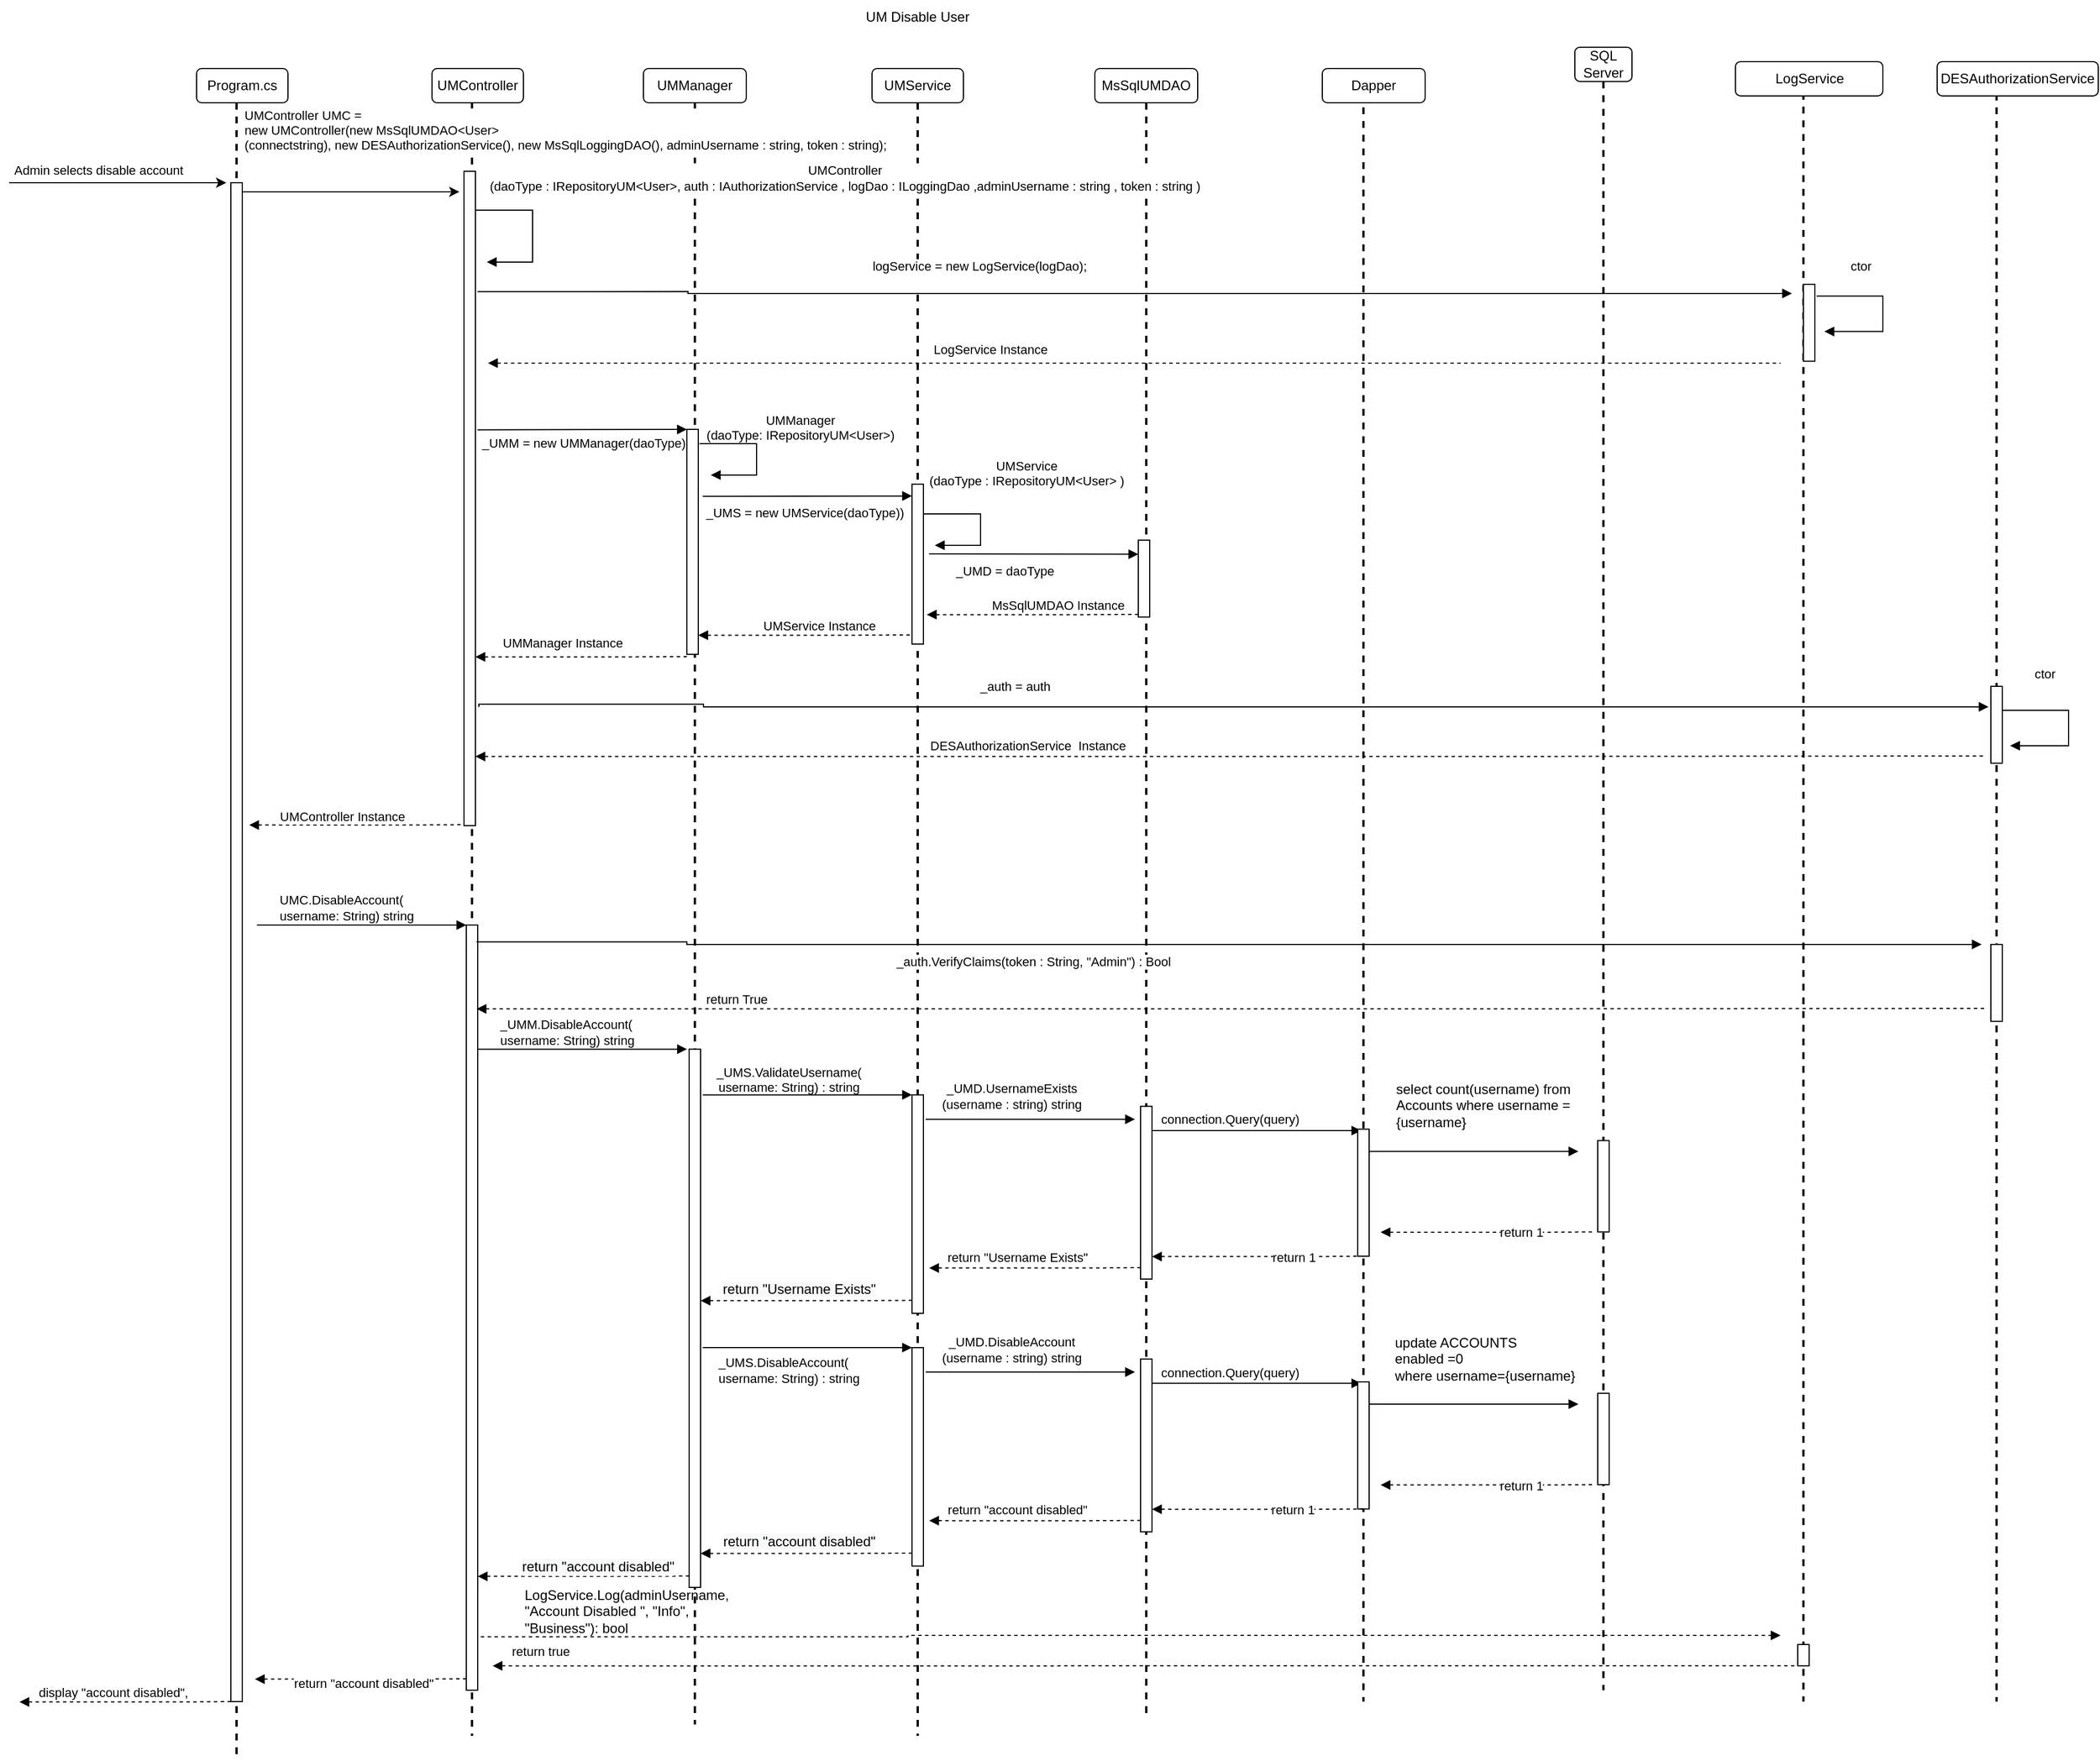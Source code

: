 <mxfile version="15.9.4" type="google" pages="5"><diagram id="VrcGA9RpozOV3tBkO9pn" name="DisableUser"><mxGraphModel dx="837" dy="464" grid="1" gridSize="10" guides="1" tooltips="1" connect="1" arrows="1" fold="1" page="1" pageScale="1" pageWidth="850" pageHeight="1100" math="0" shadow="0"><root><mxCell id="0"/><mxCell id="1" parent="0"/><mxCell id="fV3w1XsAZQMO7XQH8viS-125" value="UMController" style="rounded=1;whiteSpace=wrap;html=1;" parent="1" vertex="1"><mxGeometry x="430" y="100" width="80" height="30" as="geometry"/></mxCell><mxCell id="fV3w1XsAZQMO7XQH8viS-129" value="UMService" style="rounded=1;whiteSpace=wrap;html=1;" parent="1" vertex="1"><mxGeometry x="815" y="100" width="80" height="30" as="geometry"/></mxCell><mxCell id="fV3w1XsAZQMO7XQH8viS-130" value="SQL Server" style="rounded=1;whiteSpace=wrap;html=1;" parent="1" vertex="1"><mxGeometry x="1430" y="81.33" width="50" height="30" as="geometry"/></mxCell><mxCell id="fV3w1XsAZQMO7XQH8viS-131" value="UMManager" style="rounded=1;whiteSpace=wrap;html=1;" parent="1" vertex="1"><mxGeometry x="615" y="100" width="90" height="30" as="geometry"/></mxCell><mxCell id="fV3w1XsAZQMO7XQH8viS-132" value="" style="line;strokeWidth=2;direction=south;html=1;dashed=1;" parent="1" vertex="1"><mxGeometry x="460" y="130" width="10" height="1430" as="geometry"/></mxCell><mxCell id="fV3w1XsAZQMO7XQH8viS-133" value="" style="line;strokeWidth=2;direction=south;html=1;dashed=1;" parent="1" vertex="1"><mxGeometry x="655" y="130" width="10" height="1420" as="geometry"/></mxCell><mxCell id="fV3w1XsAZQMO7XQH8viS-134" value="" style="line;strokeWidth=2;direction=south;html=1;dashed=1;" parent="1" vertex="1"><mxGeometry x="850" y="130" width="10" height="1430" as="geometry"/></mxCell><mxCell id="fV3w1XsAZQMO7XQH8viS-135" value="" style="line;strokeWidth=2;direction=south;html=1;dashed=1;" parent="1" vertex="1"><mxGeometry x="1450" y="111.33" width="10" height="1408.67" as="geometry"/></mxCell><mxCell id="fV3w1XsAZQMO7XQH8viS-136" value="UM Disable User" style="text;html=1;strokeColor=none;fillColor=none;align=center;verticalAlign=middle;whiteSpace=wrap;rounded=0;" parent="1" vertex="1"><mxGeometry x="805" y="40" width="100" height="30" as="geometry"/></mxCell><mxCell id="fV3w1XsAZQMO7XQH8viS-137" value="MsSqlUMDAO" style="rounded=1;whiteSpace=wrap;html=1;" parent="1" vertex="1"><mxGeometry x="1010" y="100" width="90" height="30" as="geometry"/></mxCell><mxCell id="fV3w1XsAZQMO7XQH8viS-138" value="" style="line;strokeWidth=2;direction=south;html=1;dashed=1;" parent="1" vertex="1"><mxGeometry x="1050" y="130" width="10" height="1410" as="geometry"/></mxCell><mxCell id="fV3w1XsAZQMO7XQH8viS-139" value="" style="html=1;points=[];perimeter=orthogonalPerimeter;" parent="1" vertex="1"><mxGeometry x="655" y="958.72" width="10" height="471.28" as="geometry"/></mxCell><mxCell id="fV3w1XsAZQMO7XQH8viS-140" value="" style="endArrow=block;endFill=1;html=1;edgeStyle=orthogonalEdgeStyle;align=left;verticalAlign=top;rounded=0;exitX=1.133;exitY=0.18;exitDx=0;exitDy=0;exitPerimeter=0;entryX=-0.055;entryY=0.009;entryDx=0;entryDy=0;entryPerimeter=0;" parent="1" edge="1"><mxGeometry x="-1" relative="1" as="geometry"><mxPoint x="470" y="958.7" as="sourcePoint"/><mxPoint x="653.12" y="958.72" as="targetPoint"/><Array as="points"><mxPoint x="653.67" y="959.09"/></Array></mxGeometry></mxCell><mxCell id="fV3w1XsAZQMO7XQH8viS-141" value="&lt;div style=&quot;text-align: left&quot;&gt;_UMM.DisableAccount(&lt;/div&gt;&lt;span style=&quot;text-align: left&quot;&gt;username: String)&lt;/span&gt;&lt;span style=&quot;text-align: left&quot;&gt; string&lt;br&gt;&lt;/span&gt;" style="edgeLabel;html=1;align=center;verticalAlign=middle;resizable=0;points=[];" parent="fV3w1XsAZQMO7XQH8viS-140" vertex="1" connectable="0"><mxGeometry x="-0.323" relative="1" as="geometry"><mxPoint x="16" y="-15" as="offset"/></mxGeometry></mxCell><mxCell id="fV3w1XsAZQMO7XQH8viS-142" value="" style="endArrow=block;endFill=1;html=1;edgeStyle=orthogonalEdgeStyle;align=left;verticalAlign=top;rounded=0;exitX=1.133;exitY=0.18;exitDx=0;exitDy=0;exitPerimeter=0;entryX=-0.055;entryY=0.009;entryDx=0;entryDy=0;entryPerimeter=0;" parent="1" edge="1"><mxGeometry x="-1" relative="1" as="geometry"><mxPoint x="666.88" y="998.7" as="sourcePoint"/><mxPoint x="850" y="998.74" as="targetPoint"/><Array as="points"><mxPoint x="850.55" y="999.11"/></Array></mxGeometry></mxCell><mxCell id="fV3w1XsAZQMO7XQH8viS-143" value="&lt;br&gt;&lt;div style=&quot;text-align: left&quot;&gt;_UMS.ValidateUsername(&lt;/div&gt;&lt;span style=&quot;text-align: left&quot;&gt;username: String) : string&lt;/span&gt;" style="edgeLabel;html=1;align=center;verticalAlign=middle;resizable=0;points=[];labelBackgroundColor=none;" parent="fV3w1XsAZQMO7XQH8viS-142" vertex="1" connectable="0"><mxGeometry x="-0.323" relative="1" as="geometry"><mxPoint x="13" y="-20" as="offset"/></mxGeometry></mxCell><mxCell id="fV3w1XsAZQMO7XQH8viS-144" value="" style="html=1;points=[];perimeter=orthogonalPerimeter;" parent="1" vertex="1"><mxGeometry x="850" y="998.74" width="10" height="191.26" as="geometry"/></mxCell><mxCell id="fV3w1XsAZQMO7XQH8viS-145" value="" style="endArrow=none;endFill=0;html=1;edgeStyle=orthogonalEdgeStyle;align=left;verticalAlign=top;rounded=0;startArrow=block;startFill=1;dashed=1;" parent="1" edge="1"><mxGeometry x="-1" relative="1" as="geometry"><mxPoint x="665" y="1178.93" as="sourcePoint"/><mxPoint x="850" y="1178.67" as="targetPoint"/><Array as="points"><mxPoint x="805" y="1178.62"/><mxPoint x="805" y="1178.62"/></Array></mxGeometry></mxCell><mxCell id="fV3w1XsAZQMO7XQH8viS-146" value="&lt;span style=&quot;font-size: 12px ; background-color: rgb(248 , 249 , 250)&quot;&gt;return &quot;Username Exists&quot;&lt;/span&gt;" style="edgeLabel;html=1;align=center;verticalAlign=middle;resizable=0;points=[];" parent="fV3w1XsAZQMO7XQH8viS-145" vertex="1" connectable="0"><mxGeometry x="-0.196" y="-1" relative="1" as="geometry"><mxPoint x="11" y="-11" as="offset"/></mxGeometry></mxCell><mxCell id="fV3w1XsAZQMO7XQH8viS-147" value="" style="endArrow=none;endFill=0;html=1;edgeStyle=orthogonalEdgeStyle;align=left;verticalAlign=top;rounded=0;startArrow=block;startFill=1;dashed=1;labelBackgroundColor=none;" parent="1" edge="1"><mxGeometry x="-1" relative="1" as="geometry"><mxPoint x="275" y="1510.26" as="sourcePoint"/><mxPoint x="460" y="1510.0" as="targetPoint"/><Array as="points"><mxPoint x="415" y="1509.95"/><mxPoint x="415" y="1509.95"/></Array></mxGeometry></mxCell><mxCell id="fV3w1XsAZQMO7XQH8viS-148" value="return &quot;account disabled&quot;" style="edgeLabel;html=1;align=center;verticalAlign=middle;resizable=0;points=[];" parent="fV3w1XsAZQMO7XQH8viS-147" vertex="1" connectable="0"><mxGeometry x="0.027" y="-3" relative="1" as="geometry"><mxPoint as="offset"/></mxGeometry></mxCell><mxCell id="fV3w1XsAZQMO7XQH8viS-149" value="" style="endArrow=none;endFill=0;html=1;edgeStyle=orthogonalEdgeStyle;align=left;verticalAlign=top;rounded=0;startArrow=block;startFill=1;dashed=1;" parent="1" edge="1"><mxGeometry x="-1" relative="1" as="geometry"><mxPoint x="470" y="1420.26" as="sourcePoint"/><mxPoint x="655" y="1420" as="targetPoint"/><Array as="points"><mxPoint x="610" y="1419.95"/><mxPoint x="610" y="1419.95"/></Array></mxGeometry></mxCell><mxCell id="fV3w1XsAZQMO7XQH8viS-150" value="&lt;span style=&quot;font-size: 12px ; background-color: rgb(248 , 249 , 250)&quot;&gt;return &quot;account disabled&quot;&lt;/span&gt;" style="edgeLabel;html=1;align=center;verticalAlign=middle;resizable=0;points=[];" parent="fV3w1XsAZQMO7XQH8viS-149" vertex="1" connectable="0"><mxGeometry x="0.131" y="3" relative="1" as="geometry"><mxPoint y="-6" as="offset"/></mxGeometry></mxCell><mxCell id="fV3w1XsAZQMO7XQH8viS-151" value="" style="line;strokeWidth=2;direction=south;html=1;dashed=1;" parent="1" vertex="1"><mxGeometry x="1625" y="121.33" width="10" height="1408.67" as="geometry"/></mxCell><mxCell id="fV3w1XsAZQMO7XQH8viS-153" value="" style="html=1;points=[];perimeter=orthogonalPerimeter;" parent="1" vertex="1"><mxGeometry x="1625" y="1480.0" width="10" height="18.67" as="geometry"/></mxCell><mxCell id="fV3w1XsAZQMO7XQH8viS-155" value="Program.cs" style="rounded=1;whiteSpace=wrap;html=1;" parent="1" vertex="1"><mxGeometry x="224" y="100" width="80" height="30" as="geometry"/></mxCell><mxCell id="fV3w1XsAZQMO7XQH8viS-156" value="" style="line;strokeWidth=2;direction=south;html=1;dashed=1;" parent="1" vertex="1"><mxGeometry x="254" y="130" width="10" height="1450" as="geometry"/></mxCell><mxCell id="fV3w1XsAZQMO7XQH8viS-157" value="" style="html=1;points=[];perimeter=orthogonalPerimeter;" parent="1" vertex="1"><mxGeometry x="254" y="200" width="10" height="1330" as="geometry"/></mxCell><mxCell id="fV3w1XsAZQMO7XQH8viS-158" value="" style="endArrow=classic;html=1;rounded=0;" parent="1" edge="1"><mxGeometry width="50" height="50" relative="1" as="geometry"><mxPoint x="60" y="200" as="sourcePoint"/><mxPoint x="250" y="200" as="targetPoint"/></mxGeometry></mxCell><mxCell id="fV3w1XsAZQMO7XQH8viS-159" value="&lt;div style=&quot;text-align: left&quot;&gt;Admin selects disable account&lt;/div&gt;" style="edgeLabel;html=1;align=center;verticalAlign=middle;resizable=0;points=[];" parent="fV3w1XsAZQMO7XQH8viS-158" vertex="1" connectable="0"><mxGeometry x="0.567" y="-1" relative="1" as="geometry"><mxPoint x="-71" y="-12" as="offset"/></mxGeometry></mxCell><mxCell id="fV3w1XsAZQMO7XQH8viS-193" value="" style="line;strokeWidth=2;direction=south;html=1;dashed=1;" parent="1" vertex="1"><mxGeometry x="1794" y="110" width="10" height="1420" as="geometry"/></mxCell><mxCell id="fV3w1XsAZQMO7XQH8viS-198" value="" style="html=1;points=[];perimeter=orthogonalPerimeter;" parent="1" vertex="1"><mxGeometry x="1794" y="867" width="10" height="67.34" as="geometry"/></mxCell><mxCell id="fV3w1XsAZQMO7XQH8viS-199" value="" style="html=1;points=[];perimeter=orthogonalPerimeter;" parent="1" vertex="1"><mxGeometry x="460" y="850" width="10" height="670" as="geometry"/></mxCell><mxCell id="fV3w1XsAZQMO7XQH8viS-204" value="" style="endArrow=none;endFill=0;html=1;edgeStyle=orthogonalEdgeStyle;align=left;verticalAlign=top;rounded=0;startArrow=block;startFill=1;dashed=1;" parent="1" edge="1"><mxGeometry x="-1" relative="1" as="geometry"><mxPoint x="469.0" y="923.42" as="sourcePoint"/><mxPoint x="1790.0" y="923" as="targetPoint"/><Array as="points"><mxPoint x="1330" y="922.96"/></Array></mxGeometry></mxCell><mxCell id="fV3w1XsAZQMO7XQH8viS-205" value="return True" style="edgeLabel;resizable=0;html=1;align=left;verticalAlign=bottom;" parent="fV3w1XsAZQMO7XQH8viS-204" connectable="0" vertex="1"><mxGeometry x="-1" relative="1" as="geometry"><mxPoint x="199" as="offset"/></mxGeometry></mxCell><mxCell id="fV3w1XsAZQMO7XQH8viS-206" value="" style="line;strokeWidth=2;direction=south;html=1;dashed=1;" parent="1" vertex="1"><mxGeometry x="1240" y="134" width="10" height="1396" as="geometry"/></mxCell><mxCell id="fV3w1XsAZQMO7XQH8viS-207" value="Dapper" style="rounded=1;whiteSpace=wrap;html=1;" parent="1" vertex="1"><mxGeometry x="1209" y="100" width="90" height="30" as="geometry"/></mxCell><mxCell id="fV3w1XsAZQMO7XQH8viS-208" value="" style="endArrow=block;endFill=1;html=1;edgeStyle=orthogonalEdgeStyle;align=left;verticalAlign=top;rounded=0;exitX=1.133;exitY=0.18;exitDx=0;exitDy=0;exitPerimeter=0;entryX=-0.055;entryY=0.009;entryDx=0;entryDy=0;entryPerimeter=0;" parent="1" edge="1"><mxGeometry x="-1" relative="1" as="geometry"><mxPoint x="276.88" y="850" as="sourcePoint"/><mxPoint x="460" y="850.04" as="targetPoint"/><Array as="points"><mxPoint x="460.55" y="850.41"/></Array></mxGeometry></mxCell><mxCell id="fV3w1XsAZQMO7XQH8viS-209" value="&lt;div style=&quot;text-align: left&quot;&gt;UMC.DisableAccount(&lt;/div&gt;&lt;span style=&quot;text-align: left&quot;&gt;username: String)&lt;/span&gt;&lt;span style=&quot;text-align: left&quot;&gt; string&lt;br&gt;&lt;/span&gt;" style="edgeLabel;html=1;align=center;verticalAlign=middle;resizable=0;points=[];" parent="fV3w1XsAZQMO7XQH8viS-208" vertex="1" connectable="0"><mxGeometry x="-0.323" relative="1" as="geometry"><mxPoint x="16" y="-15" as="offset"/></mxGeometry></mxCell><mxCell id="fV3w1XsAZQMO7XQH8viS-210" value="" style="endArrow=none;endFill=0;html=1;edgeStyle=orthogonalEdgeStyle;align=left;verticalAlign=top;rounded=0;startArrow=block;startFill=1;dashed=1;labelBackgroundColor=none;" parent="1" edge="1"><mxGeometry x="-1" relative="1" as="geometry"><mxPoint x="69.0" y="1530.26" as="sourcePoint"/><mxPoint x="254.0" y="1530.0" as="targetPoint"/><Array as="points"><mxPoint x="209" y="1529.95"/><mxPoint x="209" y="1529.95"/></Array></mxGeometry></mxCell><mxCell id="fV3w1XsAZQMO7XQH8viS-211" value="display &quot;account disabled&quot;," style="edgeLabel;resizable=0;html=1;align=left;verticalAlign=bottom;labelBackgroundColor=none;" parent="fV3w1XsAZQMO7XQH8viS-210" connectable="0" vertex="1"><mxGeometry x="-1" relative="1" as="geometry"><mxPoint x="15" as="offset"/></mxGeometry></mxCell><mxCell id="fV3w1XsAZQMO7XQH8viS-212" value="" style="html=1;points=[];perimeter=orthogonalPerimeter;" parent="1" vertex="1"><mxGeometry x="1050" y="1008.74" width="10" height="151.26" as="geometry"/></mxCell><mxCell id="fV3w1XsAZQMO7XQH8viS-213" value="" style="endArrow=block;endFill=1;html=1;edgeStyle=orthogonalEdgeStyle;align=left;verticalAlign=top;rounded=0;exitX=1.133;exitY=0.18;exitDx=0;exitDy=0;exitPerimeter=0;entryX=-0.055;entryY=0.009;entryDx=0;entryDy=0;entryPerimeter=0;" parent="1" edge="1"><mxGeometry x="-1" relative="1" as="geometry"><mxPoint x="862.0" y="1020.1" as="sourcePoint"/><mxPoint x="1045.12" y="1020.09" as="targetPoint"/><Array as="points"><mxPoint x="1045.67" y="1020.46"/></Array></mxGeometry></mxCell><mxCell id="fV3w1XsAZQMO7XQH8viS-214" value="&lt;div style=&quot;text-align: left&quot;&gt;&lt;div style=&quot;text-align: center&quot;&gt;_UMD.UsernameExists&lt;/div&gt;&lt;div style=&quot;text-align: center&quot;&gt;(username : string) string&lt;/div&gt;&lt;/div&gt;" style="edgeLabel;html=1;align=center;verticalAlign=middle;resizable=0;points=[];labelBackgroundColor=none;" parent="fV3w1XsAZQMO7XQH8viS-213" vertex="1" connectable="0"><mxGeometry x="-0.323" relative="1" as="geometry"><mxPoint x="13" y="-20" as="offset"/></mxGeometry></mxCell><mxCell id="fV3w1XsAZQMO7XQH8viS-215" value="" style="endArrow=block;endFill=1;html=1;edgeStyle=orthogonalEdgeStyle;align=left;verticalAlign=top;rounded=0;exitX=1.133;exitY=0.18;exitDx=0;exitDy=0;exitPerimeter=0;entryX=-0.055;entryY=0.009;entryDx=0;entryDy=0;entryPerimeter=0;" parent="1" edge="1"><mxGeometry x="-1" relative="1" as="geometry"><mxPoint x="1060.0" y="1030" as="sourcePoint"/><mxPoint x="1243.12" y="1030" as="targetPoint"/><Array as="points"><mxPoint x="1243.67" y="1030.37"/></Array></mxGeometry></mxCell><mxCell id="fV3w1XsAZQMO7XQH8viS-216" value="connection.Query(query)" style="edgeLabel;html=1;align=center;verticalAlign=middle;resizable=0;points=[];" parent="fV3w1XsAZQMO7XQH8viS-215" vertex="1" connectable="0"><mxGeometry x="-0.275" y="-1" relative="1" as="geometry"><mxPoint x="1" y="-11" as="offset"/></mxGeometry></mxCell><mxCell id="fV3w1XsAZQMO7XQH8viS-217" value="" style="html=1;points=[];perimeter=orthogonalPerimeter;" parent="1" vertex="1"><mxGeometry x="1240" y="1028.74" width="10" height="111.26" as="geometry"/></mxCell><mxCell id="fV3w1XsAZQMO7XQH8viS-218" value="" style="endArrow=block;endFill=1;html=1;edgeStyle=orthogonalEdgeStyle;align=left;verticalAlign=top;rounded=0;exitX=1.133;exitY=0.18;exitDx=0;exitDy=0;exitPerimeter=0;entryX=-0.055;entryY=0.009;entryDx=0;entryDy=0;entryPerimeter=0;" parent="1" edge="1"><mxGeometry x="-1" relative="1" as="geometry"><mxPoint x="1250.0" y="1048.2" as="sourcePoint"/><mxPoint x="1433.12" y="1048.15" as="targetPoint"/><Array as="points"><mxPoint x="1433.67" y="1048.52"/></Array></mxGeometry></mxCell><mxCell id="fV3w1XsAZQMO7XQH8viS-219" value="&lt;div style=&quot;font-size: 12px ; text-align: left&quot;&gt;select count(username) from&lt;/div&gt;&lt;div style=&quot;font-size: 12px ; text-align: left&quot;&gt;Accounts where username =&amp;nbsp;&lt;br&gt;&lt;/div&gt;&lt;div style=&quot;font-size: 12px ; text-align: left&quot;&gt;{username}&lt;/div&gt;" style="edgeLabel;html=1;align=center;verticalAlign=middle;resizable=0;points=[];" parent="fV3w1XsAZQMO7XQH8viS-218" vertex="1" connectable="0"><mxGeometry x="-0.275" y="-1" relative="1" as="geometry"><mxPoint x="34" y="-41" as="offset"/></mxGeometry></mxCell><mxCell id="fV3w1XsAZQMO7XQH8viS-220" value="" style="html=1;points=[];perimeter=orthogonalPerimeter;" parent="1" vertex="1"><mxGeometry x="1450" y="1038.74" width="10" height="80" as="geometry"/></mxCell><mxCell id="fV3w1XsAZQMO7XQH8viS-221" value="" style="endArrow=none;endFill=0;html=1;edgeStyle=orthogonalEdgeStyle;align=left;verticalAlign=top;rounded=0;startArrow=block;startFill=1;dashed=1;" parent="1" edge="1"><mxGeometry x="-1" relative="1" as="geometry"><mxPoint x="1260" y="1119" as="sourcePoint"/><mxPoint x="1445.0" y="1118.74" as="targetPoint"/><Array as="points"><mxPoint x="1400" y="1118.69"/><mxPoint x="1400" y="1118.69"/></Array></mxGeometry></mxCell><mxCell id="fV3w1XsAZQMO7XQH8viS-222" value="return 1" style="edgeLabel;html=1;align=center;verticalAlign=middle;resizable=0;points=[];" parent="fV3w1XsAZQMO7XQH8viS-221" vertex="1" connectable="0"><mxGeometry x="0.316" relative="1" as="geometry"><mxPoint x="1" as="offset"/></mxGeometry></mxCell><mxCell id="fV3w1XsAZQMO7XQH8viS-223" value="" style="endArrow=none;endFill=0;html=1;edgeStyle=orthogonalEdgeStyle;align=left;verticalAlign=top;rounded=0;startArrow=block;startFill=1;dashed=1;" parent="1" edge="1"><mxGeometry x="-1" relative="1" as="geometry"><mxPoint x="1060" y="1140.26" as="sourcePoint"/><mxPoint x="1245.0" y="1140" as="targetPoint"/><Array as="points"><mxPoint x="1200" y="1139.95"/><mxPoint x="1200" y="1139.95"/></Array></mxGeometry></mxCell><mxCell id="fV3w1XsAZQMO7XQH8viS-224" value="return 1" style="edgeLabel;html=1;align=center;verticalAlign=middle;resizable=0;points=[];" parent="fV3w1XsAZQMO7XQH8viS-223" vertex="1" connectable="0"><mxGeometry x="0.316" relative="1" as="geometry"><mxPoint x="2" as="offset"/></mxGeometry></mxCell><mxCell id="fV3w1XsAZQMO7XQH8viS-225" value="" style="endArrow=none;endFill=0;html=1;edgeStyle=orthogonalEdgeStyle;align=left;verticalAlign=top;rounded=0;startArrow=block;startFill=1;dashed=1;" parent="1" edge="1"><mxGeometry x="-1" relative="1" as="geometry"><mxPoint x="865" y="1150.26" as="sourcePoint"/><mxPoint x="1050" y="1150" as="targetPoint"/><Array as="points"><mxPoint x="1005" y="1149.95"/><mxPoint x="1005" y="1149.95"/></Array></mxGeometry></mxCell><mxCell id="fV3w1XsAZQMO7XQH8viS-226" value="return &quot;Username Exists&quot;" style="edgeLabel;html=1;align=center;verticalAlign=middle;resizable=0;points=[];" parent="fV3w1XsAZQMO7XQH8viS-225" vertex="1" connectable="0"><mxGeometry x="-0.171" y="-1" relative="1" as="geometry"><mxPoint y="-11" as="offset"/></mxGeometry></mxCell><mxCell id="fV3w1XsAZQMO7XQH8viS-227" value="" style="endArrow=block;endFill=1;html=1;edgeStyle=orthogonalEdgeStyle;align=left;verticalAlign=top;rounded=0;exitX=1.133;exitY=0.18;exitDx=0;exitDy=0;exitPerimeter=0;entryX=-0.055;entryY=0.009;entryDx=0;entryDy=0;entryPerimeter=0;" parent="1" edge="1"><mxGeometry x="-1" relative="1" as="geometry"><mxPoint x="666.88" y="1220" as="sourcePoint"/><mxPoint x="850" y="1220.04" as="targetPoint"/><Array as="points"><mxPoint x="850.55" y="1220.41"/></Array></mxGeometry></mxCell><mxCell id="fV3w1XsAZQMO7XQH8viS-228" value="&lt;div style=&quot;text-align: left&quot;&gt;_UMS.DisableAccount(&lt;/div&gt;&lt;span style=&quot;text-align: left&quot;&gt;username: String) : string&lt;/span&gt;" style="edgeLabel;html=1;align=center;verticalAlign=middle;resizable=0;points=[];labelBackgroundColor=none;" parent="fV3w1XsAZQMO7XQH8viS-227" vertex="1" connectable="0"><mxGeometry x="-0.323" relative="1" as="geometry"><mxPoint x="13" y="20" as="offset"/></mxGeometry></mxCell><mxCell id="fV3w1XsAZQMO7XQH8viS-229" value="" style="html=1;points=[];perimeter=orthogonalPerimeter;" parent="1" vertex="1"><mxGeometry x="850" y="1220.04" width="10" height="191.26" as="geometry"/></mxCell><mxCell id="fV3w1XsAZQMO7XQH8viS-230" value="" style="endArrow=none;endFill=0;html=1;edgeStyle=orthogonalEdgeStyle;align=left;verticalAlign=top;rounded=0;startArrow=block;startFill=1;dashed=1;" parent="1" edge="1"><mxGeometry x="-1" relative="1" as="geometry"><mxPoint x="665" y="1400.23" as="sourcePoint"/><mxPoint x="850" y="1399.97" as="targetPoint"/><Array as="points"><mxPoint x="805" y="1399.92"/><mxPoint x="805" y="1399.92"/></Array></mxGeometry></mxCell><mxCell id="fV3w1XsAZQMO7XQH8viS-231" value="&lt;span style=&quot;font-size: 12px ; background-color: rgb(248 , 249 , 250)&quot;&gt;return &quot;account disabled&quot;&lt;/span&gt;" style="edgeLabel;html=1;align=center;verticalAlign=middle;resizable=0;points=[];" parent="fV3w1XsAZQMO7XQH8viS-230" vertex="1" connectable="0"><mxGeometry x="-0.196" y="-1" relative="1" as="geometry"><mxPoint x="11" y="-11" as="offset"/></mxGeometry></mxCell><mxCell id="fV3w1XsAZQMO7XQH8viS-232" value="" style="html=1;points=[];perimeter=orthogonalPerimeter;" parent="1" vertex="1"><mxGeometry x="1050" y="1230.04" width="10" height="151.26" as="geometry"/></mxCell><mxCell id="fV3w1XsAZQMO7XQH8viS-233" value="" style="endArrow=block;endFill=1;html=1;edgeStyle=orthogonalEdgeStyle;align=left;verticalAlign=top;rounded=0;exitX=1.133;exitY=0.18;exitDx=0;exitDy=0;exitPerimeter=0;entryX=-0.055;entryY=0.009;entryDx=0;entryDy=0;entryPerimeter=0;" parent="1" edge="1"><mxGeometry x="-1" relative="1" as="geometry"><mxPoint x="862.0" y="1241.4" as="sourcePoint"/><mxPoint x="1045.12" y="1241.39" as="targetPoint"/><Array as="points"><mxPoint x="1045.67" y="1241.76"/></Array></mxGeometry></mxCell><mxCell id="fV3w1XsAZQMO7XQH8viS-234" value="&lt;div style=&quot;text-align: left&quot;&gt;&lt;div style=&quot;text-align: center&quot;&gt;_UMD.DisableAccount&lt;/div&gt;&lt;div style=&quot;text-align: center&quot;&gt;(username : string) string&lt;/div&gt;&lt;/div&gt;" style="edgeLabel;html=1;align=center;verticalAlign=middle;resizable=0;points=[];labelBackgroundColor=none;" parent="fV3w1XsAZQMO7XQH8viS-233" vertex="1" connectable="0"><mxGeometry x="-0.323" relative="1" as="geometry"><mxPoint x="13" y="-20" as="offset"/></mxGeometry></mxCell><mxCell id="fV3w1XsAZQMO7XQH8viS-235" value="" style="endArrow=block;endFill=1;html=1;edgeStyle=orthogonalEdgeStyle;align=left;verticalAlign=top;rounded=0;exitX=1.133;exitY=0.18;exitDx=0;exitDy=0;exitPerimeter=0;entryX=-0.055;entryY=0.009;entryDx=0;entryDy=0;entryPerimeter=0;" parent="1" edge="1"><mxGeometry x="-1" relative="1" as="geometry"><mxPoint x="1060.0" y="1251.3" as="sourcePoint"/><mxPoint x="1243.12" y="1251.3" as="targetPoint"/><Array as="points"><mxPoint x="1243.67" y="1251.67"/></Array></mxGeometry></mxCell><mxCell id="fV3w1XsAZQMO7XQH8viS-236" value="connection.Query(query)" style="edgeLabel;html=1;align=center;verticalAlign=middle;resizable=0;points=[];" parent="fV3w1XsAZQMO7XQH8viS-235" vertex="1" connectable="0"><mxGeometry x="-0.275" y="-1" relative="1" as="geometry"><mxPoint x="1" y="-11" as="offset"/></mxGeometry></mxCell><mxCell id="fV3w1XsAZQMO7XQH8viS-237" value="" style="html=1;points=[];perimeter=orthogonalPerimeter;" parent="1" vertex="1"><mxGeometry x="1240" y="1250.04" width="10" height="111.26" as="geometry"/></mxCell><mxCell id="fV3w1XsAZQMO7XQH8viS-238" value="" style="endArrow=block;endFill=1;html=1;edgeStyle=orthogonalEdgeStyle;align=left;verticalAlign=top;rounded=0;exitX=1.133;exitY=0.18;exitDx=0;exitDy=0;exitPerimeter=0;entryX=-0.055;entryY=0.009;entryDx=0;entryDy=0;entryPerimeter=0;" parent="1" edge="1"><mxGeometry x="-1" relative="1" as="geometry"><mxPoint x="1250.0" y="1269.5" as="sourcePoint"/><mxPoint x="1433.12" y="1269.45" as="targetPoint"/><Array as="points"><mxPoint x="1433.67" y="1269.82"/></Array></mxGeometry></mxCell><mxCell id="fV3w1XsAZQMO7XQH8viS-239" value="&lt;div style=&quot;font-size: 12px ; text-align: left&quot;&gt;&lt;div&gt;update ACCOUNTS&amp;nbsp;&lt;br&gt;&lt;/div&gt;&lt;div&gt;enabled =0&lt;br&gt;&lt;/div&gt;&lt;div&gt;where username={username}&lt;/div&gt;&lt;/div&gt;" style="edgeLabel;html=1;align=center;verticalAlign=middle;resizable=0;points=[];" parent="fV3w1XsAZQMO7XQH8viS-238" vertex="1" connectable="0"><mxGeometry x="-0.275" y="-1" relative="1" as="geometry"><mxPoint x="34" y="-41" as="offset"/></mxGeometry></mxCell><mxCell id="fV3w1XsAZQMO7XQH8viS-240" value="" style="html=1;points=[];perimeter=orthogonalPerimeter;" parent="1" vertex="1"><mxGeometry x="1450" y="1260.04" width="10" height="80" as="geometry"/></mxCell><mxCell id="fV3w1XsAZQMO7XQH8viS-241" value="" style="endArrow=none;endFill=0;html=1;edgeStyle=orthogonalEdgeStyle;align=left;verticalAlign=top;rounded=0;startArrow=block;startFill=1;dashed=1;" parent="1" edge="1"><mxGeometry x="-1" relative="1" as="geometry"><mxPoint x="1260" y="1340.3" as="sourcePoint"/><mxPoint x="1445.0" y="1340.04" as="targetPoint"/><Array as="points"><mxPoint x="1400" y="1339.99"/><mxPoint x="1400" y="1339.99"/></Array></mxGeometry></mxCell><mxCell id="fV3w1XsAZQMO7XQH8viS-242" value="return 1" style="edgeLabel;html=1;align=center;verticalAlign=middle;resizable=0;points=[];" parent="fV3w1XsAZQMO7XQH8viS-241" vertex="1" connectable="0"><mxGeometry x="0.316" relative="1" as="geometry"><mxPoint x="1" as="offset"/></mxGeometry></mxCell><mxCell id="fV3w1XsAZQMO7XQH8viS-243" value="" style="endArrow=none;endFill=0;html=1;edgeStyle=orthogonalEdgeStyle;align=left;verticalAlign=top;rounded=0;startArrow=block;startFill=1;dashed=1;" parent="1" edge="1"><mxGeometry x="-1" relative="1" as="geometry"><mxPoint x="1060" y="1361.56" as="sourcePoint"/><mxPoint x="1245.0" y="1361.3" as="targetPoint"/><Array as="points"><mxPoint x="1200" y="1361.25"/><mxPoint x="1200" y="1361.25"/></Array></mxGeometry></mxCell><mxCell id="fV3w1XsAZQMO7XQH8viS-244" value="return 1" style="edgeLabel;html=1;align=center;verticalAlign=middle;resizable=0;points=[];" parent="fV3w1XsAZQMO7XQH8viS-243" vertex="1" connectable="0"><mxGeometry x="0.316" relative="1" as="geometry"><mxPoint x="1" as="offset"/></mxGeometry></mxCell><mxCell id="fV3w1XsAZQMO7XQH8viS-245" value="" style="endArrow=none;endFill=0;html=1;edgeStyle=orthogonalEdgeStyle;align=left;verticalAlign=top;rounded=0;startArrow=block;startFill=1;dashed=1;" parent="1" edge="1"><mxGeometry x="-1" relative="1" as="geometry"><mxPoint x="865" y="1371.56" as="sourcePoint"/><mxPoint x="1050" y="1371.3" as="targetPoint"/><Array as="points"><mxPoint x="1005" y="1371.25"/><mxPoint x="1005" y="1371.25"/></Array></mxGeometry></mxCell><mxCell id="fV3w1XsAZQMO7XQH8viS-246" value="return &quot;account disabled&quot;" style="edgeLabel;html=1;align=center;verticalAlign=middle;resizable=0;points=[];" parent="fV3w1XsAZQMO7XQH8viS-245" vertex="1" connectable="0"><mxGeometry x="-0.171" y="-1" relative="1" as="geometry"><mxPoint y="-11" as="offset"/></mxGeometry></mxCell><mxCell id="fV3w1XsAZQMO7XQH8viS-247" value="" style="endArrow=block;endFill=1;html=1;edgeStyle=orthogonalEdgeStyle;align=left;verticalAlign=top;rounded=0;exitX=1.262;exitY=0.912;exitDx=0;exitDy=0;exitPerimeter=0;dashed=1;" parent="1" edge="1"><mxGeometry x="-1" relative="1" as="geometry"><mxPoint x="470" y="1470" as="sourcePoint"/><mxPoint x="1610.0" y="1472" as="targetPoint"/><Array as="points"><mxPoint x="470.38" y="1473.32"/><mxPoint x="846.38" y="1473.32"/><mxPoint x="846.38" y="1472.32"/></Array></mxGeometry></mxCell><mxCell id="fV3w1XsAZQMO7XQH8viS-248" value="&lt;div style=&quot;font-size: 12px ; text-align: left&quot;&gt;LogService.Log(adminUsername,&lt;/div&gt;&lt;div style=&quot;font-size: 12px ; text-align: left&quot;&gt;&quot;Account Disabled &quot;, &quot;Info&quot;, &lt;br&gt;&lt;/div&gt;&lt;div style=&quot;font-size: 12px ; text-align: left&quot;&gt;&quot;Business&quot;): bool&lt;/div&gt;" style="edgeLabel;html=1;align=center;verticalAlign=middle;resizable=0;points=[];labelBackgroundColor=none;" parent="fV3w1XsAZQMO7XQH8viS-247" vertex="1" connectable="0"><mxGeometry x="-0.536" y="3" relative="1" as="geometry"><mxPoint x="-132" y="-20" as="offset"/></mxGeometry></mxCell><mxCell id="KiW_CphN1Y6MjFteOHG5-1" value="" style="endArrow=block;endFill=1;html=1;edgeStyle=orthogonalEdgeStyle;align=left;verticalAlign=top;rounded=0;exitX=1.133;exitY=0.18;exitDx=0;exitDy=0;exitPerimeter=0;" parent="1" edge="1"><mxGeometry x="-1" relative="1" as="geometry"><mxPoint x="469" y="864.75" as="sourcePoint"/><mxPoint x="1786" y="866.96" as="targetPoint"/><Array as="points"><mxPoint x="653" y="864.96"/><mxPoint x="653" y="866.96"/></Array></mxGeometry></mxCell><mxCell id="KiW_CphN1Y6MjFteOHG5-2" value="&lt;div style=&quot;text-align: left&quot;&gt;&lt;/div&gt;&lt;span style=&quot;text-align: left&quot;&gt;_auth.VerifyClaims(token : String, &quot;Admin&quot;) : Bool&lt;br&gt;&lt;/span&gt;" style="edgeLabel;html=1;align=center;verticalAlign=middle;resizable=0;points=[];" parent="KiW_CphN1Y6MjFteOHG5-1" vertex="1" connectable="0"><mxGeometry x="-0.323" relative="1" as="geometry"><mxPoint x="42" y="15" as="offset"/></mxGeometry></mxCell><mxCell id="KiW_CphN1Y6MjFteOHG5-3" value="&lt;span style=&quot;text-align: left&quot;&gt;DESAuthorizationService&lt;/span&gt;" style="rounded=1;whiteSpace=wrap;html=1;" parent="1" vertex="1"><mxGeometry x="1747" y="93.96" width="141" height="30" as="geometry"/></mxCell><mxCell id="KiW_CphN1Y6MjFteOHG5-4" value="LogService" style="rounded=1;whiteSpace=wrap;html=1;" parent="1" vertex="1"><mxGeometry x="1570.5" y="93.96" width="129" height="30" as="geometry"/></mxCell><mxCell id="KiW_CphN1Y6MjFteOHG5-5" value="" style="endArrow=classic;html=1;rounded=0;" parent="1" edge="1"><mxGeometry width="50" height="50" relative="1" as="geometry"><mxPoint x="264" y="207.96" as="sourcePoint"/><mxPoint x="454" y="207.96" as="targetPoint"/></mxGeometry></mxCell><mxCell id="KiW_CphN1Y6MjFteOHG5-6" value="&lt;div style=&quot;text-align: left&quot;&gt;&lt;div&gt;UMController UMC =&amp;nbsp;&lt;/div&gt;&lt;div&gt;new UMController(new MsSqlUMDAO&amp;lt;User&amp;gt;&lt;/div&gt;&lt;div&gt;(connectstring), new DESAuthorizationService(),&lt;span style=&quot;text-align: left&quot;&gt; new MsSqlLoggingDAO()&lt;/span&gt;, adminUsername : string, token : string);&amp;nbsp;&lt;/div&gt;&lt;/div&gt;" style="edgeLabel;html=1;align=center;verticalAlign=middle;resizable=0;points=[];" parent="KiW_CphN1Y6MjFteOHG5-5" vertex="1" connectable="0"><mxGeometry x="0.567" y="-1" relative="1" as="geometry"><mxPoint x="135" y="-55" as="offset"/></mxGeometry></mxCell><mxCell id="KiW_CphN1Y6MjFteOHG5-7" value="" style="html=1;points=[];perimeter=orthogonalPerimeter;" parent="1" vertex="1"><mxGeometry x="458" y="189.96" width="10" height="573" as="geometry"/></mxCell><mxCell id="KiW_CphN1Y6MjFteOHG5-8" value="" style="endArrow=block;endFill=1;html=1;edgeStyle=orthogonalEdgeStyle;align=left;verticalAlign=top;rounded=0;exitX=1.133;exitY=0.18;exitDx=0;exitDy=0;exitPerimeter=0;" parent="1" edge="1"><mxGeometry x="-1" relative="1" as="geometry"><mxPoint x="469.87" y="295.33" as="sourcePoint"/><mxPoint x="1620" y="296.96" as="targetPoint"/><Array as="points"><mxPoint x="654" y="294.96"/></Array></mxGeometry></mxCell><mxCell id="KiW_CphN1Y6MjFteOHG5-9" value="&lt;div style=&quot;text-align: left&quot;&gt;&lt;/div&gt;&lt;span style=&quot;text-align: left&quot;&gt;&lt;div&gt;&amp;nbsp; &amp;nbsp; &amp;nbsp; &amp;nbsp; &amp;nbsp;&amp;nbsp; logService = new LogService(logDao);&lt;/div&gt;&lt;div&gt;&lt;br&gt;&lt;/div&gt;&lt;/span&gt;" style="edgeLabel;html=1;align=center;verticalAlign=middle;resizable=0;points=[];" parent="KiW_CphN1Y6MjFteOHG5-8" vertex="1" connectable="0"><mxGeometry x="-0.323" relative="1" as="geometry"><mxPoint x="34" y="-17" as="offset"/></mxGeometry></mxCell><mxCell id="KiW_CphN1Y6MjFteOHG5-10" value="" style="html=1;points=[];perimeter=orthogonalPerimeter;" parent="1" vertex="1"><mxGeometry x="1630" y="288.96" width="10" height="67.34" as="geometry"/></mxCell><mxCell id="KiW_CphN1Y6MjFteOHG5-11" value="" style="endArrow=block;endFill=1;html=1;edgeStyle=orthogonalEdgeStyle;align=left;verticalAlign=top;rounded=0;exitX=1.2;exitY=0.02;exitDx=0;exitDy=0;exitPerimeter=0;" parent="1" edge="1"><mxGeometry x="-1" relative="1" as="geometry"><mxPoint x="1641.5" y="299.23" as="sourcePoint"/><mxPoint x="1648.38" y="330.25" as="targetPoint"/><Array as="points"><mxPoint x="1699.5" y="299.23"/><mxPoint x="1699.5" y="330.23"/></Array></mxGeometry></mxCell><mxCell id="KiW_CphN1Y6MjFteOHG5-12" value="&lt;div style=&quot;text-align: left&quot;&gt;&lt;div&gt;ctor&lt;/div&gt;&lt;/div&gt;" style="edgeLabel;html=1;align=center;verticalAlign=middle;resizable=0;points=[];" parent="KiW_CphN1Y6MjFteOHG5-11" vertex="1" connectable="0"><mxGeometry x="-0.114" relative="1" as="geometry"><mxPoint x="-20" y="-30" as="offset"/></mxGeometry></mxCell><mxCell id="KiW_CphN1Y6MjFteOHG5-13" value="" style="endArrow=none;endFill=0;html=1;edgeStyle=orthogonalEdgeStyle;align=left;verticalAlign=top;rounded=0;startArrow=block;startFill=1;dashed=1;" parent="1" edge="1"><mxGeometry x="-1" relative="1" as="geometry"><mxPoint x="479" y="357.96" as="sourcePoint"/><mxPoint x="1610" y="357.96" as="targetPoint"/><Array as="points"><mxPoint x="1340" y="357.5"/></Array></mxGeometry></mxCell><mxCell id="KiW_CphN1Y6MjFteOHG5-14" value="&lt;span style=&quot;text-align: left&quot;&gt;LogService&lt;/span&gt; Instance" style="edgeLabel;resizable=0;html=1;align=left;verticalAlign=bottom;" parent="KiW_CphN1Y6MjFteOHG5-13" connectable="0" vertex="1"><mxGeometry x="-1" relative="1" as="geometry"><mxPoint x="388" y="-3" as="offset"/></mxGeometry></mxCell><mxCell id="KiW_CphN1Y6MjFteOHG5-15" value="" style="endArrow=block;endFill=1;html=1;edgeStyle=orthogonalEdgeStyle;align=left;verticalAlign=top;rounded=0;exitX=1.133;exitY=0.18;exitDx=0;exitDy=0;exitPerimeter=0;entryX=-0.055;entryY=0.009;entryDx=0;entryDy=0;entryPerimeter=0;" parent="1" edge="1"><mxGeometry x="-1" relative="1" as="geometry"><mxPoint x="469.87" y="416.33" as="sourcePoint"/><mxPoint x="652.99" y="415.96" as="targetPoint"/><Array as="points"><mxPoint x="653.54" y="416.33"/></Array></mxGeometry></mxCell><mxCell id="KiW_CphN1Y6MjFteOHG5-16" value="_UMM = new UMManager(daoType);" style="edgeLabel;html=1;align=center;verticalAlign=middle;resizable=0;points=[];" parent="KiW_CphN1Y6MjFteOHG5-15" vertex="1" connectable="0"><mxGeometry x="-0.323" relative="1" as="geometry"><mxPoint x="32" y="12" as="offset"/></mxGeometry></mxCell><mxCell id="KiW_CphN1Y6MjFteOHG5-17" value="" style="html=1;points=[];perimeter=orthogonalPerimeter;" parent="1" vertex="1"><mxGeometry x="653" y="415.96" width="10" height="197" as="geometry"/></mxCell><mxCell id="KiW_CphN1Y6MjFteOHG5-18" value="" style="endArrow=block;endFill=1;html=1;edgeStyle=orthogonalEdgeStyle;align=left;verticalAlign=top;rounded=0;exitX=1.133;exitY=0.18;exitDx=0;exitDy=0;exitPerimeter=0;entryX=-0.055;entryY=0.009;entryDx=0;entryDy=0;entryPerimeter=0;" parent="1" edge="1"><mxGeometry x="-1" relative="1" as="geometry"><mxPoint x="666.86" y="474.67" as="sourcePoint"/><mxPoint x="849.98" y="474.3" as="targetPoint"/><Array as="points"><mxPoint x="850.53" y="474.67"/></Array></mxGeometry></mxCell><mxCell id="KiW_CphN1Y6MjFteOHG5-19" value="_UMS = new UMService(daoType))" style="edgeLabel;html=1;align=center;verticalAlign=middle;resizable=0;points=[];" parent="KiW_CphN1Y6MjFteOHG5-18" vertex="1" connectable="0"><mxGeometry x="-0.323" relative="1" as="geometry"><mxPoint x="27" y="14" as="offset"/></mxGeometry></mxCell><mxCell id="KiW_CphN1Y6MjFteOHG5-20" value="" style="html=1;points=[];perimeter=orthogonalPerimeter;" parent="1" vertex="1"><mxGeometry x="850" y="463.96" width="10" height="140" as="geometry"/></mxCell><mxCell id="KiW_CphN1Y6MjFteOHG5-21" value="" style="endArrow=block;endFill=1;html=1;edgeStyle=orthogonalEdgeStyle;align=left;verticalAlign=top;rounded=0;entryX=-0.055;entryY=0.009;entryDx=0;entryDy=0;entryPerimeter=0;" parent="1" edge="1"><mxGeometry x="-1" relative="1" as="geometry"><mxPoint x="865.02" y="524.96" as="sourcePoint"/><mxPoint x="1048" y="525.3" as="targetPoint"/><Array as="points"><mxPoint x="1048.55" y="525.67"/></Array></mxGeometry></mxCell><mxCell id="KiW_CphN1Y6MjFteOHG5-22" value="_UMD = daoType" style="edgeLabel;html=1;align=center;verticalAlign=middle;resizable=0;points=[];" parent="KiW_CphN1Y6MjFteOHG5-21" vertex="1" connectable="0"><mxGeometry x="-0.323" relative="1" as="geometry"><mxPoint x="4" y="15" as="offset"/></mxGeometry></mxCell><mxCell id="KiW_CphN1Y6MjFteOHG5-23" value="" style="html=1;points=[];perimeter=orthogonalPerimeter;" parent="1" vertex="1"><mxGeometry x="1048" y="512.96" width="10" height="67.34" as="geometry"/></mxCell><mxCell id="KiW_CphN1Y6MjFteOHG5-24" value="" style="endArrow=none;endFill=0;html=1;edgeStyle=orthogonalEdgeStyle;align=left;verticalAlign=top;rounded=0;startArrow=block;startFill=1;dashed=1;" parent="1" edge="1"><mxGeometry x="-1" relative="1" as="geometry"><mxPoint x="863" y="578.22" as="sourcePoint"/><mxPoint x="1048" y="577.96" as="targetPoint"/><Array as="points"><mxPoint x="1003" y="577.91"/><mxPoint x="1003" y="577.91"/></Array></mxGeometry></mxCell><mxCell id="KiW_CphN1Y6MjFteOHG5-25" value="MsSqlUMDAO Instance" style="edgeLabel;resizable=0;html=1;align=left;verticalAlign=bottom;" parent="KiW_CphN1Y6MjFteOHG5-24" connectable="0" vertex="1"><mxGeometry x="-1" relative="1" as="geometry"><mxPoint x="55" as="offset"/></mxGeometry></mxCell><mxCell id="KiW_CphN1Y6MjFteOHG5-26" value="" style="endArrow=none;endFill=0;html=1;edgeStyle=orthogonalEdgeStyle;align=left;verticalAlign=top;rounded=0;startArrow=block;startFill=1;dashed=1;" parent="1" edge="1"><mxGeometry x="-1" relative="1" as="geometry"><mxPoint x="663" y="596.22" as="sourcePoint"/><mxPoint x="848" y="595.96" as="targetPoint"/><Array as="points"><mxPoint x="803" y="595.91"/><mxPoint x="803" y="595.91"/></Array></mxGeometry></mxCell><mxCell id="KiW_CphN1Y6MjFteOHG5-27" value="UMService Instance" style="edgeLabel;resizable=0;html=1;align=left;verticalAlign=bottom;" parent="KiW_CphN1Y6MjFteOHG5-26" connectable="0" vertex="1"><mxGeometry x="-1" relative="1" as="geometry"><mxPoint x="55" as="offset"/></mxGeometry></mxCell><mxCell id="KiW_CphN1Y6MjFteOHG5-28" value="" style="endArrow=none;endFill=0;html=1;edgeStyle=orthogonalEdgeStyle;align=left;verticalAlign=top;rounded=0;startArrow=block;startFill=1;dashed=1;" parent="1" edge="1"><mxGeometry x="-1" relative="1" as="geometry"><mxPoint x="468" y="615.22" as="sourcePoint"/><mxPoint x="653" y="614.96" as="targetPoint"/><Array as="points"><mxPoint x="608" y="614.91"/><mxPoint x="608" y="614.91"/></Array></mxGeometry></mxCell><mxCell id="KiW_CphN1Y6MjFteOHG5-29" value="UMManager Instance" style="edgeLabel;resizable=0;html=1;align=left;verticalAlign=bottom;" parent="KiW_CphN1Y6MjFteOHG5-28" connectable="0" vertex="1"><mxGeometry x="-1" relative="1" as="geometry"><mxPoint x="22" y="-4" as="offset"/></mxGeometry></mxCell><mxCell id="KiW_CphN1Y6MjFteOHG5-30" value="" style="endArrow=none;endFill=0;html=1;edgeStyle=orthogonalEdgeStyle;align=left;verticalAlign=top;rounded=0;startArrow=block;startFill=1;dashed=1;" parent="1" edge="1"><mxGeometry x="-1" relative="1" as="geometry"><mxPoint x="270" y="762.42" as="sourcePoint"/><mxPoint x="455" y="762.16" as="targetPoint"/><Array as="points"><mxPoint x="410" y="762.16"/><mxPoint x="410" y="762.16"/></Array></mxGeometry></mxCell><mxCell id="KiW_CphN1Y6MjFteOHG5-31" value="UMController Instance" style="edgeLabel;resizable=0;html=1;align=left;verticalAlign=bottom;" parent="KiW_CphN1Y6MjFteOHG5-30" connectable="0" vertex="1"><mxGeometry x="-1" relative="1" as="geometry"><mxPoint x="25" y="1" as="offset"/></mxGeometry></mxCell><mxCell id="KiW_CphN1Y6MjFteOHG5-32" value="" style="endArrow=block;endFill=1;html=1;edgeStyle=orthogonalEdgeStyle;align=left;verticalAlign=top;rounded=0;" parent="1" edge="1"><mxGeometry x="-1" relative="1" as="geometry"><mxPoint x="471" y="658.96" as="sourcePoint"/><mxPoint x="1792" y="658.96" as="targetPoint"/><Array as="points"><mxPoint x="667.57" y="656.59"/></Array></mxGeometry></mxCell><mxCell id="KiW_CphN1Y6MjFteOHG5-33" value="&lt;div style=&quot;text-align: left&quot;&gt;&lt;/div&gt;&lt;span style=&quot;text-align: left&quot;&gt;&lt;div&gt;_auth = auth&lt;/div&gt;&lt;/span&gt;" style="edgeLabel;html=1;align=center;verticalAlign=middle;resizable=0;points=[];" parent="KiW_CphN1Y6MjFteOHG5-32" vertex="1" connectable="0"><mxGeometry x="-0.323" relative="1" as="geometry"><mxPoint x="25" y="-18" as="offset"/></mxGeometry></mxCell><mxCell id="KiW_CphN1Y6MjFteOHG5-34" value="" style="endArrow=none;endFill=0;html=1;edgeStyle=orthogonalEdgeStyle;align=left;verticalAlign=top;rounded=0;startArrow=block;startFill=1;dashed=1;" parent="1" edge="1"><mxGeometry x="-1" relative="1" as="geometry"><mxPoint x="468" y="702.38" as="sourcePoint"/><mxPoint x="1789.0" y="701.96" as="targetPoint"/><Array as="points"><mxPoint x="1329" y="701.92"/></Array></mxGeometry></mxCell><mxCell id="KiW_CphN1Y6MjFteOHG5-35" value="DESAuthorizationService&amp;nbsp; Instance" style="edgeLabel;resizable=0;html=1;align=left;verticalAlign=bottom;" parent="KiW_CphN1Y6MjFteOHG5-34" connectable="0" vertex="1"><mxGeometry x="-1" relative="1" as="geometry"><mxPoint x="396" y="-1" as="offset"/></mxGeometry></mxCell><mxCell id="KiW_CphN1Y6MjFteOHG5-36" value="" style="html=1;points=[];perimeter=orthogonalPerimeter;" parent="1" vertex="1"><mxGeometry x="1794" y="640.96" width="10" height="67.34" as="geometry"/></mxCell><mxCell id="KiW_CphN1Y6MjFteOHG5-37" value="" style="endArrow=block;endFill=1;html=1;edgeStyle=orthogonalEdgeStyle;align=left;verticalAlign=top;rounded=0;exitX=1.2;exitY=0.02;exitDx=0;exitDy=0;exitPerimeter=0;" parent="1" edge="1"><mxGeometry x="-1" relative="1" as="geometry"><mxPoint x="1804.0" y="661.98" as="sourcePoint"/><mxPoint x="1810.88" y="693.0" as="targetPoint"/><Array as="points"><mxPoint x="1862" y="661.98"/><mxPoint x="1862" y="692.98"/></Array></mxGeometry></mxCell><mxCell id="KiW_CphN1Y6MjFteOHG5-38" value="&lt;div style=&quot;text-align: left&quot;&gt;&lt;div&gt;ctor&lt;/div&gt;&lt;/div&gt;" style="edgeLabel;html=1;align=center;verticalAlign=middle;resizable=0;points=[];" parent="KiW_CphN1Y6MjFteOHG5-37" vertex="1" connectable="0"><mxGeometry x="-0.114" relative="1" as="geometry"><mxPoint x="-21" y="-36" as="offset"/></mxGeometry></mxCell><mxCell id="KiW_CphN1Y6MjFteOHG5-39" value="" style="endArrow=block;endFill=1;html=1;edgeStyle=orthogonalEdgeStyle;align=left;verticalAlign=top;rounded=0;" parent="1" edge="1"><mxGeometry x="-1" relative="1" as="geometry"><mxPoint x="468" y="223.99" as="sourcePoint"/><mxPoint x="478" y="269.49" as="targetPoint"/><Array as="points"><mxPoint x="518" y="223.99"/><mxPoint x="518" y="268.99"/></Array></mxGeometry></mxCell><mxCell id="KiW_CphN1Y6MjFteOHG5-40" value="UMController&lt;br&gt;(daoType : IRepositoryUM&amp;lt;User&amp;gt;, auth : IAuthorizationService , logDao : ILoggingDao ,adminUsername : string , token : string )" style="edgeLabel;html=1;align=center;verticalAlign=middle;resizable=0;points=[];" parent="KiW_CphN1Y6MjFteOHG5-39" vertex="1" connectable="0"><mxGeometry x="-0.1" y="1" relative="1" as="geometry"><mxPoint x="272" y="-39" as="offset"/></mxGeometry></mxCell><mxCell id="KiW_CphN1Y6MjFteOHG5-41" value="" style="endArrow=block;endFill=1;html=1;edgeStyle=orthogonalEdgeStyle;align=left;verticalAlign=top;rounded=0;" parent="1" edge="1"><mxGeometry x="-1" relative="1" as="geometry"><mxPoint x="664" y="428.46" as="sourcePoint"/><mxPoint x="674" y="455.96" as="targetPoint"/><Array as="points"><mxPoint x="714" y="428.96"/><mxPoint x="714" y="455.96"/><mxPoint x="674" y="455.96"/></Array></mxGeometry></mxCell><mxCell id="KiW_CphN1Y6MjFteOHG5-42" value="&lt;br&gt;&lt;br&gt;&lt;span style=&quot;color: rgb(0 , 0 , 0) ; font-family: &amp;#34;helvetica&amp;#34; ; font-size: 11px ; font-style: normal ; font-weight: 400 ; letter-spacing: normal ; text-align: center ; text-indent: 0px ; text-transform: none ; word-spacing: 0px ; background-color: rgb(255 , 255 , 255) ; display: inline ; float: none&quot;&gt;UMManager&lt;/span&gt;&lt;br style=&quot;color: rgb(0 , 0 , 0) ; font-family: &amp;#34;helvetica&amp;#34; ; font-size: 11px ; font-style: normal ; font-weight: 400 ; letter-spacing: normal ; text-align: center ; text-indent: 0px ; text-transform: none ; word-spacing: 0px&quot;&gt;&lt;span style=&quot;color: rgb(0 , 0 , 0) ; font-family: &amp;#34;helvetica&amp;#34; ; font-size: 11px ; font-style: normal ; font-weight: 400 ; letter-spacing: normal ; text-align: center ; text-indent: 0px ; text-transform: none ; word-spacing: 0px ; background-color: rgb(255 , 255 , 255) ; display: inline ; float: none&quot;&gt;(daoType: IRepositoryUM&amp;lt;User&amp;gt;)&lt;/span&gt;" style="edgeLabel;html=1;align=center;verticalAlign=middle;resizable=0;points=[];" parent="KiW_CphN1Y6MjFteOHG5-41" vertex="1" connectable="0"><mxGeometry x="-0.1" y="1" relative="1" as="geometry"><mxPoint x="37" y="-31" as="offset"/></mxGeometry></mxCell><mxCell id="KiW_CphN1Y6MjFteOHG5-43" value="" style="endArrow=block;endFill=1;html=1;edgeStyle=orthogonalEdgeStyle;align=left;verticalAlign=top;rounded=0;" parent="1" edge="1"><mxGeometry x="-1" relative="1" as="geometry"><mxPoint x="860" y="489.96" as="sourcePoint"/><mxPoint x="870" y="517.46" as="targetPoint"/><Array as="points"><mxPoint x="910" y="490.46"/><mxPoint x="910" y="517.46"/><mxPoint x="870" y="517.46"/></Array></mxGeometry></mxCell><mxCell id="KiW_CphN1Y6MjFteOHG5-44" value="&lt;br&gt;&lt;br&gt;&lt;span style=&quot;color: rgb(0 , 0 , 0) ; font-family: &amp;#34;helvetica&amp;#34; ; font-size: 11px ; font-style: normal ; font-weight: 400 ; letter-spacing: normal ; text-align: center ; text-indent: 0px ; text-transform: none ; word-spacing: 0px ; background-color: rgb(255 , 255 , 255) ; display: inline ; float: none&quot;&gt;UMService&lt;/span&gt;&lt;br style=&quot;color: rgb(0 , 0 , 0) ; font-family: &amp;#34;helvetica&amp;#34; ; font-size: 11px ; font-style: normal ; font-weight: 400 ; letter-spacing: normal ; text-align: center ; text-indent: 0px ; text-transform: none ; word-spacing: 0px&quot;&gt;&lt;span style=&quot;color: rgb(0 , 0 , 0) ; font-family: &amp;#34;helvetica&amp;#34; ; font-size: 11px ; font-style: normal ; font-weight: 400 ; letter-spacing: normal ; text-align: center ; text-indent: 0px ; text-transform: none ; word-spacing: 0px ; background-color: rgb(255 , 255 , 255) ; display: inline ; float: none&quot;&gt;(daoType : IRepositoryUM&amp;lt;User&amp;gt; )&lt;/span&gt;" style="edgeLabel;html=1;align=center;verticalAlign=middle;resizable=0;points=[];" parent="KiW_CphN1Y6MjFteOHG5-43" vertex="1" connectable="0"><mxGeometry x="-0.1" y="1" relative="1" as="geometry"><mxPoint x="39" y="-52" as="offset"/></mxGeometry></mxCell><mxCell id="KiW_CphN1Y6MjFteOHG5-45" value="" style="endArrow=none;endFill=0;html=1;edgeStyle=orthogonalEdgeStyle;align=left;verticalAlign=top;rounded=0;startArrow=block;startFill=1;dashed=1;" parent="1" edge="1"><mxGeometry x="-1" relative="1" as="geometry"><mxPoint x="483" y="1498.67" as="sourcePoint"/><mxPoint x="1623" y="1498.67" as="targetPoint"/><Array as="points"><mxPoint x="513" y="1498.67"/></Array></mxGeometry></mxCell><mxCell id="KiW_CphN1Y6MjFteOHG5-46" value="return true" style="edgeLabel;resizable=0;html=1;align=left;verticalAlign=bottom;" parent="KiW_CphN1Y6MjFteOHG5-45" connectable="0" vertex="1"><mxGeometry x="-1" relative="1" as="geometry"><mxPoint x="15" y="-4" as="offset"/></mxGeometry></mxCell></root></mxGraphModel></diagram><diagram id="HnfLudmnIZdTQp9dy4yb" name="DisableUser-UsernamenotFound"><mxGraphModel dx="698" dy="387" grid="1" gridSize="10" guides="1" tooltips="1" connect="1" arrows="1" fold="1" page="1" pageScale="1" pageWidth="850" pageHeight="1100" math="0" shadow="0"><root><mxCell id="jOIFbZrE3BDsI-G3QNdF-0"/><mxCell id="jOIFbZrE3BDsI-G3QNdF-1" parent="jOIFbZrE3BDsI-G3QNdF-0"/><mxCell id="o4XvH-hUJr0bZlHrSRl9-0" value="UMController" style="rounded=1;whiteSpace=wrap;html=1;" parent="jOIFbZrE3BDsI-G3QNdF-1" vertex="1"><mxGeometry x="430" y="100" width="80" height="30" as="geometry"/></mxCell><mxCell id="o4XvH-hUJr0bZlHrSRl9-4" value="UMService" style="rounded=1;whiteSpace=wrap;html=1;" parent="jOIFbZrE3BDsI-G3QNdF-1" vertex="1"><mxGeometry x="815" y="100" width="80" height="30" as="geometry"/></mxCell><mxCell id="o4XvH-hUJr0bZlHrSRl9-5" value="SQL Server" style="rounded=1;whiteSpace=wrap;html=1;" parent="jOIFbZrE3BDsI-G3QNdF-1" vertex="1"><mxGeometry x="1430" y="81.33" width="50" height="30" as="geometry"/></mxCell><mxCell id="o4XvH-hUJr0bZlHrSRl9-6" value="UMManager" style="rounded=1;whiteSpace=wrap;html=1;" parent="jOIFbZrE3BDsI-G3QNdF-1" vertex="1"><mxGeometry x="615" y="100" width="90" height="30" as="geometry"/></mxCell><mxCell id="o4XvH-hUJr0bZlHrSRl9-7" value="" style="line;strokeWidth=2;direction=south;html=1;dashed=1;" parent="jOIFbZrE3BDsI-G3QNdF-1" vertex="1"><mxGeometry x="460" y="130" width="10" height="1250" as="geometry"/></mxCell><mxCell id="o4XvH-hUJr0bZlHrSRl9-8" value="" style="line;strokeWidth=2;direction=south;html=1;dashed=1;" parent="jOIFbZrE3BDsI-G3QNdF-1" vertex="1"><mxGeometry x="655" y="130" width="10" height="1230" as="geometry"/></mxCell><mxCell id="o4XvH-hUJr0bZlHrSRl9-9" value="" style="line;strokeWidth=2;direction=south;html=1;dashed=1;" parent="jOIFbZrE3BDsI-G3QNdF-1" vertex="1"><mxGeometry x="850" y="130" width="10" height="1240" as="geometry"/></mxCell><mxCell id="o4XvH-hUJr0bZlHrSRl9-10" value="" style="line;strokeWidth=2;direction=south;html=1;dashed=1;" parent="jOIFbZrE3BDsI-G3QNdF-1" vertex="1"><mxGeometry x="1450" y="111.33" width="10" height="1248.67" as="geometry"/></mxCell><mxCell id="o4XvH-hUJr0bZlHrSRl9-11" value="UM Disable User - username not found" style="text;html=1;strokeColor=none;fillColor=none;align=center;verticalAlign=middle;whiteSpace=wrap;rounded=0;" parent="jOIFbZrE3BDsI-G3QNdF-1" vertex="1"><mxGeometry x="805" y="40" width="155" height="30" as="geometry"/></mxCell><mxCell id="o4XvH-hUJr0bZlHrSRl9-12" value="MsSqlUMDAO" style="rounded=1;whiteSpace=wrap;html=1;" parent="jOIFbZrE3BDsI-G3QNdF-1" vertex="1"><mxGeometry x="1030" y="100" width="90" height="30" as="geometry"/></mxCell><mxCell id="o4XvH-hUJr0bZlHrSRl9-13" value="" style="line;strokeWidth=2;direction=south;html=1;dashed=1;" parent="jOIFbZrE3BDsI-G3QNdF-1" vertex="1"><mxGeometry x="1050" y="130" width="10" height="1240" as="geometry"/></mxCell><mxCell id="o4XvH-hUJr0bZlHrSRl9-14" value="" style="html=1;points=[];perimeter=orthogonalPerimeter;" parent="jOIFbZrE3BDsI-G3QNdF-1" vertex="1"><mxGeometry x="655" y="958.72" width="10" height="251.28" as="geometry"/></mxCell><mxCell id="o4XvH-hUJr0bZlHrSRl9-15" value="" style="endArrow=block;endFill=1;html=1;edgeStyle=orthogonalEdgeStyle;align=left;verticalAlign=top;rounded=0;exitX=1.133;exitY=0.18;exitDx=0;exitDy=0;exitPerimeter=0;entryX=-0.055;entryY=0.009;entryDx=0;entryDy=0;entryPerimeter=0;" parent="jOIFbZrE3BDsI-G3QNdF-1" edge="1"><mxGeometry x="-1" relative="1" as="geometry"><mxPoint x="470" y="958.7" as="sourcePoint"/><mxPoint x="653.12" y="958.72" as="targetPoint"/><Array as="points"><mxPoint x="653.67" y="959.09"/></Array></mxGeometry></mxCell><mxCell id="o4XvH-hUJr0bZlHrSRl9-16" value="&lt;div style=&quot;text-align: left&quot;&gt;_UMM.DisableAccount(&lt;/div&gt;&lt;span style=&quot;text-align: left&quot;&gt;username: String)&lt;/span&gt;&lt;span style=&quot;text-align: left&quot;&gt; string&lt;br&gt;&lt;/span&gt;" style="edgeLabel;html=1;align=center;verticalAlign=middle;resizable=0;points=[];" parent="o4XvH-hUJr0bZlHrSRl9-15" vertex="1" connectable="0"><mxGeometry x="-0.323" relative="1" as="geometry"><mxPoint x="16" y="-15" as="offset"/></mxGeometry></mxCell><mxCell id="o4XvH-hUJr0bZlHrSRl9-17" value="" style="endArrow=block;endFill=1;html=1;edgeStyle=orthogonalEdgeStyle;align=left;verticalAlign=top;rounded=0;exitX=1.133;exitY=0.18;exitDx=0;exitDy=0;exitPerimeter=0;entryX=-0.055;entryY=0.009;entryDx=0;entryDy=0;entryPerimeter=0;" parent="jOIFbZrE3BDsI-G3QNdF-1" edge="1"><mxGeometry x="-1" relative="1" as="geometry"><mxPoint x="666.88" y="998.7" as="sourcePoint"/><mxPoint x="850" y="998.74" as="targetPoint"/><Array as="points"><mxPoint x="850.55" y="999.11"/></Array></mxGeometry></mxCell><mxCell id="o4XvH-hUJr0bZlHrSRl9-18" value="&lt;div style=&quot;text-align: left&quot;&gt;_UMS.ValidateUsername(&lt;/div&gt;&lt;span style=&quot;text-align: left&quot;&gt;username: String) : string&lt;/span&gt;" style="edgeLabel;html=1;align=center;verticalAlign=middle;resizable=0;points=[];labelBackgroundColor=none;" parent="o4XvH-hUJr0bZlHrSRl9-17" vertex="1" connectable="0"><mxGeometry x="-0.323" relative="1" as="geometry"><mxPoint x="13" y="-20" as="offset"/></mxGeometry></mxCell><mxCell id="o4XvH-hUJr0bZlHrSRl9-19" value="" style="html=1;points=[];perimeter=orthogonalPerimeter;" parent="jOIFbZrE3BDsI-G3QNdF-1" vertex="1"><mxGeometry x="850" y="998.74" width="10" height="191.26" as="geometry"/></mxCell><mxCell id="o4XvH-hUJr0bZlHrSRl9-20" value="" style="endArrow=none;endFill=0;html=1;edgeStyle=orthogonalEdgeStyle;align=left;verticalAlign=top;rounded=0;startArrow=block;startFill=1;dashed=1;" parent="jOIFbZrE3BDsI-G3QNdF-1" edge="1"><mxGeometry x="-1" relative="1" as="geometry"><mxPoint x="665" y="1178.93" as="sourcePoint"/><mxPoint x="850" y="1178.67" as="targetPoint"/><Array as="points"><mxPoint x="805" y="1178.62"/><mxPoint x="805" y="1178.62"/></Array></mxGeometry></mxCell><mxCell id="o4XvH-hUJr0bZlHrSRl9-21" value="&lt;span style=&quot;font-size: 12px ; background-color: rgb(248 , 249 , 250)&quot;&gt;return &quot;new username&quot;&lt;/span&gt;" style="edgeLabel;html=1;align=center;verticalAlign=middle;resizable=0;points=[];" parent="o4XvH-hUJr0bZlHrSRl9-20" vertex="1" connectable="0"><mxGeometry x="-0.196" y="-1" relative="1" as="geometry"><mxPoint x="11" y="-11" as="offset"/></mxGeometry></mxCell><mxCell id="o4XvH-hUJr0bZlHrSRl9-22" value="" style="endArrow=none;endFill=0;html=1;edgeStyle=orthogonalEdgeStyle;align=left;verticalAlign=top;rounded=0;startArrow=block;startFill=1;dashed=1;labelBackgroundColor=none;" parent="jOIFbZrE3BDsI-G3QNdF-1" edge="1"><mxGeometry x="-1" relative="1" as="geometry"><mxPoint x="275" y="1290.26" as="sourcePoint"/><mxPoint x="460" y="1290.0" as="targetPoint"/><Array as="points"><mxPoint x="415" y="1289.95"/><mxPoint x="415" y="1289.95"/></Array></mxGeometry></mxCell><mxCell id="o4XvH-hUJr0bZlHrSRl9-23" value="&lt;br&gt;return &quot;Username does not exist&quot;&lt;br&gt;" style="edgeLabel;resizable=0;html=1;align=left;verticalAlign=bottom;labelBackgroundColor=none;" parent="o4XvH-hUJr0bZlHrSRl9-22" connectable="0" vertex="1"><mxGeometry x="-1" relative="1" as="geometry"><mxPoint x="15" as="offset"/></mxGeometry></mxCell><mxCell id="o4XvH-hUJr0bZlHrSRl9-24" value="" style="endArrow=none;endFill=0;html=1;edgeStyle=orthogonalEdgeStyle;align=left;verticalAlign=top;rounded=0;startArrow=block;startFill=1;dashed=1;" parent="jOIFbZrE3BDsI-G3QNdF-1" edge="1"><mxGeometry x="-1" relative="1" as="geometry"><mxPoint x="480" y="1209.08" as="sourcePoint"/><mxPoint x="665" y="1208.82" as="targetPoint"/><Array as="points"><mxPoint x="620" y="1208.77"/><mxPoint x="620" y="1208.77"/></Array></mxGeometry></mxCell><mxCell id="o4XvH-hUJr0bZlHrSRl9-25" value="&lt;span style=&quot;font-size: 12px ; background-color: rgb(248 , 249 , 250)&quot;&gt;return &quot;new username&quot;&lt;/span&gt;" style="edgeLabel;html=1;align=center;verticalAlign=middle;resizable=0;points=[];" parent="o4XvH-hUJr0bZlHrSRl9-24" vertex="1" connectable="0"><mxGeometry x="0.131" y="3" relative="1" as="geometry"><mxPoint as="offset"/></mxGeometry></mxCell><mxCell id="o4XvH-hUJr0bZlHrSRl9-26" value="" style="line;strokeWidth=2;direction=south;html=1;dashed=1;" parent="jOIFbZrE3BDsI-G3QNdF-1" vertex="1"><mxGeometry x="1625" y="121.33" width="10" height="1248.67" as="geometry"/></mxCell><mxCell id="o4XvH-hUJr0bZlHrSRl9-28" value="" style="html=1;points=[];perimeter=orthogonalPerimeter;" parent="jOIFbZrE3BDsI-G3QNdF-1" vertex="1"><mxGeometry x="1625" y="1271.33" width="10" height="18.67" as="geometry"/></mxCell><mxCell id="o4XvH-hUJr0bZlHrSRl9-30" value="Program.cs" style="rounded=1;whiteSpace=wrap;html=1;" parent="jOIFbZrE3BDsI-G3QNdF-1" vertex="1"><mxGeometry x="224" y="100" width="80" height="30" as="geometry"/></mxCell><mxCell id="o4XvH-hUJr0bZlHrSRl9-31" value="" style="line;strokeWidth=2;direction=south;html=1;dashed=1;" parent="jOIFbZrE3BDsI-G3QNdF-1" vertex="1"><mxGeometry x="254" y="130" width="10" height="1230" as="geometry"/></mxCell><mxCell id="o4XvH-hUJr0bZlHrSRl9-32" value="" style="html=1;points=[];perimeter=orthogonalPerimeter;" parent="jOIFbZrE3BDsI-G3QNdF-1" vertex="1"><mxGeometry x="254" y="200" width="10" height="1100" as="geometry"/></mxCell><mxCell id="o4XvH-hUJr0bZlHrSRl9-33" value="" style="endArrow=classic;html=1;rounded=0;" parent="jOIFbZrE3BDsI-G3QNdF-1" edge="1"><mxGeometry width="50" height="50" relative="1" as="geometry"><mxPoint x="60" y="200" as="sourcePoint"/><mxPoint x="250" y="200" as="targetPoint"/></mxGeometry></mxCell><mxCell id="o4XvH-hUJr0bZlHrSRl9-34" value="&lt;div style=&quot;text-align: left&quot;&gt;Admin selects disable account&lt;/div&gt;" style="edgeLabel;html=1;align=center;verticalAlign=middle;resizable=0;points=[];" parent="o4XvH-hUJr0bZlHrSRl9-33" vertex="1" connectable="0"><mxGeometry x="0.567" y="-1" relative="1" as="geometry"><mxPoint x="-71" y="-12" as="offset"/></mxGeometry></mxCell><mxCell id="o4XvH-hUJr0bZlHrSRl9-65" value="" style="line;strokeWidth=2;direction=south;html=1;dashed=1;" parent="jOIFbZrE3BDsI-G3QNdF-1" vertex="1"><mxGeometry x="1794" y="134" width="10" height="1226" as="geometry"/></mxCell><mxCell id="o4XvH-hUJr0bZlHrSRl9-70" value="" style="html=1;points=[];perimeter=orthogonalPerimeter;" parent="jOIFbZrE3BDsI-G3QNdF-1" vertex="1"><mxGeometry x="1794" y="867" width="10" height="67.34" as="geometry"/></mxCell><mxCell id="o4XvH-hUJr0bZlHrSRl9-71" value="" style="html=1;points=[];perimeter=orthogonalPerimeter;" parent="jOIFbZrE3BDsI-G3QNdF-1" vertex="1"><mxGeometry x="460" y="850" width="10" height="440" as="geometry"/></mxCell><mxCell id="o4XvH-hUJr0bZlHrSRl9-76" value="" style="endArrow=none;endFill=0;html=1;edgeStyle=orthogonalEdgeStyle;align=left;verticalAlign=top;rounded=0;startArrow=block;startFill=1;dashed=1;" parent="jOIFbZrE3BDsI-G3QNdF-1" edge="1"><mxGeometry x="-1" relative="1" as="geometry"><mxPoint x="469.0" y="923.42" as="sourcePoint"/><mxPoint x="1790.0" y="923" as="targetPoint"/><Array as="points"><mxPoint x="1330" y="922.96"/></Array></mxGeometry></mxCell><mxCell id="o4XvH-hUJr0bZlHrSRl9-77" value="return True" style="edgeLabel;resizable=0;html=1;align=left;verticalAlign=bottom;" parent="o4XvH-hUJr0bZlHrSRl9-76" connectable="0" vertex="1"><mxGeometry x="-1" relative="1" as="geometry"><mxPoint x="199" as="offset"/></mxGeometry></mxCell><mxCell id="o4XvH-hUJr0bZlHrSRl9-78" value="" style="line;strokeWidth=2;direction=south;html=1;dashed=1;" parent="jOIFbZrE3BDsI-G3QNdF-1" vertex="1"><mxGeometry x="1240" y="134" width="10" height="1226" as="geometry"/></mxCell><mxCell id="o4XvH-hUJr0bZlHrSRl9-79" value="Dapper" style="rounded=1;whiteSpace=wrap;html=1;" parent="jOIFbZrE3BDsI-G3QNdF-1" vertex="1"><mxGeometry x="1209" y="100" width="90" height="30" as="geometry"/></mxCell><mxCell id="o4XvH-hUJr0bZlHrSRl9-80" value="" style="endArrow=block;endFill=1;html=1;edgeStyle=orthogonalEdgeStyle;align=left;verticalAlign=top;rounded=0;exitX=1.133;exitY=0.18;exitDx=0;exitDy=0;exitPerimeter=0;entryX=-0.055;entryY=0.009;entryDx=0;entryDy=0;entryPerimeter=0;" parent="jOIFbZrE3BDsI-G3QNdF-1" edge="1"><mxGeometry x="-1" relative="1" as="geometry"><mxPoint x="276.88" y="850" as="sourcePoint"/><mxPoint x="460" y="850.04" as="targetPoint"/><Array as="points"><mxPoint x="460.55" y="850.41"/></Array></mxGeometry></mxCell><mxCell id="o4XvH-hUJr0bZlHrSRl9-81" value="&lt;div style=&quot;text-align: left&quot;&gt;UMC.DisableAccount(&lt;/div&gt;&lt;span style=&quot;text-align: left&quot;&gt;username: String)&lt;/span&gt;&lt;span style=&quot;text-align: left&quot;&gt; string&lt;br&gt;&lt;/span&gt;" style="edgeLabel;html=1;align=center;verticalAlign=middle;resizable=0;points=[];" parent="o4XvH-hUJr0bZlHrSRl9-80" vertex="1" connectable="0"><mxGeometry x="-0.323" relative="1" as="geometry"><mxPoint x="16" y="-15" as="offset"/></mxGeometry></mxCell><mxCell id="o4XvH-hUJr0bZlHrSRl9-82" value="" style="endArrow=none;endFill=0;html=1;edgeStyle=orthogonalEdgeStyle;align=left;verticalAlign=top;rounded=0;startArrow=block;startFill=1;dashed=1;labelBackgroundColor=none;" parent="jOIFbZrE3BDsI-G3QNdF-1" edge="1"><mxGeometry x="-1" relative="1" as="geometry"><mxPoint x="69.0" y="1300.26" as="sourcePoint"/><mxPoint x="254" y="1300.0" as="targetPoint"/><Array as="points"><mxPoint x="209" y="1299.95"/><mxPoint x="209" y="1299.95"/></Array></mxGeometry></mxCell><mxCell id="o4XvH-hUJr0bZlHrSRl9-83" value="display &quot;Username does not exist&quot;," style="edgeLabel;resizable=0;html=1;align=left;verticalAlign=bottom;labelBackgroundColor=none;" parent="o4XvH-hUJr0bZlHrSRl9-82" connectable="0" vertex="1"><mxGeometry x="-1" relative="1" as="geometry"><mxPoint x="11" as="offset"/></mxGeometry></mxCell><mxCell id="o4XvH-hUJr0bZlHrSRl9-84" value="" style="html=1;points=[];perimeter=orthogonalPerimeter;" parent="jOIFbZrE3BDsI-G3QNdF-1" vertex="1"><mxGeometry x="1050" y="1008.74" width="10" height="151.26" as="geometry"/></mxCell><mxCell id="o4XvH-hUJr0bZlHrSRl9-85" value="" style="endArrow=block;endFill=1;html=1;edgeStyle=orthogonalEdgeStyle;align=left;verticalAlign=top;rounded=0;exitX=1.133;exitY=0.18;exitDx=0;exitDy=0;exitPerimeter=0;entryX=-0.055;entryY=0.009;entryDx=0;entryDy=0;entryPerimeter=0;" parent="jOIFbZrE3BDsI-G3QNdF-1" edge="1"><mxGeometry x="-1" relative="1" as="geometry"><mxPoint x="862.0" y="1020.1" as="sourcePoint"/><mxPoint x="1045.12" y="1020.09" as="targetPoint"/><Array as="points"><mxPoint x="1045.67" y="1020.46"/></Array></mxGeometry></mxCell><mxCell id="o4XvH-hUJr0bZlHrSRl9-86" value="&lt;div style=&quot;text-align: left&quot;&gt;&lt;div style=&quot;text-align: center&quot;&gt;_UMD.UsernameExists&lt;/div&gt;&lt;div style=&quot;text-align: center&quot;&gt;(username : string) string&lt;/div&gt;&lt;/div&gt;" style="edgeLabel;html=1;align=center;verticalAlign=middle;resizable=0;points=[];labelBackgroundColor=none;" parent="o4XvH-hUJr0bZlHrSRl9-85" vertex="1" connectable="0"><mxGeometry x="-0.323" relative="1" as="geometry"><mxPoint x="13" y="-20" as="offset"/></mxGeometry></mxCell><mxCell id="o4XvH-hUJr0bZlHrSRl9-87" value="" style="endArrow=block;endFill=1;html=1;edgeStyle=orthogonalEdgeStyle;align=left;verticalAlign=top;rounded=0;exitX=1.133;exitY=0.18;exitDx=0;exitDy=0;exitPerimeter=0;entryX=-0.055;entryY=0.009;entryDx=0;entryDy=0;entryPerimeter=0;" parent="jOIFbZrE3BDsI-G3QNdF-1" edge="1"><mxGeometry x="-1" relative="1" as="geometry"><mxPoint x="1060.0" y="1030" as="sourcePoint"/><mxPoint x="1243.12" y="1030" as="targetPoint"/><Array as="points"><mxPoint x="1243.67" y="1030.37"/></Array></mxGeometry></mxCell><mxCell id="o4XvH-hUJr0bZlHrSRl9-88" value="connection.Query(query)" style="edgeLabel;html=1;align=center;verticalAlign=middle;resizable=0;points=[];" parent="o4XvH-hUJr0bZlHrSRl9-87" vertex="1" connectable="0"><mxGeometry x="-0.275" y="-1" relative="1" as="geometry"><mxPoint x="1" y="-11" as="offset"/></mxGeometry></mxCell><mxCell id="o4XvH-hUJr0bZlHrSRl9-89" value="" style="html=1;points=[];perimeter=orthogonalPerimeter;" parent="jOIFbZrE3BDsI-G3QNdF-1" vertex="1"><mxGeometry x="1240" y="1028.74" width="10" height="111.26" as="geometry"/></mxCell><mxCell id="o4XvH-hUJr0bZlHrSRl9-90" value="" style="endArrow=block;endFill=1;html=1;edgeStyle=orthogonalEdgeStyle;align=left;verticalAlign=top;rounded=0;exitX=1.133;exitY=0.18;exitDx=0;exitDy=0;exitPerimeter=0;entryX=-0.055;entryY=0.009;entryDx=0;entryDy=0;entryPerimeter=0;" parent="jOIFbZrE3BDsI-G3QNdF-1" edge="1"><mxGeometry x="-1" relative="1" as="geometry"><mxPoint x="1250.0" y="1048.2" as="sourcePoint"/><mxPoint x="1433.12" y="1048.15" as="targetPoint"/><Array as="points"><mxPoint x="1433.67" y="1048.52"/></Array></mxGeometry></mxCell><mxCell id="o4XvH-hUJr0bZlHrSRl9-91" value="&lt;div style=&quot;font-size: 12px ; text-align: left&quot;&gt;select count(username) from&lt;/div&gt;&lt;div style=&quot;font-size: 12px ; text-align: left&quot;&gt;Accounts where username =&amp;nbsp;&lt;br&gt;&lt;/div&gt;&lt;div style=&quot;font-size: 12px ; text-align: left&quot;&gt;{username}&lt;/div&gt;" style="edgeLabel;html=1;align=center;verticalAlign=middle;resizable=0;points=[];" parent="o4XvH-hUJr0bZlHrSRl9-90" vertex="1" connectable="0"><mxGeometry x="-0.275" y="-1" relative="1" as="geometry"><mxPoint x="34" y="-41" as="offset"/></mxGeometry></mxCell><mxCell id="o4XvH-hUJr0bZlHrSRl9-92" value="" style="html=1;points=[];perimeter=orthogonalPerimeter;" parent="jOIFbZrE3BDsI-G3QNdF-1" vertex="1"><mxGeometry x="1450" y="1038.74" width="10" height="80" as="geometry"/></mxCell><mxCell id="o4XvH-hUJr0bZlHrSRl9-93" value="" style="endArrow=none;endFill=0;html=1;edgeStyle=orthogonalEdgeStyle;align=left;verticalAlign=top;rounded=0;startArrow=block;startFill=1;dashed=1;" parent="jOIFbZrE3BDsI-G3QNdF-1" edge="1"><mxGeometry x="-1" relative="1" as="geometry"><mxPoint x="1260.0" y="1119" as="sourcePoint"/><mxPoint x="1445.0" y="1118.74" as="targetPoint"/><Array as="points"><mxPoint x="1400" y="1118.69"/><mxPoint x="1400" y="1118.69"/></Array></mxGeometry></mxCell><mxCell id="o4XvH-hUJr0bZlHrSRl9-94" value="return 0" style="edgeLabel;html=1;align=center;verticalAlign=middle;resizable=0;points=[];" parent="o4XvH-hUJr0bZlHrSRl9-93" vertex="1" connectable="0"><mxGeometry x="0.316" relative="1" as="geometry"><mxPoint x="1" as="offset"/></mxGeometry></mxCell><mxCell id="o4XvH-hUJr0bZlHrSRl9-95" value="" style="endArrow=none;endFill=0;html=1;edgeStyle=orthogonalEdgeStyle;align=left;verticalAlign=top;rounded=0;startArrow=block;startFill=1;dashed=1;" parent="jOIFbZrE3BDsI-G3QNdF-1" edge="1"><mxGeometry x="-1" relative="1" as="geometry"><mxPoint x="1060.0" y="1140.26" as="sourcePoint"/><mxPoint x="1245.0" y="1140" as="targetPoint"/><Array as="points"><mxPoint x="1200" y="1139.95"/><mxPoint x="1200" y="1139.95"/></Array></mxGeometry></mxCell><mxCell id="o4XvH-hUJr0bZlHrSRl9-96" value="return 0" style="edgeLabel;html=1;align=center;verticalAlign=middle;resizable=0;points=[];" parent="o4XvH-hUJr0bZlHrSRl9-95" vertex="1" connectable="0"><mxGeometry x="0.316" relative="1" as="geometry"><mxPoint x="1" as="offset"/></mxGeometry></mxCell><mxCell id="o4XvH-hUJr0bZlHrSRl9-97" value="" style="endArrow=none;endFill=0;html=1;edgeStyle=orthogonalEdgeStyle;align=left;verticalAlign=top;rounded=0;startArrow=block;startFill=1;dashed=1;" parent="jOIFbZrE3BDsI-G3QNdF-1" edge="1"><mxGeometry x="-1" relative="1" as="geometry"><mxPoint x="865" y="1150.26" as="sourcePoint"/><mxPoint x="1050.0" y="1150" as="targetPoint"/><Array as="points"><mxPoint x="1005" y="1149.95"/><mxPoint x="1005" y="1149.95"/></Array></mxGeometry></mxCell><mxCell id="o4XvH-hUJr0bZlHrSRl9-98" value="return &quot;new username&quot;" style="edgeLabel;html=1;align=center;verticalAlign=middle;resizable=0;points=[];" parent="o4XvH-hUJr0bZlHrSRl9-97" vertex="1" connectable="0"><mxGeometry x="-0.171" y="-1" relative="1" as="geometry"><mxPoint y="-11" as="offset"/></mxGeometry></mxCell><mxCell id="o4XvH-hUJr0bZlHrSRl9-99" value="" style="endArrow=block;endFill=1;html=1;edgeStyle=orthogonalEdgeStyle;align=left;verticalAlign=top;rounded=0;exitX=1.262;exitY=0.912;exitDx=0;exitDy=0;exitPerimeter=0;dashed=1;" parent="jOIFbZrE3BDsI-G3QNdF-1" edge="1"><mxGeometry x="-1" relative="1" as="geometry"><mxPoint x="470" y="1270" as="sourcePoint"/><mxPoint x="1610.0" y="1272" as="targetPoint"/><Array as="points"><mxPoint x="470.38" y="1273.32"/><mxPoint x="846.38" y="1273.32"/><mxPoint x="846.38" y="1272.32"/></Array></mxGeometry></mxCell><mxCell id="o4XvH-hUJr0bZlHrSRl9-100" value="LogService.Log(adminUsername,&lt;div style=&quot;font-size: 12px ; text-align: left&quot;&gt;&quot;Disable Account-new username &quot;, &quot;Info&quot;, &lt;br&gt;&lt;/div&gt;&lt;div style=&quot;font-size: 12px ; text-align: left&quot;&gt;&quot;Business&quot;): bool&lt;/div&gt;" style="edgeLabel;html=1;align=center;verticalAlign=middle;resizable=0;points=[];labelBackgroundColor=none;" parent="o4XvH-hUJr0bZlHrSRl9-99" vertex="1" connectable="0"><mxGeometry x="-0.536" y="3" relative="1" as="geometry"><mxPoint x="-142" y="-30" as="offset"/></mxGeometry></mxCell><mxCell id="r_Z3vFZbG681AYdaRxvE-0" value="" style="endArrow=block;endFill=1;html=1;edgeStyle=orthogonalEdgeStyle;align=left;verticalAlign=top;rounded=0;exitX=1.133;exitY=0.18;exitDx=0;exitDy=0;exitPerimeter=0;" parent="jOIFbZrE3BDsI-G3QNdF-1" edge="1"><mxGeometry x="-1" relative="1" as="geometry"><mxPoint x="469" y="870.79" as="sourcePoint"/><mxPoint x="1786" y="873" as="targetPoint"/><Array as="points"><mxPoint x="653" y="871"/><mxPoint x="653" y="873"/></Array></mxGeometry></mxCell><mxCell id="r_Z3vFZbG681AYdaRxvE-1" value="&lt;div style=&quot;text-align: left&quot;&gt;&lt;/div&gt;&lt;span style=&quot;text-align: left&quot;&gt;_auth.VerifyClaims(token : String, &quot;Admin&quot;) : Bool&lt;br&gt;&lt;/span&gt;" style="edgeLabel;html=1;align=center;verticalAlign=middle;resizable=0;points=[];" parent="r_Z3vFZbG681AYdaRxvE-0" vertex="1" connectable="0"><mxGeometry x="-0.323" relative="1" as="geometry"><mxPoint x="42" y="15" as="offset"/></mxGeometry></mxCell><mxCell id="r_Z3vFZbG681AYdaRxvE-2" value="&lt;span style=&quot;text-align: left&quot;&gt;DESAuthorizationService&lt;/span&gt;" style="rounded=1;whiteSpace=wrap;html=1;" parent="jOIFbZrE3BDsI-G3QNdF-1" vertex="1"><mxGeometry x="1747" y="100" width="141" height="30" as="geometry"/></mxCell><mxCell id="r_Z3vFZbG681AYdaRxvE-3" value="LogService" style="rounded=1;whiteSpace=wrap;html=1;" parent="jOIFbZrE3BDsI-G3QNdF-1" vertex="1"><mxGeometry x="1570.5" y="100" width="129" height="30" as="geometry"/></mxCell><mxCell id="r_Z3vFZbG681AYdaRxvE-4" value="" style="endArrow=classic;html=1;rounded=0;" parent="jOIFbZrE3BDsI-G3QNdF-1" edge="1"><mxGeometry width="50" height="50" relative="1" as="geometry"><mxPoint x="264" y="214" as="sourcePoint"/><mxPoint x="454" y="214" as="targetPoint"/></mxGeometry></mxCell><mxCell id="r_Z3vFZbG681AYdaRxvE-5" value="&lt;div style=&quot;text-align: left&quot;&gt;&lt;div&gt;UMController UMC =&amp;nbsp;&lt;/div&gt;&lt;div&gt;new UMController(new MsSqlUMDAO&amp;lt;User&amp;gt;&lt;/div&gt;&lt;div&gt;(connectstring), new DESAuthorizationService(),&lt;span style=&quot;text-align: left&quot;&gt; new MsSqlLoggingDAO()&lt;/span&gt;, adminUsername : string, token : string);&amp;nbsp;&lt;/div&gt;&lt;/div&gt;" style="edgeLabel;html=1;align=center;verticalAlign=middle;resizable=0;points=[];" parent="r_Z3vFZbG681AYdaRxvE-4" vertex="1" connectable="0"><mxGeometry x="0.567" y="-1" relative="1" as="geometry"><mxPoint x="135" y="-55" as="offset"/></mxGeometry></mxCell><mxCell id="r_Z3vFZbG681AYdaRxvE-6" value="" style="html=1;points=[];perimeter=orthogonalPerimeter;" parent="jOIFbZrE3BDsI-G3QNdF-1" vertex="1"><mxGeometry x="458" y="196" width="10" height="573" as="geometry"/></mxCell><mxCell id="r_Z3vFZbG681AYdaRxvE-7" value="" style="endArrow=block;endFill=1;html=1;edgeStyle=orthogonalEdgeStyle;align=left;verticalAlign=top;rounded=0;exitX=1.133;exitY=0.18;exitDx=0;exitDy=0;exitPerimeter=0;" parent="jOIFbZrE3BDsI-G3QNdF-1" edge="1"><mxGeometry x="-1" relative="1" as="geometry"><mxPoint x="469.87" y="301.37" as="sourcePoint"/><mxPoint x="1620" y="303" as="targetPoint"/><Array as="points"><mxPoint x="654" y="301"/></Array></mxGeometry></mxCell><mxCell id="r_Z3vFZbG681AYdaRxvE-8" value="&lt;div style=&quot;text-align: left&quot;&gt;&lt;/div&gt;&lt;span style=&quot;text-align: left&quot;&gt;&lt;div&gt;&amp;nbsp; &amp;nbsp; &amp;nbsp; &amp;nbsp; &amp;nbsp;&amp;nbsp; logService = new LogService(logDao);&lt;/div&gt;&lt;div&gt;&lt;br&gt;&lt;/div&gt;&lt;/span&gt;" style="edgeLabel;html=1;align=center;verticalAlign=middle;resizable=0;points=[];" parent="r_Z3vFZbG681AYdaRxvE-7" vertex="1" connectable="0"><mxGeometry x="-0.323" relative="1" as="geometry"><mxPoint x="34" y="-17" as="offset"/></mxGeometry></mxCell><mxCell id="r_Z3vFZbG681AYdaRxvE-9" value="" style="html=1;points=[];perimeter=orthogonalPerimeter;" parent="jOIFbZrE3BDsI-G3QNdF-1" vertex="1"><mxGeometry x="1630" y="295" width="10" height="67.34" as="geometry"/></mxCell><mxCell id="r_Z3vFZbG681AYdaRxvE-10" value="" style="endArrow=block;endFill=1;html=1;edgeStyle=orthogonalEdgeStyle;align=left;verticalAlign=top;rounded=0;exitX=1.2;exitY=0.02;exitDx=0;exitDy=0;exitPerimeter=0;" parent="jOIFbZrE3BDsI-G3QNdF-1" edge="1"><mxGeometry x="-1" relative="1" as="geometry"><mxPoint x="1641.5" y="305.27" as="sourcePoint"/><mxPoint x="1648.38" y="336.29" as="targetPoint"/><Array as="points"><mxPoint x="1699.5" y="305.27"/><mxPoint x="1699.5" y="336.27"/></Array></mxGeometry></mxCell><mxCell id="r_Z3vFZbG681AYdaRxvE-11" value="&lt;div style=&quot;text-align: left&quot;&gt;&lt;div&gt;ctor&lt;/div&gt;&lt;/div&gt;" style="edgeLabel;html=1;align=center;verticalAlign=middle;resizable=0;points=[];" parent="r_Z3vFZbG681AYdaRxvE-10" vertex="1" connectable="0"><mxGeometry x="-0.114" relative="1" as="geometry"><mxPoint x="-20" y="-30" as="offset"/></mxGeometry></mxCell><mxCell id="r_Z3vFZbG681AYdaRxvE-12" value="" style="endArrow=none;endFill=0;html=1;edgeStyle=orthogonalEdgeStyle;align=left;verticalAlign=top;rounded=0;startArrow=block;startFill=1;dashed=1;" parent="jOIFbZrE3BDsI-G3QNdF-1" edge="1"><mxGeometry x="-1" relative="1" as="geometry"><mxPoint x="479" y="364" as="sourcePoint"/><mxPoint x="1610" y="364" as="targetPoint"/><Array as="points"><mxPoint x="1340" y="363.54"/></Array></mxGeometry></mxCell><mxCell id="r_Z3vFZbG681AYdaRxvE-13" value="&lt;span style=&quot;text-align: left&quot;&gt;LogService&lt;/span&gt; Instance" style="edgeLabel;resizable=0;html=1;align=left;verticalAlign=bottom;" parent="r_Z3vFZbG681AYdaRxvE-12" connectable="0" vertex="1"><mxGeometry x="-1" relative="1" as="geometry"><mxPoint x="388" y="-3" as="offset"/></mxGeometry></mxCell><mxCell id="r_Z3vFZbG681AYdaRxvE-14" value="" style="endArrow=block;endFill=1;html=1;edgeStyle=orthogonalEdgeStyle;align=left;verticalAlign=top;rounded=0;exitX=1.133;exitY=0.18;exitDx=0;exitDy=0;exitPerimeter=0;entryX=-0.055;entryY=0.009;entryDx=0;entryDy=0;entryPerimeter=0;" parent="jOIFbZrE3BDsI-G3QNdF-1" edge="1"><mxGeometry x="-1" relative="1" as="geometry"><mxPoint x="469.87" y="422.37" as="sourcePoint"/><mxPoint x="652.99" y="422" as="targetPoint"/><Array as="points"><mxPoint x="653.54" y="422.37"/></Array></mxGeometry></mxCell><mxCell id="r_Z3vFZbG681AYdaRxvE-15" value="_UMM = new UMManager(daoType);" style="edgeLabel;html=1;align=center;verticalAlign=middle;resizable=0;points=[];" parent="r_Z3vFZbG681AYdaRxvE-14" vertex="1" connectable="0"><mxGeometry x="-0.323" relative="1" as="geometry"><mxPoint x="32" y="12" as="offset"/></mxGeometry></mxCell><mxCell id="r_Z3vFZbG681AYdaRxvE-16" value="" style="html=1;points=[];perimeter=orthogonalPerimeter;" parent="jOIFbZrE3BDsI-G3QNdF-1" vertex="1"><mxGeometry x="653" y="422" width="10" height="197" as="geometry"/></mxCell><mxCell id="r_Z3vFZbG681AYdaRxvE-17" value="" style="endArrow=block;endFill=1;html=1;edgeStyle=orthogonalEdgeStyle;align=left;verticalAlign=top;rounded=0;exitX=1.133;exitY=0.18;exitDx=0;exitDy=0;exitPerimeter=0;entryX=-0.055;entryY=0.009;entryDx=0;entryDy=0;entryPerimeter=0;" parent="jOIFbZrE3BDsI-G3QNdF-1" edge="1"><mxGeometry x="-1" relative="1" as="geometry"><mxPoint x="666.86" y="480.71" as="sourcePoint"/><mxPoint x="849.98" y="480.34" as="targetPoint"/><Array as="points"><mxPoint x="850.53" y="480.71"/></Array></mxGeometry></mxCell><mxCell id="r_Z3vFZbG681AYdaRxvE-18" value="_UMS = new UMService(daoType))" style="edgeLabel;html=1;align=center;verticalAlign=middle;resizable=0;points=[];" parent="r_Z3vFZbG681AYdaRxvE-17" vertex="1" connectable="0"><mxGeometry x="-0.323" relative="1" as="geometry"><mxPoint x="27" y="14" as="offset"/></mxGeometry></mxCell><mxCell id="r_Z3vFZbG681AYdaRxvE-19" value="" style="html=1;points=[];perimeter=orthogonalPerimeter;" parent="jOIFbZrE3BDsI-G3QNdF-1" vertex="1"><mxGeometry x="850" y="470" width="10" height="140" as="geometry"/></mxCell><mxCell id="r_Z3vFZbG681AYdaRxvE-20" value="" style="endArrow=block;endFill=1;html=1;edgeStyle=orthogonalEdgeStyle;align=left;verticalAlign=top;rounded=0;entryX=-0.055;entryY=0.009;entryDx=0;entryDy=0;entryPerimeter=0;" parent="jOIFbZrE3BDsI-G3QNdF-1" edge="1"><mxGeometry x="-1" relative="1" as="geometry"><mxPoint x="865.02" y="531" as="sourcePoint"/><mxPoint x="1048" y="531.34" as="targetPoint"/><Array as="points"><mxPoint x="1048.55" y="531.71"/></Array></mxGeometry></mxCell><mxCell id="r_Z3vFZbG681AYdaRxvE-21" value="_UMD = daoType" style="edgeLabel;html=1;align=center;verticalAlign=middle;resizable=0;points=[];" parent="r_Z3vFZbG681AYdaRxvE-20" vertex="1" connectable="0"><mxGeometry x="-0.323" relative="1" as="geometry"><mxPoint x="4" y="15" as="offset"/></mxGeometry></mxCell><mxCell id="r_Z3vFZbG681AYdaRxvE-22" value="" style="html=1;points=[];perimeter=orthogonalPerimeter;" parent="jOIFbZrE3BDsI-G3QNdF-1" vertex="1"><mxGeometry x="1048" y="519" width="10" height="67.34" as="geometry"/></mxCell><mxCell id="r_Z3vFZbG681AYdaRxvE-23" value="" style="endArrow=none;endFill=0;html=1;edgeStyle=orthogonalEdgeStyle;align=left;verticalAlign=top;rounded=0;startArrow=block;startFill=1;dashed=1;" parent="jOIFbZrE3BDsI-G3QNdF-1" edge="1"><mxGeometry x="-1" relative="1" as="geometry"><mxPoint x="863" y="584.26" as="sourcePoint"/><mxPoint x="1048" y="584" as="targetPoint"/><Array as="points"><mxPoint x="1003" y="583.95"/><mxPoint x="1003" y="583.95"/></Array></mxGeometry></mxCell><mxCell id="r_Z3vFZbG681AYdaRxvE-24" value="MsSqlUMDAO Instance" style="edgeLabel;resizable=0;html=1;align=left;verticalAlign=bottom;" parent="r_Z3vFZbG681AYdaRxvE-23" connectable="0" vertex="1"><mxGeometry x="-1" relative="1" as="geometry"><mxPoint x="55" as="offset"/></mxGeometry></mxCell><mxCell id="r_Z3vFZbG681AYdaRxvE-25" value="" style="endArrow=none;endFill=0;html=1;edgeStyle=orthogonalEdgeStyle;align=left;verticalAlign=top;rounded=0;startArrow=block;startFill=1;dashed=1;" parent="jOIFbZrE3BDsI-G3QNdF-1" edge="1"><mxGeometry x="-1" relative="1" as="geometry"><mxPoint x="663" y="602.26" as="sourcePoint"/><mxPoint x="848" y="602" as="targetPoint"/><Array as="points"><mxPoint x="803" y="601.95"/><mxPoint x="803" y="601.95"/></Array></mxGeometry></mxCell><mxCell id="r_Z3vFZbG681AYdaRxvE-26" value="UMService Instance" style="edgeLabel;resizable=0;html=1;align=left;verticalAlign=bottom;" parent="r_Z3vFZbG681AYdaRxvE-25" connectable="0" vertex="1"><mxGeometry x="-1" relative="1" as="geometry"><mxPoint x="55" as="offset"/></mxGeometry></mxCell><mxCell id="r_Z3vFZbG681AYdaRxvE-27" value="" style="endArrow=none;endFill=0;html=1;edgeStyle=orthogonalEdgeStyle;align=left;verticalAlign=top;rounded=0;startArrow=block;startFill=1;dashed=1;" parent="jOIFbZrE3BDsI-G3QNdF-1" edge="1"><mxGeometry x="-1" relative="1" as="geometry"><mxPoint x="468" y="621.26" as="sourcePoint"/><mxPoint x="653" y="621" as="targetPoint"/><Array as="points"><mxPoint x="608" y="620.95"/><mxPoint x="608" y="620.95"/></Array></mxGeometry></mxCell><mxCell id="r_Z3vFZbG681AYdaRxvE-28" value="UMManager Instance" style="edgeLabel;resizable=0;html=1;align=left;verticalAlign=bottom;" parent="r_Z3vFZbG681AYdaRxvE-27" connectable="0" vertex="1"><mxGeometry x="-1" relative="1" as="geometry"><mxPoint x="22" y="-4" as="offset"/></mxGeometry></mxCell><mxCell id="r_Z3vFZbG681AYdaRxvE-29" value="" style="endArrow=none;endFill=0;html=1;edgeStyle=orthogonalEdgeStyle;align=left;verticalAlign=top;rounded=0;startArrow=block;startFill=1;dashed=1;" parent="jOIFbZrE3BDsI-G3QNdF-1" edge="1"><mxGeometry x="-1" relative="1" as="geometry"><mxPoint x="270" y="768.46" as="sourcePoint"/><mxPoint x="455" y="768.2" as="targetPoint"/><Array as="points"><mxPoint x="410" y="768.2"/><mxPoint x="410" y="768.2"/></Array></mxGeometry></mxCell><mxCell id="r_Z3vFZbG681AYdaRxvE-30" value="UMController Instance" style="edgeLabel;resizable=0;html=1;align=left;verticalAlign=bottom;" parent="r_Z3vFZbG681AYdaRxvE-29" connectable="0" vertex="1"><mxGeometry x="-1" relative="1" as="geometry"><mxPoint x="25" y="1" as="offset"/></mxGeometry></mxCell><mxCell id="r_Z3vFZbG681AYdaRxvE-31" value="" style="endArrow=block;endFill=1;html=1;edgeStyle=orthogonalEdgeStyle;align=left;verticalAlign=top;rounded=0;" parent="jOIFbZrE3BDsI-G3QNdF-1" edge="1"><mxGeometry x="-1" relative="1" as="geometry"><mxPoint x="471" y="665" as="sourcePoint"/><mxPoint x="1792" y="665" as="targetPoint"/><Array as="points"><mxPoint x="667.57" y="662.63"/></Array></mxGeometry></mxCell><mxCell id="r_Z3vFZbG681AYdaRxvE-32" value="&lt;div style=&quot;text-align: left&quot;&gt;&lt;/div&gt;&lt;span style=&quot;text-align: left&quot;&gt;&lt;div&gt;_auth = auth&lt;/div&gt;&lt;/span&gt;" style="edgeLabel;html=1;align=center;verticalAlign=middle;resizable=0;points=[];" parent="r_Z3vFZbG681AYdaRxvE-31" vertex="1" connectable="0"><mxGeometry x="-0.323" relative="1" as="geometry"><mxPoint x="25" y="-18" as="offset"/></mxGeometry></mxCell><mxCell id="r_Z3vFZbG681AYdaRxvE-33" value="" style="endArrow=none;endFill=0;html=1;edgeStyle=orthogonalEdgeStyle;align=left;verticalAlign=top;rounded=0;startArrow=block;startFill=1;dashed=1;" parent="jOIFbZrE3BDsI-G3QNdF-1" edge="1"><mxGeometry x="-1" relative="1" as="geometry"><mxPoint x="468" y="708.42" as="sourcePoint"/><mxPoint x="1789.0" y="708" as="targetPoint"/><Array as="points"><mxPoint x="1329" y="707.96"/></Array></mxGeometry></mxCell><mxCell id="r_Z3vFZbG681AYdaRxvE-34" value="DESAuthorizationService&amp;nbsp; Instance" style="edgeLabel;resizable=0;html=1;align=left;verticalAlign=bottom;" parent="r_Z3vFZbG681AYdaRxvE-33" connectable="0" vertex="1"><mxGeometry x="-1" relative="1" as="geometry"><mxPoint x="396" y="-1" as="offset"/></mxGeometry></mxCell><mxCell id="r_Z3vFZbG681AYdaRxvE-35" value="" style="html=1;points=[];perimeter=orthogonalPerimeter;" parent="jOIFbZrE3BDsI-G3QNdF-1" vertex="1"><mxGeometry x="1794" y="647" width="10" height="67.34" as="geometry"/></mxCell><mxCell id="r_Z3vFZbG681AYdaRxvE-36" value="" style="endArrow=block;endFill=1;html=1;edgeStyle=orthogonalEdgeStyle;align=left;verticalAlign=top;rounded=0;exitX=1.2;exitY=0.02;exitDx=0;exitDy=0;exitPerimeter=0;" parent="jOIFbZrE3BDsI-G3QNdF-1" edge="1"><mxGeometry x="-1" relative="1" as="geometry"><mxPoint x="1804.0" y="668.02" as="sourcePoint"/><mxPoint x="1810.88" y="699.04" as="targetPoint"/><Array as="points"><mxPoint x="1862" y="668.02"/><mxPoint x="1862" y="699.02"/></Array></mxGeometry></mxCell><mxCell id="r_Z3vFZbG681AYdaRxvE-37" value="&lt;div style=&quot;text-align: left&quot;&gt;&lt;div&gt;ctor&lt;/div&gt;&lt;/div&gt;" style="edgeLabel;html=1;align=center;verticalAlign=middle;resizable=0;points=[];" parent="r_Z3vFZbG681AYdaRxvE-36" vertex="1" connectable="0"><mxGeometry x="-0.114" relative="1" as="geometry"><mxPoint x="-21" y="-36" as="offset"/></mxGeometry></mxCell><mxCell id="r_Z3vFZbG681AYdaRxvE-38" value="" style="endArrow=block;endFill=1;html=1;edgeStyle=orthogonalEdgeStyle;align=left;verticalAlign=top;rounded=0;" parent="jOIFbZrE3BDsI-G3QNdF-1" edge="1"><mxGeometry x="-1" relative="1" as="geometry"><mxPoint x="468" y="230.03" as="sourcePoint"/><mxPoint x="478" y="275.53" as="targetPoint"/><Array as="points"><mxPoint x="518" y="230.03"/><mxPoint x="518" y="275.03"/></Array></mxGeometry></mxCell><mxCell id="r_Z3vFZbG681AYdaRxvE-39" value="UMController&lt;br&gt;(daoType : IRepositoryUM&amp;lt;User&amp;gt;, auth : IAuthorizationService , logDao : ILoggingDao ,adminUsername : string , token : string )" style="edgeLabel;html=1;align=center;verticalAlign=middle;resizable=0;points=[];" parent="r_Z3vFZbG681AYdaRxvE-38" vertex="1" connectable="0"><mxGeometry x="-0.1" y="1" relative="1" as="geometry"><mxPoint x="272" y="-39" as="offset"/></mxGeometry></mxCell><mxCell id="r_Z3vFZbG681AYdaRxvE-40" value="" style="endArrow=block;endFill=1;html=1;edgeStyle=orthogonalEdgeStyle;align=left;verticalAlign=top;rounded=0;" parent="jOIFbZrE3BDsI-G3QNdF-1" edge="1"><mxGeometry x="-1" relative="1" as="geometry"><mxPoint x="664" y="434.5" as="sourcePoint"/><mxPoint x="674" y="462" as="targetPoint"/><Array as="points"><mxPoint x="714" y="435"/><mxPoint x="714" y="462"/><mxPoint x="674" y="462"/></Array></mxGeometry></mxCell><mxCell id="r_Z3vFZbG681AYdaRxvE-41" value="&lt;br&gt;&lt;br&gt;&lt;span style=&quot;color: rgb(0 , 0 , 0) ; font-family: &amp;#34;helvetica&amp;#34; ; font-size: 11px ; font-style: normal ; font-weight: 400 ; letter-spacing: normal ; text-align: center ; text-indent: 0px ; text-transform: none ; word-spacing: 0px ; background-color: rgb(255 , 255 , 255) ; display: inline ; float: none&quot;&gt;UMManager&lt;/span&gt;&lt;br style=&quot;color: rgb(0 , 0 , 0) ; font-family: &amp;#34;helvetica&amp;#34; ; font-size: 11px ; font-style: normal ; font-weight: 400 ; letter-spacing: normal ; text-align: center ; text-indent: 0px ; text-transform: none ; word-spacing: 0px&quot;&gt;&lt;span style=&quot;color: rgb(0 , 0 , 0) ; font-family: &amp;#34;helvetica&amp;#34; ; font-size: 11px ; font-style: normal ; font-weight: 400 ; letter-spacing: normal ; text-align: center ; text-indent: 0px ; text-transform: none ; word-spacing: 0px ; background-color: rgb(255 , 255 , 255) ; display: inline ; float: none&quot;&gt;(daoType: IRepositoryUM&amp;lt;User&amp;gt;)&lt;/span&gt;" style="edgeLabel;html=1;align=center;verticalAlign=middle;resizable=0;points=[];" parent="r_Z3vFZbG681AYdaRxvE-40" vertex="1" connectable="0"><mxGeometry x="-0.1" y="1" relative="1" as="geometry"><mxPoint x="37" y="-31" as="offset"/></mxGeometry></mxCell><mxCell id="r_Z3vFZbG681AYdaRxvE-42" value="" style="endArrow=block;endFill=1;html=1;edgeStyle=orthogonalEdgeStyle;align=left;verticalAlign=top;rounded=0;" parent="jOIFbZrE3BDsI-G3QNdF-1" edge="1"><mxGeometry x="-1" relative="1" as="geometry"><mxPoint x="860" y="496" as="sourcePoint"/><mxPoint x="870" y="523.5" as="targetPoint"/><Array as="points"><mxPoint x="910" y="496.5"/><mxPoint x="910" y="523.5"/><mxPoint x="870" y="523.5"/></Array></mxGeometry></mxCell><mxCell id="r_Z3vFZbG681AYdaRxvE-43" value="&lt;br&gt;&lt;br&gt;&lt;span style=&quot;color: rgb(0 , 0 , 0) ; font-family: &amp;#34;helvetica&amp;#34; ; font-size: 11px ; font-style: normal ; font-weight: 400 ; letter-spacing: normal ; text-align: center ; text-indent: 0px ; text-transform: none ; word-spacing: 0px ; background-color: rgb(255 , 255 , 255) ; display: inline ; float: none&quot;&gt;UMService&lt;/span&gt;&lt;br style=&quot;color: rgb(0 , 0 , 0) ; font-family: &amp;#34;helvetica&amp;#34; ; font-size: 11px ; font-style: normal ; font-weight: 400 ; letter-spacing: normal ; text-align: center ; text-indent: 0px ; text-transform: none ; word-spacing: 0px&quot;&gt;&lt;span style=&quot;color: rgb(0 , 0 , 0) ; font-family: &amp;#34;helvetica&amp;#34; ; font-size: 11px ; font-style: normal ; font-weight: 400 ; letter-spacing: normal ; text-align: center ; text-indent: 0px ; text-transform: none ; word-spacing: 0px ; background-color: rgb(255 , 255 , 255) ; display: inline ; float: none&quot;&gt;(daoType : IRepositoryUM&amp;lt;User&amp;gt; )&lt;/span&gt;" style="edgeLabel;html=1;align=center;verticalAlign=middle;resizable=0;points=[];" parent="r_Z3vFZbG681AYdaRxvE-42" vertex="1" connectable="0"><mxGeometry x="-0.1" y="1" relative="1" as="geometry"><mxPoint x="39" y="-52" as="offset"/></mxGeometry></mxCell><mxCell id="Z6cR7Dr0K3p5fGc6nJ-H-0" value="" style="endArrow=none;endFill=0;html=1;edgeStyle=orthogonalEdgeStyle;align=left;verticalAlign=top;rounded=0;startArrow=block;startFill=1;dashed=1;" parent="jOIFbZrE3BDsI-G3QNdF-1" edge="1"><mxGeometry x="-1" relative="1" as="geometry"><mxPoint x="470" y="1288.33" as="sourcePoint"/><mxPoint x="1610" y="1288.33" as="targetPoint"/><Array as="points"><mxPoint x="500" y="1288.33"/></Array></mxGeometry></mxCell><mxCell id="Z6cR7Dr0K3p5fGc6nJ-H-1" value="return true" style="edgeLabel;resizable=0;html=1;align=left;verticalAlign=bottom;" parent="Z6cR7Dr0K3p5fGc6nJ-H-0" connectable="0" vertex="1"><mxGeometry x="-1" relative="1" as="geometry"><mxPoint x="15" y="-4" as="offset"/></mxGeometry></mxCell></root></mxGraphModel></diagram><diagram id="Jh2ZNcm_PabbWVWajcYm" name="DisableUser-DatabaseError"><mxGraphModel dx="1010" dy="560" grid="1" gridSize="10" guides="1" tooltips="1" connect="1" arrows="1" fold="1" page="1" pageScale="1" pageWidth="850" pageHeight="1100" math="0" shadow="0"><root><mxCell id="Q145Q7Vs2R8yvXM0oIP3-0"/><mxCell id="Q145Q7Vs2R8yvXM0oIP3-1" parent="Q145Q7Vs2R8yvXM0oIP3-0"/><mxCell id="4LFdlq323Liw-T3hM2SK-0" value="" style="endArrow=block;endFill=1;html=1;edgeStyle=orthogonalEdgeStyle;align=left;verticalAlign=top;rounded=0;exitX=1.133;exitY=0.18;exitDx=0;exitDy=0;exitPerimeter=0;" parent="Q145Q7Vs2R8yvXM0oIP3-1" edge="1"><mxGeometry x="-1" relative="1" as="geometry"><mxPoint x="882" y="1029.5" as="sourcePoint"/><mxPoint x="1072" y="1029.5" as="targetPoint"/><Array as="points"><mxPoint x="1015.12" y="1029.5"/><mxPoint x="1015.12" y="1029.5"/></Array></mxGeometry></mxCell><mxCell id="4LFdlq323Liw-T3hM2SK-1" value="&lt;div&gt;_UMD.UsernameExists&lt;/div&gt;&lt;div&gt;(username : string) string &lt;span style=&quot;text-align: left&quot;&gt;&lt;/span&gt;&lt;/div&gt;" style="edgeLabel;html=1;align=center;verticalAlign=middle;resizable=0;points=[];labelBackgroundColor=none;" parent="4LFdlq323Liw-T3hM2SK-0" vertex="1" connectable="0"><mxGeometry x="-0.323" relative="1" as="geometry"><mxPoint x="36" y="-20" as="offset"/></mxGeometry></mxCell><mxCell id="4LFdlq323Liw-T3hM2SK-2" value="&lt;div style=&quot;text-align: left&quot;&gt;&lt;br&gt;&lt;/div&gt;" style="text;whiteSpace=wrap;html=1;" parent="Q145Q7Vs2R8yvXM0oIP3-1" vertex="1"><mxGeometry x="1065" y="860" width="360" height="30" as="geometry"/></mxCell><mxCell id="4LFdlq323Liw-T3hM2SK-3" value="" style="endArrow=none;endFill=0;html=1;edgeStyle=orthogonalEdgeStyle;align=left;verticalAlign=top;rounded=0;startArrow=block;startFill=1;dashed=1;" parent="Q145Q7Vs2R8yvXM0oIP3-1" edge="1"><mxGeometry x="-1" relative="1" as="geometry"><mxPoint x="490" y="1220" as="sourcePoint"/><mxPoint x="675" y="1220.41" as="targetPoint"/><Array as="points"><mxPoint x="660" y="1220"/><mxPoint x="660" y="1220"/></Array></mxGeometry></mxCell><mxCell id="4LFdlq323Liw-T3hM2SK-4" value="return &quot;Database Error&quot;" style="edgeLabel;html=1;align=center;verticalAlign=middle;resizable=0;points=[];" parent="4LFdlq323Liw-T3hM2SK-3" vertex="1" connectable="0"><mxGeometry x="-0.148" y="1" relative="1" as="geometry"><mxPoint x="6" y="-9" as="offset"/></mxGeometry></mxCell><mxCell id="4LFdlq323Liw-T3hM2SK-5" value="" style="endArrow=none;endFill=0;html=1;edgeStyle=orthogonalEdgeStyle;align=left;verticalAlign=top;rounded=0;startArrow=block;startFill=1;dashed=1;" parent="Q145Q7Vs2R8yvXM0oIP3-1" edge="1"><mxGeometry x="-1" relative="1" as="geometry"><mxPoint x="284" y="1310" as="sourcePoint"/><mxPoint x="469" y="1310.41" as="targetPoint"/><Array as="points"><mxPoint x="454" y="1310"/><mxPoint x="454" y="1310"/></Array></mxGeometry></mxCell><mxCell id="4LFdlq323Liw-T3hM2SK-6" value="return &quot;DatabaseError&quot;" style="edgeLabel;html=1;align=center;verticalAlign=middle;resizable=0;points=[];" parent="4LFdlq323Liw-T3hM2SK-5" vertex="1" connectable="0"><mxGeometry x="-0.148" y="1" relative="1" as="geometry"><mxPoint x="16" y="-9" as="offset"/></mxGeometry></mxCell><mxCell id="4LFdlq323Liw-T3hM2SK-7" value="UMController" style="rounded=1;whiteSpace=wrap;html=1;" parent="Q145Q7Vs2R8yvXM0oIP3-1" vertex="1"><mxGeometry x="450" y="120" width="80" height="30" as="geometry"/></mxCell><mxCell id="4LFdlq323Liw-T3hM2SK-11" value="UMService" style="rounded=1;whiteSpace=wrap;html=1;" parent="Q145Q7Vs2R8yvXM0oIP3-1" vertex="1"><mxGeometry x="835" y="120" width="80" height="30" as="geometry"/></mxCell><mxCell id="4LFdlq323Liw-T3hM2SK-12" value="SQL Server" style="rounded=1;whiteSpace=wrap;html=1;" parent="Q145Q7Vs2R8yvXM0oIP3-1" vertex="1"><mxGeometry x="1450" y="101.33" width="50" height="30" as="geometry"/></mxCell><mxCell id="4LFdlq323Liw-T3hM2SK-13" value="UMManager" style="rounded=1;whiteSpace=wrap;html=1;" parent="Q145Q7Vs2R8yvXM0oIP3-1" vertex="1"><mxGeometry x="635" y="120" width="90" height="30" as="geometry"/></mxCell><mxCell id="4LFdlq323Liw-T3hM2SK-14" value="" style="line;strokeWidth=2;direction=south;html=1;dashed=1;" parent="Q145Q7Vs2R8yvXM0oIP3-1" vertex="1"><mxGeometry x="480" y="150" width="10" height="1250" as="geometry"/></mxCell><mxCell id="4LFdlq323Liw-T3hM2SK-15" value="" style="line;strokeWidth=2;direction=south;html=1;dashed=1;" parent="Q145Q7Vs2R8yvXM0oIP3-1" vertex="1"><mxGeometry x="675" y="150" width="10" height="1230" as="geometry"/></mxCell><mxCell id="4LFdlq323Liw-T3hM2SK-16" value="" style="line;strokeWidth=2;direction=south;html=1;dashed=1;" parent="Q145Q7Vs2R8yvXM0oIP3-1" vertex="1"><mxGeometry x="870" y="150" width="10" height="1240" as="geometry"/></mxCell><mxCell id="4LFdlq323Liw-T3hM2SK-17" value="" style="line;strokeWidth=2;direction=south;html=1;dashed=1;" parent="Q145Q7Vs2R8yvXM0oIP3-1" vertex="1"><mxGeometry x="1470" y="131.33" width="10" height="1248.67" as="geometry"/></mxCell><mxCell id="4LFdlq323Liw-T3hM2SK-18" value="UM Disable User - Database error" style="text;html=1;strokeColor=none;fillColor=none;align=center;verticalAlign=middle;whiteSpace=wrap;rounded=0;" parent="Q145Q7Vs2R8yvXM0oIP3-1" vertex="1"><mxGeometry x="825" y="60" width="100" height="30" as="geometry"/></mxCell><mxCell id="4LFdlq323Liw-T3hM2SK-19" value="MsSqlUMDAO" style="rounded=1;whiteSpace=wrap;html=1;" parent="Q145Q7Vs2R8yvXM0oIP3-1" vertex="1"><mxGeometry x="1050" y="120" width="100" height="30" as="geometry"/></mxCell><mxCell id="4LFdlq323Liw-T3hM2SK-20" value="" style="line;strokeWidth=2;direction=south;html=1;dashed=1;" parent="Q145Q7Vs2R8yvXM0oIP3-1" vertex="1"><mxGeometry x="1070" y="150" width="10" height="1240" as="geometry"/></mxCell><mxCell id="4LFdlq323Liw-T3hM2SK-21" value="" style="html=1;points=[];perimeter=orthogonalPerimeter;" parent="Q145Q7Vs2R8yvXM0oIP3-1" vertex="1"><mxGeometry x="675" y="978.72" width="10" height="251.28" as="geometry"/></mxCell><mxCell id="4LFdlq323Liw-T3hM2SK-22" value="" style="endArrow=block;endFill=1;html=1;edgeStyle=orthogonalEdgeStyle;align=left;verticalAlign=top;rounded=0;exitX=1.133;exitY=0.18;exitDx=0;exitDy=0;exitPerimeter=0;entryX=-0.055;entryY=0.009;entryDx=0;entryDy=0;entryPerimeter=0;" parent="Q145Q7Vs2R8yvXM0oIP3-1" edge="1"><mxGeometry x="-1" relative="1" as="geometry"><mxPoint x="490.0" y="978.7" as="sourcePoint"/><mxPoint x="673.12" y="978.72" as="targetPoint"/><Array as="points"><mxPoint x="673.67" y="979.09"/></Array></mxGeometry></mxCell><mxCell id="4LFdlq323Liw-T3hM2SK-23" value="&lt;div style=&quot;text-align: left&quot;&gt;_UMM.DisableAccount(&lt;/div&gt;&lt;span style=&quot;text-align: left&quot;&gt;username: String)&lt;/span&gt;&lt;span style=&quot;text-align: left&quot;&gt; string&lt;br&gt;&lt;/span&gt;" style="edgeLabel;html=1;align=center;verticalAlign=middle;resizable=0;points=[];" parent="4LFdlq323Liw-T3hM2SK-22" vertex="1" connectable="0"><mxGeometry x="-0.323" relative="1" as="geometry"><mxPoint x="16" y="-15" as="offset"/></mxGeometry></mxCell><mxCell id="4LFdlq323Liw-T3hM2SK-24" value="" style="endArrow=block;endFill=1;html=1;edgeStyle=orthogonalEdgeStyle;align=left;verticalAlign=top;rounded=0;exitX=1.133;exitY=0.18;exitDx=0;exitDy=0;exitPerimeter=0;entryX=-0.055;entryY=0.009;entryDx=0;entryDy=0;entryPerimeter=0;" parent="Q145Q7Vs2R8yvXM0oIP3-1" edge="1"><mxGeometry x="-1" relative="1" as="geometry"><mxPoint x="686.88" y="1018.7" as="sourcePoint"/><mxPoint x="870" y="1018.74" as="targetPoint"/><Array as="points"><mxPoint x="870.55" y="1019.11"/></Array></mxGeometry></mxCell><mxCell id="4LFdlq323Liw-T3hM2SK-25" value="&lt;div style=&quot;text-align: left&quot;&gt;_UMM.ValidateUsername(&lt;/div&gt;&lt;span style=&quot;text-align: left&quot;&gt;username: String) : string&lt;/span&gt;" style="edgeLabel;html=1;align=center;verticalAlign=middle;resizable=0;points=[];labelBackgroundColor=none;" parent="4LFdlq323Liw-T3hM2SK-24" vertex="1" connectable="0"><mxGeometry x="-0.323" relative="1" as="geometry"><mxPoint x="13" y="-20" as="offset"/></mxGeometry></mxCell><mxCell id="4LFdlq323Liw-T3hM2SK-26" value="" style="html=1;points=[];perimeter=orthogonalPerimeter;" parent="Q145Q7Vs2R8yvXM0oIP3-1" vertex="1"><mxGeometry x="870" y="1018.74" width="10" height="191.26" as="geometry"/></mxCell><mxCell id="4LFdlq323Liw-T3hM2SK-27" value="" style="line;strokeWidth=2;direction=south;html=1;dashed=1;" parent="Q145Q7Vs2R8yvXM0oIP3-1" vertex="1"><mxGeometry x="1645" y="141.33" width="10" height="1248.67" as="geometry"/></mxCell><mxCell id="4LFdlq323Liw-T3hM2SK-29" value="" style="html=1;points=[];perimeter=orthogonalPerimeter;" parent="Q145Q7Vs2R8yvXM0oIP3-1" vertex="1"><mxGeometry x="1645" y="1270.0" width="10" height="18.67" as="geometry"/></mxCell><mxCell id="4LFdlq323Liw-T3hM2SK-30" value="&lt;div&gt;LogService.Log(adminUsername,&lt;/div&gt;&lt;div&gt;&quot;Disable Account-Database Error&quot;, &quot;Error&quot;,&lt;/div&gt;&lt;div&gt; &quot;Data Store&quot;): bool&lt;/div&gt;" style="text;whiteSpace=wrap;html=1;fillColor=default;" parent="Q145Q7Vs2R8yvXM0oIP3-1" vertex="1"><mxGeometry x="685" y="1220" width="350" height="30" as="geometry"/></mxCell><mxCell id="4LFdlq323Liw-T3hM2SK-32" value="Program.cs" style="rounded=1;whiteSpace=wrap;html=1;" parent="Q145Q7Vs2R8yvXM0oIP3-1" vertex="1"><mxGeometry x="244" y="120" width="80" height="30" as="geometry"/></mxCell><mxCell id="4LFdlq323Liw-T3hM2SK-33" value="" style="line;strokeWidth=2;direction=south;html=1;dashed=1;" parent="Q145Q7Vs2R8yvXM0oIP3-1" vertex="1"><mxGeometry x="274" y="150" width="10" height="1230" as="geometry"/></mxCell><mxCell id="4LFdlq323Liw-T3hM2SK-34" value="" style="html=1;points=[];perimeter=orthogonalPerimeter;" parent="Q145Q7Vs2R8yvXM0oIP3-1" vertex="1"><mxGeometry x="274" y="220" width="10" height="1150" as="geometry"/></mxCell><mxCell id="4LFdlq323Liw-T3hM2SK-35" value="" style="endArrow=classic;html=1;rounded=0;" parent="Q145Q7Vs2R8yvXM0oIP3-1" edge="1"><mxGeometry width="50" height="50" relative="1" as="geometry"><mxPoint x="80" y="220" as="sourcePoint"/><mxPoint x="270.0" y="220" as="targetPoint"/></mxGeometry></mxCell><mxCell id="4LFdlq323Liw-T3hM2SK-36" value="&lt;div style=&quot;text-align: left&quot;&gt;Admin selects disable account&lt;/div&gt;" style="edgeLabel;html=1;align=center;verticalAlign=middle;resizable=0;points=[];" parent="4LFdlq323Liw-T3hM2SK-35" vertex="1" connectable="0"><mxGeometry x="0.567" y="-1" relative="1" as="geometry"><mxPoint x="-71" y="-12" as="offset"/></mxGeometry></mxCell><mxCell id="4LFdlq323Liw-T3hM2SK-67" value="" style="line;strokeWidth=2;direction=south;html=1;dashed=1;" parent="Q145Q7Vs2R8yvXM0oIP3-1" vertex="1"><mxGeometry x="1814" y="154" width="10" height="1226" as="geometry"/></mxCell><mxCell id="4LFdlq323Liw-T3hM2SK-72" value="" style="html=1;points=[];perimeter=orthogonalPerimeter;" parent="Q145Q7Vs2R8yvXM0oIP3-1" vertex="1"><mxGeometry x="1814" y="887" width="10" height="67.34" as="geometry"/></mxCell><mxCell id="4LFdlq323Liw-T3hM2SK-73" value="" style="html=1;points=[];perimeter=orthogonalPerimeter;" parent="Q145Q7Vs2R8yvXM0oIP3-1" vertex="1"><mxGeometry x="480" y="870" width="10" height="440" as="geometry"/></mxCell><mxCell id="4LFdlq323Liw-T3hM2SK-78" value="" style="endArrow=none;endFill=0;html=1;edgeStyle=orthogonalEdgeStyle;align=left;verticalAlign=top;rounded=0;startArrow=block;startFill=1;dashed=1;" parent="Q145Q7Vs2R8yvXM0oIP3-1" edge="1"><mxGeometry x="-1" relative="1" as="geometry"><mxPoint x="489.0" y="943.42" as="sourcePoint"/><mxPoint x="1810.0" y="943" as="targetPoint"/><Array as="points"><mxPoint x="1350" y="942.96"/></Array></mxGeometry></mxCell><mxCell id="4LFdlq323Liw-T3hM2SK-79" value="return True" style="edgeLabel;resizable=0;html=1;align=left;verticalAlign=bottom;" parent="4LFdlq323Liw-T3hM2SK-78" connectable="0" vertex="1"><mxGeometry x="-1" relative="1" as="geometry"><mxPoint x="199" as="offset"/></mxGeometry></mxCell><mxCell id="4LFdlq323Liw-T3hM2SK-80" value="" style="line;strokeWidth=2;direction=south;html=1;dashed=1;" parent="Q145Q7Vs2R8yvXM0oIP3-1" vertex="1"><mxGeometry x="1260" y="154" width="10" height="1226" as="geometry"/></mxCell><mxCell id="4LFdlq323Liw-T3hM2SK-81" value="Dapper" style="rounded=1;whiteSpace=wrap;html=1;" parent="Q145Q7Vs2R8yvXM0oIP3-1" vertex="1"><mxGeometry x="1229" y="120" width="90" height="30" as="geometry"/></mxCell><mxCell id="4LFdlq323Liw-T3hM2SK-82" value="" style="endArrow=block;endFill=1;html=1;edgeStyle=orthogonalEdgeStyle;align=left;verticalAlign=top;rounded=0;exitX=1.133;exitY=0.18;exitDx=0;exitDy=0;exitPerimeter=0;entryX=-0.055;entryY=0.009;entryDx=0;entryDy=0;entryPerimeter=0;" parent="Q145Q7Vs2R8yvXM0oIP3-1" edge="1"><mxGeometry x="-1" relative="1" as="geometry"><mxPoint x="296.88" y="870" as="sourcePoint"/><mxPoint x="480.0" y="870.04" as="targetPoint"/><Array as="points"><mxPoint x="480.55" y="870.41"/></Array></mxGeometry></mxCell><mxCell id="4LFdlq323Liw-T3hM2SK-83" value="&lt;div style=&quot;text-align: left&quot;&gt;UMC.DisableAccount(&lt;/div&gt;&lt;span style=&quot;text-align: left&quot;&gt;username: String)&lt;/span&gt;&lt;span style=&quot;text-align: left&quot;&gt; string&lt;br&gt;&lt;/span&gt;" style="edgeLabel;html=1;align=center;verticalAlign=middle;resizable=0;points=[];" parent="4LFdlq323Liw-T3hM2SK-82" vertex="1" connectable="0"><mxGeometry x="-0.323" relative="1" as="geometry"><mxPoint x="16" y="-15" as="offset"/></mxGeometry></mxCell><mxCell id="4LFdlq323Liw-T3hM2SK-84" value="" style="endArrow=none;endFill=0;html=1;edgeStyle=orthogonalEdgeStyle;align=left;verticalAlign=top;rounded=0;startArrow=block;startFill=1;dashed=1;labelBackgroundColor=none;" parent="Q145Q7Vs2R8yvXM0oIP3-1" edge="1"><mxGeometry x="-1" relative="1" as="geometry"><mxPoint x="89.0" y="1340.26" as="sourcePoint"/><mxPoint x="274.0" y="1340.0" as="targetPoint"/><Array as="points"><mxPoint x="229" y="1339.95"/><mxPoint x="229" y="1339.95"/></Array></mxGeometry></mxCell><mxCell id="4LFdlq323Liw-T3hM2SK-85" value="display &quot;Error try again later&quot;" style="edgeLabel;resizable=0;html=1;align=left;verticalAlign=bottom;labelBackgroundColor=none;" parent="4LFdlq323Liw-T3hM2SK-84" connectable="0" vertex="1"><mxGeometry x="-1" relative="1" as="geometry"><mxPoint x="21" as="offset"/></mxGeometry></mxCell><mxCell id="4LFdlq323Liw-T3hM2SK-86" value="" style="html=1;points=[];perimeter=orthogonalPerimeter;" parent="Q145Q7Vs2R8yvXM0oIP3-1" vertex="1"><mxGeometry x="1070" y="1028.74" width="10" height="151.26" as="geometry"/></mxCell><mxCell id="4LFdlq323Liw-T3hM2SK-87" value="" style="endArrow=none;endFill=0;html=1;edgeStyle=orthogonalEdgeStyle;align=left;verticalAlign=top;rounded=0;startArrow=block;startFill=1;dashed=1;" parent="Q145Q7Vs2R8yvXM0oIP3-1" edge="1"><mxGeometry x="-1" relative="1" as="geometry"><mxPoint x="885" y="1179" as="sourcePoint"/><mxPoint x="1070" y="1179.41" as="targetPoint"/><Array as="points"><mxPoint x="1055" y="1179"/><mxPoint x="1055" y="1179"/></Array></mxGeometry></mxCell><mxCell id="4LFdlq323Liw-T3hM2SK-88" value="return &quot;Database Error&quot;" style="edgeLabel;html=1;align=center;verticalAlign=middle;resizable=0;points=[];" parent="4LFdlq323Liw-T3hM2SK-87" vertex="1" connectable="0"><mxGeometry x="-0.148" y="1" relative="1" as="geometry"><mxPoint x="6" y="-9" as="offset"/></mxGeometry></mxCell><mxCell id="4LFdlq323Liw-T3hM2SK-89" value="" style="endArrow=none;endFill=0;html=1;edgeStyle=orthogonalEdgeStyle;align=left;verticalAlign=top;rounded=0;startArrow=block;startFill=1;dashed=1;" parent="Q145Q7Vs2R8yvXM0oIP3-1" edge="1"><mxGeometry x="-1" relative="1" as="geometry"><mxPoint x="697" y="1210" as="sourcePoint"/><mxPoint x="882" y="1210.41" as="targetPoint"/><Array as="points"><mxPoint x="867" y="1210"/><mxPoint x="867" y="1210"/></Array></mxGeometry></mxCell><mxCell id="4LFdlq323Liw-T3hM2SK-90" value="return &quot;Database Error&quot;" style="edgeLabel;html=1;align=center;verticalAlign=middle;resizable=0;points=[];" parent="4LFdlq323Liw-T3hM2SK-89" vertex="1" connectable="0"><mxGeometry x="-0.148" y="1" relative="1" as="geometry"><mxPoint x="6" y="-9" as="offset"/></mxGeometry></mxCell><mxCell id="4LFdlq323Liw-T3hM2SK-91" value="" style="endArrow=block;endFill=1;html=1;edgeStyle=orthogonalEdgeStyle;align=left;verticalAlign=top;rounded=0;exitX=1.262;exitY=0.912;exitDx=0;exitDy=0;exitPerimeter=0;dashed=1;" parent="Q145Q7Vs2R8yvXM0oIP3-1" edge="1"><mxGeometry x="-1" relative="1" as="geometry"><mxPoint x="490" y="1270" as="sourcePoint"/><mxPoint x="1630" y="1272" as="targetPoint"/><Array as="points"><mxPoint x="490.38" y="1273.32"/><mxPoint x="866.38" y="1273.32"/><mxPoint x="866.38" y="1272.32"/></Array></mxGeometry></mxCell><mxCell id="8Coi1quzz7LaLZgASkHI-44" value="" style="endArrow=block;endFill=1;html=1;edgeStyle=orthogonalEdgeStyle;align=left;verticalAlign=top;rounded=0;exitX=1.133;exitY=0.18;exitDx=0;exitDy=0;exitPerimeter=0;" parent="Q145Q7Vs2R8yvXM0oIP3-1" edge="1"><mxGeometry x="-1" relative="1" as="geometry"><mxPoint x="493" y="884.71" as="sourcePoint"/><mxPoint x="1810" y="886.92" as="targetPoint"/><Array as="points"><mxPoint x="677" y="884.92"/><mxPoint x="677" y="886.92"/></Array></mxGeometry></mxCell><mxCell id="8Coi1quzz7LaLZgASkHI-45" value="&lt;div style=&quot;text-align: left&quot;&gt;&lt;/div&gt;&lt;span style=&quot;text-align: left&quot;&gt;_auth.VerifyClaims(token : String, &quot;Admin&quot;) : Bool&lt;br&gt;&lt;/span&gt;" style="edgeLabel;html=1;align=center;verticalAlign=middle;resizable=0;points=[];" parent="8Coi1quzz7LaLZgASkHI-44" vertex="1" connectable="0"><mxGeometry x="-0.323" relative="1" as="geometry"><mxPoint x="42" y="15" as="offset"/></mxGeometry></mxCell><mxCell id="8Coi1quzz7LaLZgASkHI-46" value="&lt;span style=&quot;text-align: left&quot;&gt;DESAuthorizationService&lt;/span&gt;" style="rounded=1;whiteSpace=wrap;html=1;" parent="Q145Q7Vs2R8yvXM0oIP3-1" vertex="1"><mxGeometry x="1771" y="113.92" width="141" height="30" as="geometry"/></mxCell><mxCell id="8Coi1quzz7LaLZgASkHI-47" value="LogService" style="rounded=1;whiteSpace=wrap;html=1;" parent="Q145Q7Vs2R8yvXM0oIP3-1" vertex="1"><mxGeometry x="1594.5" y="113.92" width="129" height="30" as="geometry"/></mxCell><mxCell id="8Coi1quzz7LaLZgASkHI-48" value="" style="endArrow=classic;html=1;rounded=0;" parent="Q145Q7Vs2R8yvXM0oIP3-1" edge="1"><mxGeometry width="50" height="50" relative="1" as="geometry"><mxPoint x="288" y="227.92" as="sourcePoint"/><mxPoint x="478" y="227.92" as="targetPoint"/></mxGeometry></mxCell><mxCell id="8Coi1quzz7LaLZgASkHI-49" value="&lt;div style=&quot;text-align: left&quot;&gt;&lt;div&gt;UMController UMC =&amp;nbsp;&lt;/div&gt;&lt;div&gt;new UMController(new MsSqlUMDAO&amp;lt;User&amp;gt;&lt;/div&gt;&lt;div&gt;(connectstring), new DESAuthorizationService(),&lt;span style=&quot;text-align: left&quot;&gt; new MsSqlLoggingDAO()&lt;/span&gt;, adminUsername : string, token : string);&amp;nbsp;&lt;/div&gt;&lt;/div&gt;" style="edgeLabel;html=1;align=center;verticalAlign=middle;resizable=0;points=[];" parent="8Coi1quzz7LaLZgASkHI-48" vertex="1" connectable="0"><mxGeometry x="0.567" y="-1" relative="1" as="geometry"><mxPoint x="135" y="-55" as="offset"/></mxGeometry></mxCell><mxCell id="8Coi1quzz7LaLZgASkHI-50" value="" style="html=1;points=[];perimeter=orthogonalPerimeter;" parent="Q145Q7Vs2R8yvXM0oIP3-1" vertex="1"><mxGeometry x="482" y="209.92" width="10" height="573" as="geometry"/></mxCell><mxCell id="8Coi1quzz7LaLZgASkHI-51" value="" style="endArrow=block;endFill=1;html=1;edgeStyle=orthogonalEdgeStyle;align=left;verticalAlign=top;rounded=0;exitX=1.133;exitY=0.18;exitDx=0;exitDy=0;exitPerimeter=0;" parent="Q145Q7Vs2R8yvXM0oIP3-1" edge="1"><mxGeometry x="-1" relative="1" as="geometry"><mxPoint x="493.87" y="315.29" as="sourcePoint"/><mxPoint x="1644" y="316.92" as="targetPoint"/><Array as="points"><mxPoint x="678" y="314.92"/></Array></mxGeometry></mxCell><mxCell id="8Coi1quzz7LaLZgASkHI-52" value="&lt;div style=&quot;text-align: left&quot;&gt;&lt;/div&gt;&lt;span style=&quot;text-align: left&quot;&gt;&lt;div&gt;&amp;nbsp; &amp;nbsp; &amp;nbsp; &amp;nbsp; &amp;nbsp;&amp;nbsp; logService = new LogService(logDao);&lt;/div&gt;&lt;div&gt;&lt;br&gt;&lt;/div&gt;&lt;/span&gt;" style="edgeLabel;html=1;align=center;verticalAlign=middle;resizable=0;points=[];" parent="8Coi1quzz7LaLZgASkHI-51" vertex="1" connectable="0"><mxGeometry x="-0.323" relative="1" as="geometry"><mxPoint x="34" y="-17" as="offset"/></mxGeometry></mxCell><mxCell id="8Coi1quzz7LaLZgASkHI-53" value="" style="html=1;points=[];perimeter=orthogonalPerimeter;" parent="Q145Q7Vs2R8yvXM0oIP3-1" vertex="1"><mxGeometry x="1645" y="308.92" width="10" height="67.34" as="geometry"/></mxCell><mxCell id="8Coi1quzz7LaLZgASkHI-54" value="" style="endArrow=block;endFill=1;html=1;edgeStyle=orthogonalEdgeStyle;align=left;verticalAlign=top;rounded=0;exitX=1.2;exitY=0.02;exitDx=0;exitDy=0;exitPerimeter=0;" parent="Q145Q7Vs2R8yvXM0oIP3-1" edge="1"><mxGeometry x="-1" relative="1" as="geometry"><mxPoint x="1656.5" y="319.19" as="sourcePoint"/><mxPoint x="1663.38" y="350.21" as="targetPoint"/><Array as="points"><mxPoint x="1714.5" y="319.19"/><mxPoint x="1714.5" y="350.19"/></Array></mxGeometry></mxCell><mxCell id="8Coi1quzz7LaLZgASkHI-55" value="&lt;div style=&quot;text-align: left&quot;&gt;&lt;div&gt;ctor&lt;/div&gt;&lt;/div&gt;" style="edgeLabel;html=1;align=center;verticalAlign=middle;resizable=0;points=[];" parent="8Coi1quzz7LaLZgASkHI-54" vertex="1" connectable="0"><mxGeometry x="-0.114" relative="1" as="geometry"><mxPoint x="-20" y="-30" as="offset"/></mxGeometry></mxCell><mxCell id="8Coi1quzz7LaLZgASkHI-56" value="" style="endArrow=none;endFill=0;html=1;edgeStyle=orthogonalEdgeStyle;align=left;verticalAlign=top;rounded=0;startArrow=block;startFill=1;dashed=1;" parent="Q145Q7Vs2R8yvXM0oIP3-1" edge="1"><mxGeometry x="-1" relative="1" as="geometry"><mxPoint x="503" y="377.92" as="sourcePoint"/><mxPoint x="1634" y="377.92" as="targetPoint"/><Array as="points"><mxPoint x="1364" y="377.46"/></Array></mxGeometry></mxCell><mxCell id="8Coi1quzz7LaLZgASkHI-57" value="&lt;span style=&quot;text-align: left&quot;&gt;LogService&lt;/span&gt; Instance" style="edgeLabel;resizable=0;html=1;align=left;verticalAlign=bottom;" parent="8Coi1quzz7LaLZgASkHI-56" connectable="0" vertex="1"><mxGeometry x="-1" relative="1" as="geometry"><mxPoint x="388" y="-3" as="offset"/></mxGeometry></mxCell><mxCell id="8Coi1quzz7LaLZgASkHI-58" value="" style="endArrow=block;endFill=1;html=1;edgeStyle=orthogonalEdgeStyle;align=left;verticalAlign=top;rounded=0;exitX=1.133;exitY=0.18;exitDx=0;exitDy=0;exitPerimeter=0;entryX=-0.055;entryY=0.009;entryDx=0;entryDy=0;entryPerimeter=0;" parent="Q145Q7Vs2R8yvXM0oIP3-1" edge="1"><mxGeometry x="-1" relative="1" as="geometry"><mxPoint x="493.87" y="436.29" as="sourcePoint"/><mxPoint x="676.99" y="435.92" as="targetPoint"/><Array as="points"><mxPoint x="677.54" y="436.29"/></Array></mxGeometry></mxCell><mxCell id="8Coi1quzz7LaLZgASkHI-59" value="_UMM = new UMManager(daoType);" style="edgeLabel;html=1;align=center;verticalAlign=middle;resizable=0;points=[];" parent="8Coi1quzz7LaLZgASkHI-58" vertex="1" connectable="0"><mxGeometry x="-0.323" relative="1" as="geometry"><mxPoint x="32" y="12" as="offset"/></mxGeometry></mxCell><mxCell id="8Coi1quzz7LaLZgASkHI-60" value="" style="html=1;points=[];perimeter=orthogonalPerimeter;" parent="Q145Q7Vs2R8yvXM0oIP3-1" vertex="1"><mxGeometry x="677" y="435.92" width="10" height="197" as="geometry"/></mxCell><mxCell id="8Coi1quzz7LaLZgASkHI-61" value="" style="endArrow=block;endFill=1;html=1;edgeStyle=orthogonalEdgeStyle;align=left;verticalAlign=top;rounded=0;exitX=1.133;exitY=0.18;exitDx=0;exitDy=0;exitPerimeter=0;entryX=-0.055;entryY=0.009;entryDx=0;entryDy=0;entryPerimeter=0;" parent="Q145Q7Vs2R8yvXM0oIP3-1" edge="1"><mxGeometry x="-1" relative="1" as="geometry"><mxPoint x="690.86" y="494.63" as="sourcePoint"/><mxPoint x="873.98" y="494.26" as="targetPoint"/><Array as="points"><mxPoint x="874.53" y="494.63"/></Array></mxGeometry></mxCell><mxCell id="8Coi1quzz7LaLZgASkHI-62" value="_UMS = new UMService(daoType))" style="edgeLabel;html=1;align=center;verticalAlign=middle;resizable=0;points=[];" parent="8Coi1quzz7LaLZgASkHI-61" vertex="1" connectable="0"><mxGeometry x="-0.323" relative="1" as="geometry"><mxPoint x="27" y="14" as="offset"/></mxGeometry></mxCell><mxCell id="8Coi1quzz7LaLZgASkHI-63" value="" style="html=1;points=[];perimeter=orthogonalPerimeter;" parent="Q145Q7Vs2R8yvXM0oIP3-1" vertex="1"><mxGeometry x="874" y="483.92" width="10" height="140" as="geometry"/></mxCell><mxCell id="8Coi1quzz7LaLZgASkHI-64" value="" style="endArrow=block;endFill=1;html=1;edgeStyle=orthogonalEdgeStyle;align=left;verticalAlign=top;rounded=0;entryX=-0.055;entryY=0.009;entryDx=0;entryDy=0;entryPerimeter=0;" parent="Q145Q7Vs2R8yvXM0oIP3-1" edge="1"><mxGeometry x="-1" relative="1" as="geometry"><mxPoint x="889.02" y="544.92" as="sourcePoint"/><mxPoint x="1072" y="545.26" as="targetPoint"/><Array as="points"><mxPoint x="1072.55" y="545.63"/></Array></mxGeometry></mxCell><mxCell id="8Coi1quzz7LaLZgASkHI-65" value="_UMD = daoType" style="edgeLabel;html=1;align=center;verticalAlign=middle;resizable=0;points=[];" parent="8Coi1quzz7LaLZgASkHI-64" vertex="1" connectable="0"><mxGeometry x="-0.323" relative="1" as="geometry"><mxPoint x="4" y="15" as="offset"/></mxGeometry></mxCell><mxCell id="8Coi1quzz7LaLZgASkHI-66" value="" style="html=1;points=[];perimeter=orthogonalPerimeter;" parent="Q145Q7Vs2R8yvXM0oIP3-1" vertex="1"><mxGeometry x="1072" y="532.92" width="10" height="67.34" as="geometry"/></mxCell><mxCell id="8Coi1quzz7LaLZgASkHI-67" value="" style="endArrow=none;endFill=0;html=1;edgeStyle=orthogonalEdgeStyle;align=left;verticalAlign=top;rounded=0;startArrow=block;startFill=1;dashed=1;" parent="Q145Q7Vs2R8yvXM0oIP3-1" edge="1"><mxGeometry x="-1" relative="1" as="geometry"><mxPoint x="887" y="598.18" as="sourcePoint"/><mxPoint x="1072" y="597.92" as="targetPoint"/><Array as="points"><mxPoint x="1027" y="597.87"/><mxPoint x="1027" y="597.87"/></Array></mxGeometry></mxCell><mxCell id="8Coi1quzz7LaLZgASkHI-68" value="MsSqlUMDAO Instance" style="edgeLabel;resizable=0;html=1;align=left;verticalAlign=bottom;" parent="8Coi1quzz7LaLZgASkHI-67" connectable="0" vertex="1"><mxGeometry x="-1" relative="1" as="geometry"><mxPoint x="55" as="offset"/></mxGeometry></mxCell><mxCell id="8Coi1quzz7LaLZgASkHI-69" value="" style="endArrow=none;endFill=0;html=1;edgeStyle=orthogonalEdgeStyle;align=left;verticalAlign=top;rounded=0;startArrow=block;startFill=1;dashed=1;" parent="Q145Q7Vs2R8yvXM0oIP3-1" edge="1"><mxGeometry x="-1" relative="1" as="geometry"><mxPoint x="687" y="616.18" as="sourcePoint"/><mxPoint x="872" y="615.92" as="targetPoint"/><Array as="points"><mxPoint x="827" y="615.87"/><mxPoint x="827" y="615.87"/></Array></mxGeometry></mxCell><mxCell id="8Coi1quzz7LaLZgASkHI-70" value="UMService Instance" style="edgeLabel;resizable=0;html=1;align=left;verticalAlign=bottom;" parent="8Coi1quzz7LaLZgASkHI-69" connectable="0" vertex="1"><mxGeometry x="-1" relative="1" as="geometry"><mxPoint x="55" as="offset"/></mxGeometry></mxCell><mxCell id="8Coi1quzz7LaLZgASkHI-71" value="" style="endArrow=none;endFill=0;html=1;edgeStyle=orthogonalEdgeStyle;align=left;verticalAlign=top;rounded=0;startArrow=block;startFill=1;dashed=1;" parent="Q145Q7Vs2R8yvXM0oIP3-1" edge="1"><mxGeometry x="-1" relative="1" as="geometry"><mxPoint x="492" y="635.18" as="sourcePoint"/><mxPoint x="677" y="634.92" as="targetPoint"/><Array as="points"><mxPoint x="632" y="634.87"/><mxPoint x="632" y="634.87"/></Array></mxGeometry></mxCell><mxCell id="8Coi1quzz7LaLZgASkHI-72" value="UMManager Instance" style="edgeLabel;resizable=0;html=1;align=left;verticalAlign=bottom;" parent="8Coi1quzz7LaLZgASkHI-71" connectable="0" vertex="1"><mxGeometry x="-1" relative="1" as="geometry"><mxPoint x="22" y="-4" as="offset"/></mxGeometry></mxCell><mxCell id="8Coi1quzz7LaLZgASkHI-73" value="" style="endArrow=none;endFill=0;html=1;edgeStyle=orthogonalEdgeStyle;align=left;verticalAlign=top;rounded=0;startArrow=block;startFill=1;dashed=1;" parent="Q145Q7Vs2R8yvXM0oIP3-1" edge="1"><mxGeometry x="-1" relative="1" as="geometry"><mxPoint x="294" y="782.38" as="sourcePoint"/><mxPoint x="479" y="782.12" as="targetPoint"/><Array as="points"><mxPoint x="434" y="782.12"/><mxPoint x="434" y="782.12"/></Array></mxGeometry></mxCell><mxCell id="8Coi1quzz7LaLZgASkHI-74" value="UMController Instance" style="edgeLabel;resizable=0;html=1;align=left;verticalAlign=bottom;" parent="8Coi1quzz7LaLZgASkHI-73" connectable="0" vertex="1"><mxGeometry x="-1" relative="1" as="geometry"><mxPoint x="25" y="1" as="offset"/></mxGeometry></mxCell><mxCell id="8Coi1quzz7LaLZgASkHI-75" value="" style="endArrow=block;endFill=1;html=1;edgeStyle=orthogonalEdgeStyle;align=left;verticalAlign=top;rounded=0;" parent="Q145Q7Vs2R8yvXM0oIP3-1" edge="1"><mxGeometry x="-1" relative="1" as="geometry"><mxPoint x="495" y="678.92" as="sourcePoint"/><mxPoint x="1816" y="678.92" as="targetPoint"/><Array as="points"><mxPoint x="691.57" y="676.55"/></Array></mxGeometry></mxCell><mxCell id="8Coi1quzz7LaLZgASkHI-76" value="&lt;div style=&quot;text-align: left&quot;&gt;&lt;/div&gt;&lt;span style=&quot;text-align: left&quot;&gt;&lt;div&gt;_auth = auth&lt;/div&gt;&lt;/span&gt;" style="edgeLabel;html=1;align=center;verticalAlign=middle;resizable=0;points=[];" parent="8Coi1quzz7LaLZgASkHI-75" vertex="1" connectable="0"><mxGeometry x="-0.323" relative="1" as="geometry"><mxPoint x="25" y="-18" as="offset"/></mxGeometry></mxCell><mxCell id="8Coi1quzz7LaLZgASkHI-77" value="" style="endArrow=none;endFill=0;html=1;edgeStyle=orthogonalEdgeStyle;align=left;verticalAlign=top;rounded=0;startArrow=block;startFill=1;dashed=1;" parent="Q145Q7Vs2R8yvXM0oIP3-1" edge="1"><mxGeometry x="-1" relative="1" as="geometry"><mxPoint x="492" y="722.34" as="sourcePoint"/><mxPoint x="1813.0" y="721.92" as="targetPoint"/><Array as="points"><mxPoint x="1353" y="721.88"/></Array></mxGeometry></mxCell><mxCell id="8Coi1quzz7LaLZgASkHI-78" value="DESAuthorizationService&amp;nbsp; Instance" style="edgeLabel;resizable=0;html=1;align=left;verticalAlign=bottom;" parent="8Coi1quzz7LaLZgASkHI-77" connectable="0" vertex="1"><mxGeometry x="-1" relative="1" as="geometry"><mxPoint x="396" y="-1" as="offset"/></mxGeometry></mxCell><mxCell id="8Coi1quzz7LaLZgASkHI-79" value="" style="html=1;points=[];perimeter=orthogonalPerimeter;" parent="Q145Q7Vs2R8yvXM0oIP3-1" vertex="1"><mxGeometry x="1818" y="660.92" width="10" height="67.34" as="geometry"/></mxCell><mxCell id="8Coi1quzz7LaLZgASkHI-80" value="" style="endArrow=block;endFill=1;html=1;edgeStyle=orthogonalEdgeStyle;align=left;verticalAlign=top;rounded=0;exitX=1.2;exitY=0.02;exitDx=0;exitDy=0;exitPerimeter=0;" parent="Q145Q7Vs2R8yvXM0oIP3-1" edge="1"><mxGeometry x="-1" relative="1" as="geometry"><mxPoint x="1828.0" y="681.94" as="sourcePoint"/><mxPoint x="1834.88" y="712.96" as="targetPoint"/><Array as="points"><mxPoint x="1886" y="681.94"/><mxPoint x="1886" y="712.94"/></Array></mxGeometry></mxCell><mxCell id="8Coi1quzz7LaLZgASkHI-81" value="&lt;div style=&quot;text-align: left&quot;&gt;&lt;div&gt;ctor&lt;/div&gt;&lt;/div&gt;" style="edgeLabel;html=1;align=center;verticalAlign=middle;resizable=0;points=[];" parent="8Coi1quzz7LaLZgASkHI-80" vertex="1" connectable="0"><mxGeometry x="-0.114" relative="1" as="geometry"><mxPoint x="-21" y="-36" as="offset"/></mxGeometry></mxCell><mxCell id="8Coi1quzz7LaLZgASkHI-82" value="" style="endArrow=block;endFill=1;html=1;edgeStyle=orthogonalEdgeStyle;align=left;verticalAlign=top;rounded=0;" parent="Q145Q7Vs2R8yvXM0oIP3-1" edge="1"><mxGeometry x="-1" relative="1" as="geometry"><mxPoint x="492" y="243.95" as="sourcePoint"/><mxPoint x="502" y="289.45" as="targetPoint"/><Array as="points"><mxPoint x="542" y="243.95"/><mxPoint x="542" y="288.95"/></Array></mxGeometry></mxCell><mxCell id="8Coi1quzz7LaLZgASkHI-83" value="UMController&lt;br&gt;(daoType : IRepositoryUM&amp;lt;User&amp;gt;, auth : IAuthorizationService , logDao : ILoggingDao ,adminUsername : string , token : string )" style="edgeLabel;html=1;align=center;verticalAlign=middle;resizable=0;points=[];" parent="8Coi1quzz7LaLZgASkHI-82" vertex="1" connectable="0"><mxGeometry x="-0.1" y="1" relative="1" as="geometry"><mxPoint x="272" y="-39" as="offset"/></mxGeometry></mxCell><mxCell id="8Coi1quzz7LaLZgASkHI-84" value="" style="endArrow=block;endFill=1;html=1;edgeStyle=orthogonalEdgeStyle;align=left;verticalAlign=top;rounded=0;" parent="Q145Q7Vs2R8yvXM0oIP3-1" edge="1"><mxGeometry x="-1" relative="1" as="geometry"><mxPoint x="688" y="448.42" as="sourcePoint"/><mxPoint x="698" y="475.92" as="targetPoint"/><Array as="points"><mxPoint x="738" y="448.92"/><mxPoint x="738" y="475.92"/><mxPoint x="698" y="475.92"/></Array></mxGeometry></mxCell><mxCell id="8Coi1quzz7LaLZgASkHI-85" value="&lt;br&gt;&lt;br&gt;&lt;span style=&quot;color: rgb(0 , 0 , 0) ; font-family: &amp;#34;helvetica&amp;#34; ; font-size: 11px ; font-style: normal ; font-weight: 400 ; letter-spacing: normal ; text-align: center ; text-indent: 0px ; text-transform: none ; word-spacing: 0px ; background-color: rgb(255 , 255 , 255) ; display: inline ; float: none&quot;&gt;UMManager&lt;/span&gt;&lt;br style=&quot;color: rgb(0 , 0 , 0) ; font-family: &amp;#34;helvetica&amp;#34; ; font-size: 11px ; font-style: normal ; font-weight: 400 ; letter-spacing: normal ; text-align: center ; text-indent: 0px ; text-transform: none ; word-spacing: 0px&quot;&gt;&lt;span style=&quot;color: rgb(0 , 0 , 0) ; font-family: &amp;#34;helvetica&amp;#34; ; font-size: 11px ; font-style: normal ; font-weight: 400 ; letter-spacing: normal ; text-align: center ; text-indent: 0px ; text-transform: none ; word-spacing: 0px ; background-color: rgb(255 , 255 , 255) ; display: inline ; float: none&quot;&gt;(daoType: IRepositoryUM&amp;lt;User&amp;gt;)&lt;/span&gt;" style="edgeLabel;html=1;align=center;verticalAlign=middle;resizable=0;points=[];" parent="8Coi1quzz7LaLZgASkHI-84" vertex="1" connectable="0"><mxGeometry x="-0.1" y="1" relative="1" as="geometry"><mxPoint x="37" y="-31" as="offset"/></mxGeometry></mxCell><mxCell id="8Coi1quzz7LaLZgASkHI-86" value="" style="endArrow=block;endFill=1;html=1;edgeStyle=orthogonalEdgeStyle;align=left;verticalAlign=top;rounded=0;" parent="Q145Q7Vs2R8yvXM0oIP3-1" edge="1"><mxGeometry x="-1" relative="1" as="geometry"><mxPoint x="884" y="509.92" as="sourcePoint"/><mxPoint x="894" y="537.42" as="targetPoint"/><Array as="points"><mxPoint x="934" y="510.42"/><mxPoint x="934" y="537.42"/><mxPoint x="894" y="537.42"/></Array></mxGeometry></mxCell><mxCell id="8Coi1quzz7LaLZgASkHI-87" value="&lt;br&gt;&lt;br&gt;&lt;span style=&quot;color: rgb(0 , 0 , 0) ; font-family: &amp;#34;helvetica&amp;#34; ; font-size: 11px ; font-style: normal ; font-weight: 400 ; letter-spacing: normal ; text-align: center ; text-indent: 0px ; text-transform: none ; word-spacing: 0px ; background-color: rgb(255 , 255 , 255) ; display: inline ; float: none&quot;&gt;UMService&lt;/span&gt;&lt;br style=&quot;color: rgb(0 , 0 , 0) ; font-family: &amp;#34;helvetica&amp;#34; ; font-size: 11px ; font-style: normal ; font-weight: 400 ; letter-spacing: normal ; text-align: center ; text-indent: 0px ; text-transform: none ; word-spacing: 0px&quot;&gt;&lt;span style=&quot;color: rgb(0 , 0 , 0) ; font-family: &amp;#34;helvetica&amp;#34; ; font-size: 11px ; font-style: normal ; font-weight: 400 ; letter-spacing: normal ; text-align: center ; text-indent: 0px ; text-transform: none ; word-spacing: 0px ; background-color: rgb(255 , 255 , 255) ; display: inline ; float: none&quot;&gt;(daoType : IRepositoryUM&amp;lt;User&amp;gt; )&lt;/span&gt;" style="edgeLabel;html=1;align=center;verticalAlign=middle;resizable=0;points=[];" parent="8Coi1quzz7LaLZgASkHI-86" vertex="1" connectable="0"><mxGeometry x="-0.1" y="1" relative="1" as="geometry"><mxPoint x="39" y="-52" as="offset"/></mxGeometry></mxCell><mxCell id="puTte7tUr-jd4s-QrdPm-0" value="" style="endArrow=none;endFill=0;html=1;edgeStyle=orthogonalEdgeStyle;align=left;verticalAlign=top;rounded=0;startArrow=block;startFill=1;dashed=1;" parent="Q145Q7Vs2R8yvXM0oIP3-1" edge="1"><mxGeometry x="-1" relative="1" as="geometry"><mxPoint x="505" y="1290" as="sourcePoint"/><mxPoint x="1645" y="1290" as="targetPoint"/><Array as="points"><mxPoint x="535" y="1290"/></Array></mxGeometry></mxCell><mxCell id="puTte7tUr-jd4s-QrdPm-1" value="return true" style="edgeLabel;resizable=0;html=1;align=left;verticalAlign=bottom;" parent="puTte7tUr-jd4s-QrdPm-0" connectable="0" vertex="1"><mxGeometry x="-1" relative="1" as="geometry"><mxPoint x="15" y="-4" as="offset"/></mxGeometry></mxCell></root></mxGraphModel></diagram><diagram id="hFyYnmzKpfHSbTaxVfGp" name="DisableUser-badusername"><mxGraphModel dx="488" dy="271" grid="1" gridSize="10" guides="1" tooltips="1" connect="1" arrows="1" fold="1" page="1" pageScale="1" pageWidth="850" pageHeight="1100" math="0" shadow="0"><root><mxCell id="sulMpa8Gf1PqFUx9EGr9-0"/><mxCell id="sulMpa8Gf1PqFUx9EGr9-1" parent="sulMpa8Gf1PqFUx9EGr9-0"/><mxCell id="iuv-a6fk8ZgFZ9kNipuT-89" value="UMController" style="rounded=1;whiteSpace=wrap;html=1;" parent="sulMpa8Gf1PqFUx9EGr9-1" vertex="1"><mxGeometry x="430" y="100" width="80" height="30" as="geometry"/></mxCell><mxCell id="iuv-a6fk8ZgFZ9kNipuT-93" value="UMService" style="rounded=1;whiteSpace=wrap;html=1;" parent="sulMpa8Gf1PqFUx9EGr9-1" vertex="1"><mxGeometry x="815" y="100" width="80" height="30" as="geometry"/></mxCell><mxCell id="iuv-a6fk8ZgFZ9kNipuT-94" value="SQL Server" style="rounded=1;whiteSpace=wrap;html=1;" parent="sulMpa8Gf1PqFUx9EGr9-1" vertex="1"><mxGeometry x="1430" y="81.33" width="50" height="30" as="geometry"/></mxCell><mxCell id="iuv-a6fk8ZgFZ9kNipuT-95" value="UMManager" style="rounded=1;whiteSpace=wrap;html=1;" parent="sulMpa8Gf1PqFUx9EGr9-1" vertex="1"><mxGeometry x="615" y="100" width="90" height="30" as="geometry"/></mxCell><mxCell id="iuv-a6fk8ZgFZ9kNipuT-96" value="" style="line;strokeWidth=2;direction=south;html=1;dashed=1;" parent="sulMpa8Gf1PqFUx9EGr9-1" vertex="1"><mxGeometry x="460" y="130" width="10" height="1250" as="geometry"/></mxCell><mxCell id="iuv-a6fk8ZgFZ9kNipuT-97" value="" style="line;strokeWidth=2;direction=south;html=1;dashed=1;" parent="sulMpa8Gf1PqFUx9EGr9-1" vertex="1"><mxGeometry x="655" y="130" width="10" height="1230" as="geometry"/></mxCell><mxCell id="iuv-a6fk8ZgFZ9kNipuT-98" value="" style="line;strokeWidth=2;direction=south;html=1;dashed=1;" parent="sulMpa8Gf1PqFUx9EGr9-1" vertex="1"><mxGeometry x="850" y="130" width="10" height="1240" as="geometry"/></mxCell><mxCell id="iuv-a6fk8ZgFZ9kNipuT-99" value="" style="line;strokeWidth=2;direction=south;html=1;dashed=1;" parent="sulMpa8Gf1PqFUx9EGr9-1" vertex="1"><mxGeometry x="1450" y="111.33" width="10" height="1248.67" as="geometry"/></mxCell><mxCell id="iuv-a6fk8ZgFZ9kNipuT-100" value="UM Disable -bad username" style="text;html=1;strokeColor=none;fillColor=none;align=center;verticalAlign=middle;whiteSpace=wrap;rounded=0;" parent="sulMpa8Gf1PqFUx9EGr9-1" vertex="1"><mxGeometry x="805" y="40" width="115" height="30" as="geometry"/></mxCell><mxCell id="iuv-a6fk8ZgFZ9kNipuT-101" value="MsSqlUMDAO" style="rounded=1;whiteSpace=wrap;html=1;" parent="sulMpa8Gf1PqFUx9EGr9-1" vertex="1"><mxGeometry x="1030" y="100" width="90" height="30" as="geometry"/></mxCell><mxCell id="iuv-a6fk8ZgFZ9kNipuT-102" value="" style="line;strokeWidth=2;direction=south;html=1;dashed=1;" parent="sulMpa8Gf1PqFUx9EGr9-1" vertex="1"><mxGeometry x="1050" y="130" width="10" height="1240" as="geometry"/></mxCell><mxCell id="iuv-a6fk8ZgFZ9kNipuT-103" value="" style="html=1;points=[];perimeter=orthogonalPerimeter;" parent="sulMpa8Gf1PqFUx9EGr9-1" vertex="1"><mxGeometry x="655" y="958.72" width="10" height="150.02" as="geometry"/></mxCell><mxCell id="iuv-a6fk8ZgFZ9kNipuT-104" value="" style="endArrow=block;endFill=1;html=1;edgeStyle=orthogonalEdgeStyle;align=left;verticalAlign=top;rounded=0;exitX=1.133;exitY=0.18;exitDx=0;exitDy=0;exitPerimeter=0;entryX=-0.055;entryY=0.009;entryDx=0;entryDy=0;entryPerimeter=0;" parent="sulMpa8Gf1PqFUx9EGr9-1" edge="1"><mxGeometry x="-1" relative="1" as="geometry"><mxPoint x="470" y="958.7" as="sourcePoint"/><mxPoint x="653.12" y="958.72" as="targetPoint"/><Array as="points"><mxPoint x="653.67" y="959.09"/></Array></mxGeometry></mxCell><mxCell id="iuv-a6fk8ZgFZ9kNipuT-105" value="&lt;div style=&quot;text-align: left&quot;&gt;_UMM.DisableAccount(&lt;/div&gt;&lt;span style=&quot;text-align: left&quot;&gt;username: String)&lt;/span&gt;&lt;span style=&quot;text-align: left&quot;&gt; string&lt;br&gt;&lt;/span&gt;" style="edgeLabel;html=1;align=center;verticalAlign=middle;resizable=0;points=[];" parent="iuv-a6fk8ZgFZ9kNipuT-104" vertex="1" connectable="0"><mxGeometry x="-0.323" relative="1" as="geometry"><mxPoint x="16" y="-15" as="offset"/></mxGeometry></mxCell><mxCell id="iuv-a6fk8ZgFZ9kNipuT-106" value="" style="endArrow=block;endFill=1;html=1;edgeStyle=orthogonalEdgeStyle;align=left;verticalAlign=top;rounded=0;exitX=1.133;exitY=0.18;exitDx=0;exitDy=0;exitPerimeter=0;entryX=-0.055;entryY=0.009;entryDx=0;entryDy=0;entryPerimeter=0;" parent="sulMpa8Gf1PqFUx9EGr9-1" edge="1"><mxGeometry x="-1" relative="1" as="geometry"><mxPoint x="666.88" y="998.7" as="sourcePoint"/><mxPoint x="850" y="998.74" as="targetPoint"/><Array as="points"><mxPoint x="850.55" y="999.11"/></Array></mxGeometry></mxCell><mxCell id="iuv-a6fk8ZgFZ9kNipuT-107" value="&lt;div style=&quot;text-align: left&quot;&gt;_UMS.ValidateUsername(&lt;/div&gt;&lt;span style=&quot;text-align: left&quot;&gt;username: String) : string&lt;/span&gt;" style="edgeLabel;html=1;align=center;verticalAlign=middle;resizable=0;points=[];labelBackgroundColor=none;" parent="iuv-a6fk8ZgFZ9kNipuT-106" vertex="1" connectable="0"><mxGeometry x="-0.323" relative="1" as="geometry"><mxPoint x="13" y="-20" as="offset"/></mxGeometry></mxCell><mxCell id="iuv-a6fk8ZgFZ9kNipuT-108" value="" style="html=1;points=[];perimeter=orthogonalPerimeter;" parent="sulMpa8Gf1PqFUx9EGr9-1" vertex="1"><mxGeometry x="850" y="998.74" width="10" height="80" as="geometry"/></mxCell><mxCell id="iuv-a6fk8ZgFZ9kNipuT-109" value="" style="endArrow=none;endFill=0;html=1;edgeStyle=orthogonalEdgeStyle;align=left;verticalAlign=top;rounded=0;startArrow=block;startFill=1;dashed=1;" parent="sulMpa8Gf1PqFUx9EGr9-1" edge="1"><mxGeometry x="-1" relative="1" as="geometry"><mxPoint x="665" y="1079" as="sourcePoint"/><mxPoint x="850" y="1078.74" as="targetPoint"/><Array as="points"><mxPoint x="805" y="1078.69"/><mxPoint x="805" y="1078.69"/></Array></mxGeometry></mxCell><mxCell id="iuv-a6fk8ZgFZ9kNipuT-110" value="" style="endArrow=none;endFill=0;html=1;edgeStyle=orthogonalEdgeStyle;align=left;verticalAlign=top;rounded=0;startArrow=block;startFill=1;dashed=1;labelBackgroundColor=none;" parent="sulMpa8Gf1PqFUx9EGr9-1" edge="1"><mxGeometry x="-1" relative="1" as="geometry"><mxPoint x="275" y="1178.93" as="sourcePoint"/><mxPoint x="460" y="1178.67" as="targetPoint"/><Array as="points"><mxPoint x="415" y="1178.62"/><mxPoint x="415" y="1178.62"/></Array></mxGeometry></mxCell><mxCell id="iuv-a6fk8ZgFZ9kNipuT-111" value="&#xA;return &quot;Invalid Username&quot;&#xA;&#xA;" style="edgeLabel;resizable=0;html=1;align=left;verticalAlign=bottom;labelBackgroundColor=none;" parent="iuv-a6fk8ZgFZ9kNipuT-110" connectable="0" vertex="1"><mxGeometry x="-1" relative="1" as="geometry"><mxPoint x="15" y="30" as="offset"/></mxGeometry></mxCell><mxCell id="iuv-a6fk8ZgFZ9kNipuT-112" value="return &quot;Invalid Username&quot;" style="text;html=1;align=center;verticalAlign=middle;resizable=0;points=[];autosize=1;strokeColor=none;fillColor=none;" parent="sulMpa8Gf1PqFUx9EGr9-1" vertex="1"><mxGeometry x="665" y="1058.74" width="150" height="20" as="geometry"/></mxCell><mxCell id="iuv-a6fk8ZgFZ9kNipuT-113" value="" style="endArrow=none;endFill=0;html=1;edgeStyle=orthogonalEdgeStyle;align=left;verticalAlign=top;rounded=0;startArrow=block;startFill=1;dashed=1;" parent="sulMpa8Gf1PqFUx9EGr9-1" edge="1"><mxGeometry x="-1" relative="1" as="geometry"><mxPoint x="470" y="1109" as="sourcePoint"/><mxPoint x="655" y="1108.74" as="targetPoint"/><Array as="points"><mxPoint x="610" y="1108.69"/><mxPoint x="610" y="1108.69"/></Array></mxGeometry></mxCell><mxCell id="iuv-a6fk8ZgFZ9kNipuT-114" value="return &quot;Invalid Username&quot;" style="text;html=1;align=center;verticalAlign=middle;resizable=0;points=[];autosize=1;strokeColor=none;fillColor=none;" parent="sulMpa8Gf1PqFUx9EGr9-1" vertex="1"><mxGeometry x="480" y="1088.74" width="150" height="20" as="geometry"/></mxCell><mxCell id="iuv-a6fk8ZgFZ9kNipuT-115" value="" style="line;strokeWidth=2;direction=south;html=1;dashed=1;" parent="sulMpa8Gf1PqFUx9EGr9-1" vertex="1"><mxGeometry x="1625" y="121.33" width="10" height="1248.67" as="geometry"/></mxCell><mxCell id="iuv-a6fk8ZgFZ9kNipuT-117" value="" style="html=1;points=[];perimeter=orthogonalPerimeter;" parent="sulMpa8Gf1PqFUx9EGr9-1" vertex="1"><mxGeometry x="1625" y="1160.0" width="10" height="18.67" as="geometry"/></mxCell><mxCell id="iuv-a6fk8ZgFZ9kNipuT-118" value="&lt;div&gt;LogService.Log(adminUsername,&lt;/div&gt;&lt;div&gt;&quot;Disable Account - Invalid Username &quot;, &quot;Info&quot;, &lt;br&gt;&lt;/div&gt;&lt;div&gt;&quot;Business&quot;): bool&lt;/div&gt;" style="text;whiteSpace=wrap;html=1;fillColor=default;" parent="sulMpa8Gf1PqFUx9EGr9-1" vertex="1"><mxGeometry x="670" y="1088.74" width="350" height="30" as="geometry"/></mxCell><mxCell id="iuv-a6fk8ZgFZ9kNipuT-119" value="" style="endArrow=block;endFill=1;html=1;edgeStyle=orthogonalEdgeStyle;align=left;verticalAlign=top;rounded=0;exitX=1.262;exitY=0.912;exitDx=0;exitDy=0;exitPerimeter=0;dashed=1;" parent="sulMpa8Gf1PqFUx9EGr9-1" edge="1"><mxGeometry x="-1" relative="1" as="geometry"><mxPoint x="470" y="1140" as="sourcePoint"/><mxPoint x="1610" y="1142" as="targetPoint"/><Array as="points"><mxPoint x="470.38" y="1143.32"/><mxPoint x="846.38" y="1143.32"/><mxPoint x="846.38" y="1142.32"/></Array></mxGeometry></mxCell><mxCell id="iuv-a6fk8ZgFZ9kNipuT-121" value="Program.cs" style="rounded=1;whiteSpace=wrap;html=1;" parent="sulMpa8Gf1PqFUx9EGr9-1" vertex="1"><mxGeometry x="224" y="100" width="80" height="30" as="geometry"/></mxCell><mxCell id="iuv-a6fk8ZgFZ9kNipuT-122" value="" style="line;strokeWidth=2;direction=south;html=1;dashed=1;" parent="sulMpa8Gf1PqFUx9EGr9-1" vertex="1"><mxGeometry x="254" y="130" width="10" height="1230" as="geometry"/></mxCell><mxCell id="iuv-a6fk8ZgFZ9kNipuT-123" value="" style="html=1;points=[];perimeter=orthogonalPerimeter;" parent="sulMpa8Gf1PqFUx9EGr9-1" vertex="1"><mxGeometry x="254" y="200" width="10" height="1010" as="geometry"/></mxCell><mxCell id="iuv-a6fk8ZgFZ9kNipuT-124" value="" style="endArrow=classic;html=1;rounded=0;" parent="sulMpa8Gf1PqFUx9EGr9-1" edge="1"><mxGeometry width="50" height="50" relative="1" as="geometry"><mxPoint x="60" y="200" as="sourcePoint"/><mxPoint x="250" y="200" as="targetPoint"/></mxGeometry></mxCell><mxCell id="iuv-a6fk8ZgFZ9kNipuT-125" value="&lt;div style=&quot;text-align: left&quot;&gt;Admin selects disable account&lt;/div&gt;" style="edgeLabel;html=1;align=center;verticalAlign=middle;resizable=0;points=[];" parent="iuv-a6fk8ZgFZ9kNipuT-124" vertex="1" connectable="0"><mxGeometry x="0.567" y="-1" relative="1" as="geometry"><mxPoint x="-71" y="-12" as="offset"/></mxGeometry></mxCell><mxCell id="iuv-a6fk8ZgFZ9kNipuT-156" value="" style="line;strokeWidth=2;direction=south;html=1;dashed=1;" parent="sulMpa8Gf1PqFUx9EGr9-1" vertex="1"><mxGeometry x="1794" y="134" width="10" height="1226" as="geometry"/></mxCell><mxCell id="iuv-a6fk8ZgFZ9kNipuT-161" value="" style="html=1;points=[];perimeter=orthogonalPerimeter;" parent="sulMpa8Gf1PqFUx9EGr9-1" vertex="1"><mxGeometry x="1794" y="867" width="10" height="67.34" as="geometry"/></mxCell><mxCell id="iuv-a6fk8ZgFZ9kNipuT-162" value="" style="html=1;points=[];perimeter=orthogonalPerimeter;" parent="sulMpa8Gf1PqFUx9EGr9-1" vertex="1"><mxGeometry x="460" y="850" width="10" height="340" as="geometry"/></mxCell><mxCell id="iuv-a6fk8ZgFZ9kNipuT-167" value="" style="endArrow=none;endFill=0;html=1;edgeStyle=orthogonalEdgeStyle;align=left;verticalAlign=top;rounded=0;startArrow=block;startFill=1;dashed=1;" parent="sulMpa8Gf1PqFUx9EGr9-1" edge="1"><mxGeometry x="-1" relative="1" as="geometry"><mxPoint x="469.0" y="923.42" as="sourcePoint"/><mxPoint x="1790.0" y="923" as="targetPoint"/><Array as="points"><mxPoint x="1330" y="922.96"/></Array></mxGeometry></mxCell><mxCell id="iuv-a6fk8ZgFZ9kNipuT-168" value="return True" style="edgeLabel;resizable=0;html=1;align=left;verticalAlign=bottom;" parent="iuv-a6fk8ZgFZ9kNipuT-167" connectable="0" vertex="1"><mxGeometry x="-1" relative="1" as="geometry"><mxPoint x="199" as="offset"/></mxGeometry></mxCell><mxCell id="iuv-a6fk8ZgFZ9kNipuT-169" value="" style="line;strokeWidth=2;direction=south;html=1;dashed=1;" parent="sulMpa8Gf1PqFUx9EGr9-1" vertex="1"><mxGeometry x="1240" y="134" width="10" height="1226" as="geometry"/></mxCell><mxCell id="iuv-a6fk8ZgFZ9kNipuT-170" value="Dapper" style="rounded=1;whiteSpace=wrap;html=1;" parent="sulMpa8Gf1PqFUx9EGr9-1" vertex="1"><mxGeometry x="1209" y="100" width="90" height="30" as="geometry"/></mxCell><mxCell id="iuv-a6fk8ZgFZ9kNipuT-171" value="" style="endArrow=block;endFill=1;html=1;edgeStyle=orthogonalEdgeStyle;align=left;verticalAlign=top;rounded=0;exitX=1.133;exitY=0.18;exitDx=0;exitDy=0;exitPerimeter=0;entryX=-0.055;entryY=0.009;entryDx=0;entryDy=0;entryPerimeter=0;" parent="sulMpa8Gf1PqFUx9EGr9-1" edge="1"><mxGeometry x="-1" relative="1" as="geometry"><mxPoint x="276.88" y="850" as="sourcePoint"/><mxPoint x="460" y="850.04" as="targetPoint"/><Array as="points"><mxPoint x="460.55" y="850.41"/></Array></mxGeometry></mxCell><mxCell id="iuv-a6fk8ZgFZ9kNipuT-172" value="&lt;div style=&quot;text-align: left&quot;&gt;UMC.DisableAccount(&lt;/div&gt;&lt;span style=&quot;text-align: left&quot;&gt;username: String)&lt;/span&gt;&lt;span style=&quot;text-align: left&quot;&gt; string&lt;br&gt;&lt;/span&gt;" style="edgeLabel;html=1;align=center;verticalAlign=middle;resizable=0;points=[];" parent="iuv-a6fk8ZgFZ9kNipuT-171" vertex="1" connectable="0"><mxGeometry x="-0.323" relative="1" as="geometry"><mxPoint x="16" y="-15" as="offset"/></mxGeometry></mxCell><mxCell id="iuv-a6fk8ZgFZ9kNipuT-173" value="" style="endArrow=none;endFill=0;html=1;edgeStyle=orthogonalEdgeStyle;align=left;verticalAlign=top;rounded=0;startArrow=block;startFill=1;dashed=1;labelBackgroundColor=none;" parent="sulMpa8Gf1PqFUx9EGr9-1" edge="1"><mxGeometry x="-1" relative="1" as="geometry"><mxPoint x="69.0" y="1184.55" as="sourcePoint"/><mxPoint x="254.0" y="1184.29" as="targetPoint"/><Array as="points"><mxPoint x="209" y="1184.24"/><mxPoint x="209" y="1184.24"/></Array></mxGeometry></mxCell><mxCell id="iuv-a6fk8ZgFZ9kNipuT-174" value="display &quot;invalid username&quot;" style="edgeLabel;resizable=0;html=1;align=left;verticalAlign=bottom;labelBackgroundColor=none;" parent="iuv-a6fk8ZgFZ9kNipuT-173" connectable="0" vertex="1"><mxGeometry x="-1" relative="1" as="geometry"><mxPoint x="15" y="-6" as="offset"/></mxGeometry></mxCell><mxCell id="iainpl8chava766fjgYv-0" value="" style="endArrow=block;endFill=1;html=1;edgeStyle=orthogonalEdgeStyle;align=left;verticalAlign=top;rounded=0;exitX=1.133;exitY=0.18;exitDx=0;exitDy=0;exitPerimeter=0;" parent="sulMpa8Gf1PqFUx9EGr9-1" edge="1"><mxGeometry x="-1" relative="1" as="geometry"><mxPoint x="469" y="864.79" as="sourcePoint"/><mxPoint x="1786" y="867" as="targetPoint"/><Array as="points"><mxPoint x="653" y="865"/><mxPoint x="653" y="867"/></Array></mxGeometry></mxCell><mxCell id="iainpl8chava766fjgYv-1" value="&lt;div style=&quot;text-align: left&quot;&gt;&lt;/div&gt;&lt;span style=&quot;text-align: left&quot;&gt;_auth.VerifyClaims(token : String, &quot;Admin&quot;) : Bool&lt;br&gt;&lt;/span&gt;" style="edgeLabel;html=1;align=center;verticalAlign=middle;resizable=0;points=[];" parent="iainpl8chava766fjgYv-0" vertex="1" connectable="0"><mxGeometry x="-0.323" relative="1" as="geometry"><mxPoint x="42" y="15" as="offset"/></mxGeometry></mxCell><mxCell id="iainpl8chava766fjgYv-2" value="&lt;span style=&quot;text-align: left&quot;&gt;DESAuthorizationService&lt;/span&gt;" style="rounded=1;whiteSpace=wrap;html=1;" parent="sulMpa8Gf1PqFUx9EGr9-1" vertex="1"><mxGeometry x="1747" y="94" width="141" height="30" as="geometry"/></mxCell><mxCell id="iainpl8chava766fjgYv-3" value="LogService" style="rounded=1;whiteSpace=wrap;html=1;" parent="sulMpa8Gf1PqFUx9EGr9-1" vertex="1"><mxGeometry x="1570.5" y="94" width="129" height="30" as="geometry"/></mxCell><mxCell id="iainpl8chava766fjgYv-4" value="" style="endArrow=classic;html=1;rounded=0;" parent="sulMpa8Gf1PqFUx9EGr9-1" edge="1"><mxGeometry width="50" height="50" relative="1" as="geometry"><mxPoint x="264" y="208" as="sourcePoint"/><mxPoint x="454" y="208" as="targetPoint"/></mxGeometry></mxCell><mxCell id="iainpl8chava766fjgYv-5" value="&lt;div style=&quot;text-align: left&quot;&gt;&lt;div&gt;UMController UMC =&amp;nbsp;&lt;/div&gt;&lt;div&gt;new UMController(new MsSqlUMDAO&amp;lt;User&amp;gt;&lt;/div&gt;&lt;div&gt;(connectstring), new DESAuthorizationService(),&lt;span style=&quot;text-align: left&quot;&gt; new MsSqlLoggingDAO()&lt;/span&gt;, adminUsername : string, token : string);&amp;nbsp;&lt;/div&gt;&lt;/div&gt;" style="edgeLabel;html=1;align=center;verticalAlign=middle;resizable=0;points=[];" parent="iainpl8chava766fjgYv-4" vertex="1" connectable="0"><mxGeometry x="0.567" y="-1" relative="1" as="geometry"><mxPoint x="135" y="-55" as="offset"/></mxGeometry></mxCell><mxCell id="iainpl8chava766fjgYv-6" value="" style="html=1;points=[];perimeter=orthogonalPerimeter;" parent="sulMpa8Gf1PqFUx9EGr9-1" vertex="1"><mxGeometry x="458" y="190" width="10" height="573" as="geometry"/></mxCell><mxCell id="iainpl8chava766fjgYv-7" value="" style="endArrow=block;endFill=1;html=1;edgeStyle=orthogonalEdgeStyle;align=left;verticalAlign=top;rounded=0;exitX=1.133;exitY=0.18;exitDx=0;exitDy=0;exitPerimeter=0;" parent="sulMpa8Gf1PqFUx9EGr9-1" edge="1"><mxGeometry x="-1" relative="1" as="geometry"><mxPoint x="469.87" y="295.37" as="sourcePoint"/><mxPoint x="1620" y="297" as="targetPoint"/><Array as="points"><mxPoint x="654" y="295"/></Array></mxGeometry></mxCell><mxCell id="iainpl8chava766fjgYv-8" value="&lt;div style=&quot;text-align: left&quot;&gt;&lt;/div&gt;&lt;span style=&quot;text-align: left&quot;&gt;&lt;div&gt;&amp;nbsp; &amp;nbsp; &amp;nbsp; &amp;nbsp; &amp;nbsp;&amp;nbsp; logService = new LogService(logDao);&lt;/div&gt;&lt;div&gt;&lt;br&gt;&lt;/div&gt;&lt;/span&gt;" style="edgeLabel;html=1;align=center;verticalAlign=middle;resizable=0;points=[];" parent="iainpl8chava766fjgYv-7" vertex="1" connectable="0"><mxGeometry x="-0.323" relative="1" as="geometry"><mxPoint x="34" y="-17" as="offset"/></mxGeometry></mxCell><mxCell id="iainpl8chava766fjgYv-9" value="" style="html=1;points=[];perimeter=orthogonalPerimeter;" parent="sulMpa8Gf1PqFUx9EGr9-1" vertex="1"><mxGeometry x="1630" y="289" width="10" height="67.34" as="geometry"/></mxCell><mxCell id="iainpl8chava766fjgYv-10" value="" style="endArrow=block;endFill=1;html=1;edgeStyle=orthogonalEdgeStyle;align=left;verticalAlign=top;rounded=0;exitX=1.2;exitY=0.02;exitDx=0;exitDy=0;exitPerimeter=0;" parent="sulMpa8Gf1PqFUx9EGr9-1" edge="1"><mxGeometry x="-1" relative="1" as="geometry"><mxPoint x="1641.5" y="299.27" as="sourcePoint"/><mxPoint x="1648.38" y="330.29" as="targetPoint"/><Array as="points"><mxPoint x="1699.5" y="299.27"/><mxPoint x="1699.5" y="330.27"/></Array></mxGeometry></mxCell><mxCell id="iainpl8chava766fjgYv-11" value="&lt;div style=&quot;text-align: left&quot;&gt;&lt;div&gt;ctor&lt;/div&gt;&lt;/div&gt;" style="edgeLabel;html=1;align=center;verticalAlign=middle;resizable=0;points=[];" parent="iainpl8chava766fjgYv-10" vertex="1" connectable="0"><mxGeometry x="-0.114" relative="1" as="geometry"><mxPoint x="-20" y="-30" as="offset"/></mxGeometry></mxCell><mxCell id="iainpl8chava766fjgYv-12" value="" style="endArrow=none;endFill=0;html=1;edgeStyle=orthogonalEdgeStyle;align=left;verticalAlign=top;rounded=0;startArrow=block;startFill=1;dashed=1;" parent="sulMpa8Gf1PqFUx9EGr9-1" edge="1"><mxGeometry x="-1" relative="1" as="geometry"><mxPoint x="479" y="358" as="sourcePoint"/><mxPoint x="1610" y="358" as="targetPoint"/><Array as="points"><mxPoint x="1340" y="357.54"/></Array></mxGeometry></mxCell><mxCell id="iainpl8chava766fjgYv-13" value="&lt;span style=&quot;text-align: left&quot;&gt;LogService&lt;/span&gt; Instance" style="edgeLabel;resizable=0;html=1;align=left;verticalAlign=bottom;" parent="iainpl8chava766fjgYv-12" connectable="0" vertex="1"><mxGeometry x="-1" relative="1" as="geometry"><mxPoint x="388" y="-3" as="offset"/></mxGeometry></mxCell><mxCell id="iainpl8chava766fjgYv-14" value="" style="endArrow=block;endFill=1;html=1;edgeStyle=orthogonalEdgeStyle;align=left;verticalAlign=top;rounded=0;exitX=1.133;exitY=0.18;exitDx=0;exitDy=0;exitPerimeter=0;entryX=-0.055;entryY=0.009;entryDx=0;entryDy=0;entryPerimeter=0;" parent="sulMpa8Gf1PqFUx9EGr9-1" edge="1"><mxGeometry x="-1" relative="1" as="geometry"><mxPoint x="469.87" y="416.37" as="sourcePoint"/><mxPoint x="652.99" y="416" as="targetPoint"/><Array as="points"><mxPoint x="653.54" y="416.37"/></Array></mxGeometry></mxCell><mxCell id="iainpl8chava766fjgYv-15" value="_UMM = new UMManager(daoType);" style="edgeLabel;html=1;align=center;verticalAlign=middle;resizable=0;points=[];" parent="iainpl8chava766fjgYv-14" vertex="1" connectable="0"><mxGeometry x="-0.323" relative="1" as="geometry"><mxPoint x="32" y="12" as="offset"/></mxGeometry></mxCell><mxCell id="iainpl8chava766fjgYv-16" value="" style="html=1;points=[];perimeter=orthogonalPerimeter;" parent="sulMpa8Gf1PqFUx9EGr9-1" vertex="1"><mxGeometry x="653" y="416" width="10" height="197" as="geometry"/></mxCell><mxCell id="iainpl8chava766fjgYv-17" value="" style="endArrow=block;endFill=1;html=1;edgeStyle=orthogonalEdgeStyle;align=left;verticalAlign=top;rounded=0;exitX=1.133;exitY=0.18;exitDx=0;exitDy=0;exitPerimeter=0;entryX=-0.055;entryY=0.009;entryDx=0;entryDy=0;entryPerimeter=0;" parent="sulMpa8Gf1PqFUx9EGr9-1" edge="1"><mxGeometry x="-1" relative="1" as="geometry"><mxPoint x="666.86" y="474.71" as="sourcePoint"/><mxPoint x="849.98" y="474.34" as="targetPoint"/><Array as="points"><mxPoint x="850.53" y="474.71"/></Array></mxGeometry></mxCell><mxCell id="iainpl8chava766fjgYv-18" value="_UMS = new UMService(daoType))" style="edgeLabel;html=1;align=center;verticalAlign=middle;resizable=0;points=[];" parent="iainpl8chava766fjgYv-17" vertex="1" connectable="0"><mxGeometry x="-0.323" relative="1" as="geometry"><mxPoint x="27" y="14" as="offset"/></mxGeometry></mxCell><mxCell id="iainpl8chava766fjgYv-19" value="" style="html=1;points=[];perimeter=orthogonalPerimeter;" parent="sulMpa8Gf1PqFUx9EGr9-1" vertex="1"><mxGeometry x="850" y="464" width="10" height="140" as="geometry"/></mxCell><mxCell id="iainpl8chava766fjgYv-20" value="" style="endArrow=block;endFill=1;html=1;edgeStyle=orthogonalEdgeStyle;align=left;verticalAlign=top;rounded=0;entryX=-0.055;entryY=0.009;entryDx=0;entryDy=0;entryPerimeter=0;" parent="sulMpa8Gf1PqFUx9EGr9-1" edge="1"><mxGeometry x="-1" relative="1" as="geometry"><mxPoint x="865.02" y="525" as="sourcePoint"/><mxPoint x="1048" y="525.34" as="targetPoint"/><Array as="points"><mxPoint x="1048.55" y="525.71"/></Array></mxGeometry></mxCell><mxCell id="iainpl8chava766fjgYv-21" value="_UMD = daoType" style="edgeLabel;html=1;align=center;verticalAlign=middle;resizable=0;points=[];" parent="iainpl8chava766fjgYv-20" vertex="1" connectable="0"><mxGeometry x="-0.323" relative="1" as="geometry"><mxPoint x="4" y="15" as="offset"/></mxGeometry></mxCell><mxCell id="iainpl8chava766fjgYv-22" value="" style="html=1;points=[];perimeter=orthogonalPerimeter;" parent="sulMpa8Gf1PqFUx9EGr9-1" vertex="1"><mxGeometry x="1048" y="513" width="10" height="67.34" as="geometry"/></mxCell><mxCell id="iainpl8chava766fjgYv-23" value="" style="endArrow=none;endFill=0;html=1;edgeStyle=orthogonalEdgeStyle;align=left;verticalAlign=top;rounded=0;startArrow=block;startFill=1;dashed=1;" parent="sulMpa8Gf1PqFUx9EGr9-1" edge="1"><mxGeometry x="-1" relative="1" as="geometry"><mxPoint x="863" y="578.26" as="sourcePoint"/><mxPoint x="1048" y="578" as="targetPoint"/><Array as="points"><mxPoint x="1003" y="577.95"/><mxPoint x="1003" y="577.95"/></Array></mxGeometry></mxCell><mxCell id="iainpl8chava766fjgYv-24" value="MsSqlUMDAO Instance" style="edgeLabel;resizable=0;html=1;align=left;verticalAlign=bottom;" parent="iainpl8chava766fjgYv-23" connectable="0" vertex="1"><mxGeometry x="-1" relative="1" as="geometry"><mxPoint x="55" as="offset"/></mxGeometry></mxCell><mxCell id="iainpl8chava766fjgYv-25" value="" style="endArrow=none;endFill=0;html=1;edgeStyle=orthogonalEdgeStyle;align=left;verticalAlign=top;rounded=0;startArrow=block;startFill=1;dashed=1;" parent="sulMpa8Gf1PqFUx9EGr9-1" edge="1"><mxGeometry x="-1" relative="1" as="geometry"><mxPoint x="663" y="596.26" as="sourcePoint"/><mxPoint x="848" y="596" as="targetPoint"/><Array as="points"><mxPoint x="803" y="595.95"/><mxPoint x="803" y="595.95"/></Array></mxGeometry></mxCell><mxCell id="iainpl8chava766fjgYv-26" value="UMService Instance" style="edgeLabel;resizable=0;html=1;align=left;verticalAlign=bottom;" parent="iainpl8chava766fjgYv-25" connectable="0" vertex="1"><mxGeometry x="-1" relative="1" as="geometry"><mxPoint x="55" as="offset"/></mxGeometry></mxCell><mxCell id="iainpl8chava766fjgYv-27" value="" style="endArrow=none;endFill=0;html=1;edgeStyle=orthogonalEdgeStyle;align=left;verticalAlign=top;rounded=0;startArrow=block;startFill=1;dashed=1;" parent="sulMpa8Gf1PqFUx9EGr9-1" edge="1"><mxGeometry x="-1" relative="1" as="geometry"><mxPoint x="468" y="615.26" as="sourcePoint"/><mxPoint x="653" y="615" as="targetPoint"/><Array as="points"><mxPoint x="608" y="614.95"/><mxPoint x="608" y="614.95"/></Array></mxGeometry></mxCell><mxCell id="iainpl8chava766fjgYv-28" value="UMManager Instance" style="edgeLabel;resizable=0;html=1;align=left;verticalAlign=bottom;" parent="iainpl8chava766fjgYv-27" connectable="0" vertex="1"><mxGeometry x="-1" relative="1" as="geometry"><mxPoint x="22" y="-4" as="offset"/></mxGeometry></mxCell><mxCell id="iainpl8chava766fjgYv-29" value="" style="endArrow=none;endFill=0;html=1;edgeStyle=orthogonalEdgeStyle;align=left;verticalAlign=top;rounded=0;startArrow=block;startFill=1;dashed=1;" parent="sulMpa8Gf1PqFUx9EGr9-1" edge="1"><mxGeometry x="-1" relative="1" as="geometry"><mxPoint x="270" y="762.46" as="sourcePoint"/><mxPoint x="455" y="762.2" as="targetPoint"/><Array as="points"><mxPoint x="410" y="762.2"/><mxPoint x="410" y="762.2"/></Array></mxGeometry></mxCell><mxCell id="iainpl8chava766fjgYv-30" value="UMController Instance" style="edgeLabel;resizable=0;html=1;align=left;verticalAlign=bottom;" parent="iainpl8chava766fjgYv-29" connectable="0" vertex="1"><mxGeometry x="-1" relative="1" as="geometry"><mxPoint x="25" y="1" as="offset"/></mxGeometry></mxCell><mxCell id="iainpl8chava766fjgYv-31" value="" style="endArrow=block;endFill=1;html=1;edgeStyle=orthogonalEdgeStyle;align=left;verticalAlign=top;rounded=0;" parent="sulMpa8Gf1PqFUx9EGr9-1" edge="1"><mxGeometry x="-1" relative="1" as="geometry"><mxPoint x="471" y="659" as="sourcePoint"/><mxPoint x="1792" y="659" as="targetPoint"/><Array as="points"><mxPoint x="667.57" y="656.63"/></Array></mxGeometry></mxCell><mxCell id="iainpl8chava766fjgYv-32" value="&lt;div style=&quot;text-align: left&quot;&gt;&lt;/div&gt;&lt;span style=&quot;text-align: left&quot;&gt;&lt;div&gt;_auth = auth&lt;/div&gt;&lt;/span&gt;" style="edgeLabel;html=1;align=center;verticalAlign=middle;resizable=0;points=[];" parent="iainpl8chava766fjgYv-31" vertex="1" connectable="0"><mxGeometry x="-0.323" relative="1" as="geometry"><mxPoint x="25" y="-18" as="offset"/></mxGeometry></mxCell><mxCell id="iainpl8chava766fjgYv-33" value="" style="endArrow=none;endFill=0;html=1;edgeStyle=orthogonalEdgeStyle;align=left;verticalAlign=top;rounded=0;startArrow=block;startFill=1;dashed=1;" parent="sulMpa8Gf1PqFUx9EGr9-1" edge="1"><mxGeometry x="-1" relative="1" as="geometry"><mxPoint x="468" y="702.42" as="sourcePoint"/><mxPoint x="1789.0" y="702" as="targetPoint"/><Array as="points"><mxPoint x="1329" y="701.96"/></Array></mxGeometry></mxCell><mxCell id="iainpl8chava766fjgYv-34" value="DESAuthorizationService&amp;nbsp; Instance" style="edgeLabel;resizable=0;html=1;align=left;verticalAlign=bottom;" parent="iainpl8chava766fjgYv-33" connectable="0" vertex="1"><mxGeometry x="-1" relative="1" as="geometry"><mxPoint x="396" y="-1" as="offset"/></mxGeometry></mxCell><mxCell id="iainpl8chava766fjgYv-35" value="" style="html=1;points=[];perimeter=orthogonalPerimeter;" parent="sulMpa8Gf1PqFUx9EGr9-1" vertex="1"><mxGeometry x="1794" y="641" width="10" height="67.34" as="geometry"/></mxCell><mxCell id="iainpl8chava766fjgYv-36" value="" style="endArrow=block;endFill=1;html=1;edgeStyle=orthogonalEdgeStyle;align=left;verticalAlign=top;rounded=0;exitX=1.2;exitY=0.02;exitDx=0;exitDy=0;exitPerimeter=0;" parent="sulMpa8Gf1PqFUx9EGr9-1" edge="1"><mxGeometry x="-1" relative="1" as="geometry"><mxPoint x="1804.0" y="662.02" as="sourcePoint"/><mxPoint x="1810.88" y="693.04" as="targetPoint"/><Array as="points"><mxPoint x="1862" y="662.02"/><mxPoint x="1862" y="693.02"/></Array></mxGeometry></mxCell><mxCell id="iainpl8chava766fjgYv-37" value="&lt;div style=&quot;text-align: left&quot;&gt;&lt;div&gt;ctor&lt;/div&gt;&lt;/div&gt;" style="edgeLabel;html=1;align=center;verticalAlign=middle;resizable=0;points=[];" parent="iainpl8chava766fjgYv-36" vertex="1" connectable="0"><mxGeometry x="-0.114" relative="1" as="geometry"><mxPoint x="-21" y="-36" as="offset"/></mxGeometry></mxCell><mxCell id="iainpl8chava766fjgYv-38" value="" style="endArrow=block;endFill=1;html=1;edgeStyle=orthogonalEdgeStyle;align=left;verticalAlign=top;rounded=0;" parent="sulMpa8Gf1PqFUx9EGr9-1" edge="1"><mxGeometry x="-1" relative="1" as="geometry"><mxPoint x="468" y="224.03" as="sourcePoint"/><mxPoint x="478" y="269.53" as="targetPoint"/><Array as="points"><mxPoint x="518" y="224.03"/><mxPoint x="518" y="269.03"/></Array></mxGeometry></mxCell><mxCell id="iainpl8chava766fjgYv-39" value="UMController&lt;br&gt;(daoType : IRepositoryUM&amp;lt;User&amp;gt;, auth : IAuthorizationService , logDao : ILoggingDao ,adminUsername : string , token : string )" style="edgeLabel;html=1;align=center;verticalAlign=middle;resizable=0;points=[];" parent="iainpl8chava766fjgYv-38" vertex="1" connectable="0"><mxGeometry x="-0.1" y="1" relative="1" as="geometry"><mxPoint x="272" y="-39" as="offset"/></mxGeometry></mxCell><mxCell id="iainpl8chava766fjgYv-40" value="" style="endArrow=block;endFill=1;html=1;edgeStyle=orthogonalEdgeStyle;align=left;verticalAlign=top;rounded=0;" parent="sulMpa8Gf1PqFUx9EGr9-1" edge="1"><mxGeometry x="-1" relative="1" as="geometry"><mxPoint x="664" y="428.5" as="sourcePoint"/><mxPoint x="674" y="456" as="targetPoint"/><Array as="points"><mxPoint x="714" y="429"/><mxPoint x="714" y="456"/><mxPoint x="674" y="456"/></Array></mxGeometry></mxCell><mxCell id="iainpl8chava766fjgYv-41" value="&lt;br&gt;&lt;br&gt;&lt;span style=&quot;color: rgb(0 , 0 , 0) ; font-family: &amp;#34;helvetica&amp;#34; ; font-size: 11px ; font-style: normal ; font-weight: 400 ; letter-spacing: normal ; text-align: center ; text-indent: 0px ; text-transform: none ; word-spacing: 0px ; background-color: rgb(255 , 255 , 255) ; display: inline ; float: none&quot;&gt;UMManager&lt;/span&gt;&lt;br style=&quot;color: rgb(0 , 0 , 0) ; font-family: &amp;#34;helvetica&amp;#34; ; font-size: 11px ; font-style: normal ; font-weight: 400 ; letter-spacing: normal ; text-align: center ; text-indent: 0px ; text-transform: none ; word-spacing: 0px&quot;&gt;&lt;span style=&quot;color: rgb(0 , 0 , 0) ; font-family: &amp;#34;helvetica&amp;#34; ; font-size: 11px ; font-style: normal ; font-weight: 400 ; letter-spacing: normal ; text-align: center ; text-indent: 0px ; text-transform: none ; word-spacing: 0px ; background-color: rgb(255 , 255 , 255) ; display: inline ; float: none&quot;&gt;(daoType: IRepositoryUM&amp;lt;User&amp;gt;)&lt;/span&gt;" style="edgeLabel;html=1;align=center;verticalAlign=middle;resizable=0;points=[];" parent="iainpl8chava766fjgYv-40" vertex="1" connectable="0"><mxGeometry x="-0.1" y="1" relative="1" as="geometry"><mxPoint x="37" y="-31" as="offset"/></mxGeometry></mxCell><mxCell id="iainpl8chava766fjgYv-42" value="" style="endArrow=block;endFill=1;html=1;edgeStyle=orthogonalEdgeStyle;align=left;verticalAlign=top;rounded=0;" parent="sulMpa8Gf1PqFUx9EGr9-1" edge="1"><mxGeometry x="-1" relative="1" as="geometry"><mxPoint x="860" y="490" as="sourcePoint"/><mxPoint x="870" y="517.5" as="targetPoint"/><Array as="points"><mxPoint x="910" y="490.5"/><mxPoint x="910" y="517.5"/><mxPoint x="870" y="517.5"/></Array></mxGeometry></mxCell><mxCell id="iainpl8chava766fjgYv-43" value="&lt;br&gt;&lt;br&gt;&lt;span style=&quot;color: rgb(0 , 0 , 0) ; font-family: &amp;#34;helvetica&amp;#34; ; font-size: 11px ; font-style: normal ; font-weight: 400 ; letter-spacing: normal ; text-align: center ; text-indent: 0px ; text-transform: none ; word-spacing: 0px ; background-color: rgb(255 , 255 , 255) ; display: inline ; float: none&quot;&gt;UMService&lt;/span&gt;&lt;br style=&quot;color: rgb(0 , 0 , 0) ; font-family: &amp;#34;helvetica&amp;#34; ; font-size: 11px ; font-style: normal ; font-weight: 400 ; letter-spacing: normal ; text-align: center ; text-indent: 0px ; text-transform: none ; word-spacing: 0px&quot;&gt;&lt;span style=&quot;color: rgb(0 , 0 , 0) ; font-family: &amp;#34;helvetica&amp;#34; ; font-size: 11px ; font-style: normal ; font-weight: 400 ; letter-spacing: normal ; text-align: center ; text-indent: 0px ; text-transform: none ; word-spacing: 0px ; background-color: rgb(255 , 255 , 255) ; display: inline ; float: none&quot;&gt;(daoType : IRepositoryUM&amp;lt;User&amp;gt; )&lt;/span&gt;" style="edgeLabel;html=1;align=center;verticalAlign=middle;resizable=0;points=[];" parent="iainpl8chava766fjgYv-42" vertex="1" connectable="0"><mxGeometry x="-0.1" y="1" relative="1" as="geometry"><mxPoint x="39" y="-52" as="offset"/></mxGeometry></mxCell><mxCell id="_aB0hkK_8MU7UgJAiCeT-0" value="" style="endArrow=none;endFill=0;html=1;edgeStyle=orthogonalEdgeStyle;align=left;verticalAlign=top;rounded=0;startArrow=block;startFill=1;dashed=1;" parent="sulMpa8Gf1PqFUx9EGr9-1" edge="1"><mxGeometry x="-1" relative="1" as="geometry"><mxPoint x="468" y="1178.67" as="sourcePoint"/><mxPoint x="1608" y="1178.67" as="targetPoint"/><Array as="points"><mxPoint x="498" y="1178.67"/></Array></mxGeometry></mxCell><mxCell id="_aB0hkK_8MU7UgJAiCeT-1" value="return true" style="edgeLabel;resizable=0;html=1;align=left;verticalAlign=bottom;" parent="_aB0hkK_8MU7UgJAiCeT-0" connectable="0" vertex="1"><mxGeometry x="-1" relative="1" as="geometry"><mxPoint x="15" y="-4" as="offset"/></mxGeometry></mxCell></root></mxGraphModel></diagram><diagram id="PFwRYuz-KMwvZ0kdHhkK" name="DisableUser - Invalid Claims"><mxGraphModel dx="1465" dy="812" grid="1" gridSize="10" guides="1" tooltips="1" connect="1" arrows="1" fold="1" page="1" pageScale="1" pageWidth="1100" pageHeight="850" math="0" shadow="0"><root><mxCell id="cOSPukBpXc-9Yr4KcRU5-0"/><mxCell id="cOSPukBpXc-9Yr4KcRU5-1" parent="cOSPukBpXc-9Yr4KcRU5-0"/><mxCell id="cOSPukBpXc-9Yr4KcRU5-2" value="UMController" style="rounded=1;whiteSpace=wrap;html=1;" parent="cOSPukBpXc-9Yr4KcRU5-1" vertex="1"><mxGeometry x="420" y="90" width="80" height="30" as="geometry"/></mxCell><mxCell id="cOSPukBpXc-9Yr4KcRU5-6" value="UMService" style="rounded=1;whiteSpace=wrap;html=1;" parent="cOSPukBpXc-9Yr4KcRU5-1" vertex="1"><mxGeometry x="805" y="90" width="80" height="30" as="geometry"/></mxCell><mxCell id="cOSPukBpXc-9Yr4KcRU5-7" value="SQL Server" style="rounded=1;whiteSpace=wrap;html=1;" parent="cOSPukBpXc-9Yr4KcRU5-1" vertex="1"><mxGeometry x="1420" y="71.33" width="50" height="30" as="geometry"/></mxCell><mxCell id="cOSPukBpXc-9Yr4KcRU5-8" value="UMManager" style="rounded=1;whiteSpace=wrap;html=1;" parent="cOSPukBpXc-9Yr4KcRU5-1" vertex="1"><mxGeometry x="605" y="90" width="90" height="30" as="geometry"/></mxCell><mxCell id="cOSPukBpXc-9Yr4KcRU5-9" value="" style="line;strokeWidth=2;direction=south;html=1;dashed=1;" parent="cOSPukBpXc-9Yr4KcRU5-1" vertex="1"><mxGeometry x="450" y="120" width="10" height="1250" as="geometry"/></mxCell><mxCell id="cOSPukBpXc-9Yr4KcRU5-10" value="" style="line;strokeWidth=2;direction=south;html=1;dashed=1;" parent="cOSPukBpXc-9Yr4KcRU5-1" vertex="1"><mxGeometry x="645" y="120" width="10" height="1230" as="geometry"/></mxCell><mxCell id="cOSPukBpXc-9Yr4KcRU5-11" value="" style="line;strokeWidth=2;direction=south;html=1;dashed=1;" parent="cOSPukBpXc-9Yr4KcRU5-1" vertex="1"><mxGeometry x="840" y="120" width="10" height="1240" as="geometry"/></mxCell><mxCell id="cOSPukBpXc-9Yr4KcRU5-12" value="" style="line;strokeWidth=2;direction=south;html=1;dashed=1;" parent="cOSPukBpXc-9Yr4KcRU5-1" vertex="1"><mxGeometry x="1440" y="101.33" width="10" height="1248.67" as="geometry"/></mxCell><mxCell id="cOSPukBpXc-9Yr4KcRU5-13" value="UM Disable User -Invalid Claims" style="text;html=1;strokeColor=none;fillColor=none;align=center;verticalAlign=middle;whiteSpace=wrap;rounded=0;" parent="cOSPukBpXc-9Yr4KcRU5-1" vertex="1"><mxGeometry x="795" y="30" width="100" height="30" as="geometry"/></mxCell><mxCell id="cOSPukBpXc-9Yr4KcRU5-14" value="MsSqlUMDAO" style="rounded=1;whiteSpace=wrap;html=1;" parent="cOSPukBpXc-9Yr4KcRU5-1" vertex="1"><mxGeometry x="1020" y="90" width="90" height="30" as="geometry"/></mxCell><mxCell id="cOSPukBpXc-9Yr4KcRU5-15" value="" style="line;strokeWidth=2;direction=south;html=1;dashed=1;" parent="cOSPukBpXc-9Yr4KcRU5-1" vertex="1"><mxGeometry x="1040" y="120" width="10" height="1240" as="geometry"/></mxCell><mxCell id="cOSPukBpXc-9Yr4KcRU5-16" value="" style="endArrow=none;endFill=0;html=1;edgeStyle=orthogonalEdgeStyle;align=left;verticalAlign=top;rounded=0;startArrow=block;startFill=1;dashed=1;labelBackgroundColor=none;" parent="cOSPukBpXc-9Yr4KcRU5-1" edge="1"><mxGeometry x="-1" relative="1" as="geometry"><mxPoint x="263" y="1050.26" as="sourcePoint"/><mxPoint x="448" y="1050.0" as="targetPoint"/><Array as="points"><mxPoint x="403" y="1049.95"/><mxPoint x="403" y="1049.95"/></Array></mxGeometry></mxCell><mxCell id="cOSPukBpXc-9Yr4KcRU5-17" value="&lt;span style=&quot;background-color: rgb(255 , 255 , 255)&quot;&gt;return &quot;invalid claims/token&quot;&lt;/span&gt;" style="edgeLabel;resizable=0;html=1;align=left;verticalAlign=bottom;labelBackgroundColor=none;" parent="cOSPukBpXc-9Yr4KcRU5-16" connectable="0" vertex="1"><mxGeometry x="-1" relative="1" as="geometry"><mxPoint x="29" y="-7" as="offset"/></mxGeometry></mxCell><mxCell id="cOSPukBpXc-9Yr4KcRU5-18" value="" style="line;strokeWidth=2;direction=south;html=1;dashed=1;" parent="cOSPukBpXc-9Yr4KcRU5-1" vertex="1"><mxGeometry x="1615" y="111.33" width="10" height="1248.67" as="geometry"/></mxCell><mxCell id="cOSPukBpXc-9Yr4KcRU5-20" value="" style="html=1;points=[];perimeter=orthogonalPerimeter;" parent="cOSPukBpXc-9Yr4KcRU5-1" vertex="1"><mxGeometry x="1610" y="990.66" width="10" height="18.67" as="geometry"/></mxCell><mxCell id="cOSPukBpXc-9Yr4KcRU5-21" value="&lt;div&gt;LogService.Log(adminUsername,&lt;/div&gt;&lt;div&gt;&quot;Disable Account - Invalid Claims &quot;, &quot;Info&quot;, &lt;br&gt;&lt;/div&gt;&lt;div&gt;&quot;Business&quot;): bool&lt;/div&gt;" style="text;whiteSpace=wrap;html=1;fillColor=default;" parent="cOSPukBpXc-9Yr4KcRU5-1" vertex="1"><mxGeometry x="460" y="937.09" width="350" height="30" as="geometry"/></mxCell><mxCell id="cOSPukBpXc-9Yr4KcRU5-22" value="" style="endArrow=block;endFill=1;html=1;edgeStyle=orthogonalEdgeStyle;align=left;verticalAlign=top;rounded=0;exitX=1.262;exitY=0.912;exitDx=0;exitDy=0;exitPerimeter=0;dashed=1;" parent="cOSPukBpXc-9Yr4KcRU5-1" edge="1"><mxGeometry x="-1" relative="1" as="geometry"><mxPoint x="460" y="988.35" as="sourcePoint"/><mxPoint x="1600.0" y="990.35" as="targetPoint"/><Array as="points"><mxPoint x="460.38" y="991.67"/><mxPoint x="836.38" y="991.67"/><mxPoint x="836.38" y="990.67"/></Array></mxGeometry></mxCell><mxCell id="cOSPukBpXc-9Yr4KcRU5-24" value="Program.cs" style="rounded=1;whiteSpace=wrap;html=1;" parent="cOSPukBpXc-9Yr4KcRU5-1" vertex="1"><mxGeometry x="214" y="90" width="80" height="30" as="geometry"/></mxCell><mxCell id="cOSPukBpXc-9Yr4KcRU5-25" value="" style="line;strokeWidth=2;direction=south;html=1;dashed=1;" parent="cOSPukBpXc-9Yr4KcRU5-1" vertex="1"><mxGeometry x="244" y="120" width="10" height="1230" as="geometry"/></mxCell><mxCell id="cOSPukBpXc-9Yr4KcRU5-26" value="" style="html=1;points=[];perimeter=orthogonalPerimeter;" parent="cOSPukBpXc-9Yr4KcRU5-1" vertex="1"><mxGeometry x="244" y="190" width="10" height="910" as="geometry"/></mxCell><mxCell id="cOSPukBpXc-9Yr4KcRU5-27" value="" style="endArrow=classic;html=1;rounded=0;" parent="cOSPukBpXc-9Yr4KcRU5-1" edge="1"><mxGeometry width="50" height="50" relative="1" as="geometry"><mxPoint x="50" y="190" as="sourcePoint"/><mxPoint x="240" y="190" as="targetPoint"/></mxGeometry></mxCell><mxCell id="cOSPukBpXc-9Yr4KcRU5-28" value="&lt;div style=&quot;text-align: left&quot;&gt;Admin selects disable account&lt;/div&gt;" style="edgeLabel;html=1;align=center;verticalAlign=middle;resizable=0;points=[];" parent="cOSPukBpXc-9Yr4KcRU5-27" vertex="1" connectable="0"><mxGeometry x="0.567" y="-1" relative="1" as="geometry"><mxPoint x="-71" y="-12" as="offset"/></mxGeometry></mxCell><mxCell id="cOSPukBpXc-9Yr4KcRU5-59" value="" style="line;strokeWidth=2;direction=south;html=1;dashed=1;" parent="cOSPukBpXc-9Yr4KcRU5-1" vertex="1"><mxGeometry x="1784" y="124" width="10" height="1226" as="geometry"/></mxCell><mxCell id="cOSPukBpXc-9Yr4KcRU5-64" value="" style="html=1;points=[];perimeter=orthogonalPerimeter;" parent="cOSPukBpXc-9Yr4KcRU5-1" vertex="1"><mxGeometry x="1784" y="857" width="10" height="67.34" as="geometry"/></mxCell><mxCell id="cOSPukBpXc-9Yr4KcRU5-65" value="" style="html=1;points=[];perimeter=orthogonalPerimeter;" parent="cOSPukBpXc-9Yr4KcRU5-1" vertex="1"><mxGeometry x="450" y="840" width="10" height="230" as="geometry"/></mxCell><mxCell id="cOSPukBpXc-9Yr4KcRU5-70" value="" style="endArrow=none;endFill=0;html=1;edgeStyle=orthogonalEdgeStyle;align=left;verticalAlign=top;rounded=0;startArrow=block;startFill=1;dashed=1;" parent="cOSPukBpXc-9Yr4KcRU5-1" edge="1"><mxGeometry x="-1" relative="1" as="geometry"><mxPoint x="459.0" y="913.42" as="sourcePoint"/><mxPoint x="1780.0" y="913" as="targetPoint"/><Array as="points"><mxPoint x="1320" y="912.96"/></Array></mxGeometry></mxCell><mxCell id="cOSPukBpXc-9Yr4KcRU5-71" value="return False" style="edgeLabel;resizable=0;html=1;align=left;verticalAlign=bottom;" parent="cOSPukBpXc-9Yr4KcRU5-70" connectable="0" vertex="1"><mxGeometry x="-1" relative="1" as="geometry"><mxPoint x="199" as="offset"/></mxGeometry></mxCell><mxCell id="cOSPukBpXc-9Yr4KcRU5-72" value="" style="line;strokeWidth=2;direction=south;html=1;dashed=1;" parent="cOSPukBpXc-9Yr4KcRU5-1" vertex="1"><mxGeometry x="1230" y="124" width="10" height="1226" as="geometry"/></mxCell><mxCell id="cOSPukBpXc-9Yr4KcRU5-73" value="Dapper" style="rounded=1;whiteSpace=wrap;html=1;" parent="cOSPukBpXc-9Yr4KcRU5-1" vertex="1"><mxGeometry x="1199" y="90" width="90" height="30" as="geometry"/></mxCell><mxCell id="cOSPukBpXc-9Yr4KcRU5-74" value="" style="endArrow=block;endFill=1;html=1;edgeStyle=orthogonalEdgeStyle;align=left;verticalAlign=top;rounded=0;exitX=1.133;exitY=0.18;exitDx=0;exitDy=0;exitPerimeter=0;entryX=-0.055;entryY=0.009;entryDx=0;entryDy=0;entryPerimeter=0;" parent="cOSPukBpXc-9Yr4KcRU5-1" edge="1"><mxGeometry x="-1" relative="1" as="geometry"><mxPoint x="266.88" y="840" as="sourcePoint"/><mxPoint x="450" y="840.04" as="targetPoint"/><Array as="points"><mxPoint x="450.55" y="840.41"/></Array></mxGeometry></mxCell><mxCell id="cOSPukBpXc-9Yr4KcRU5-75" value="&lt;div style=&quot;text-align: left&quot;&gt;UMC.Disable Account(&lt;/div&gt;&lt;span style=&quot;text-align: left&quot;&gt;username: String)&lt;/span&gt;&lt;span style=&quot;text-align: left&quot;&gt; string&lt;br&gt;&lt;/span&gt;" style="edgeLabel;html=1;align=center;verticalAlign=middle;resizable=0;points=[];" parent="cOSPukBpXc-9Yr4KcRU5-74" vertex="1" connectable="0"><mxGeometry x="-0.323" relative="1" as="geometry"><mxPoint x="16" y="-15" as="offset"/></mxGeometry></mxCell><mxCell id="cOSPukBpXc-9Yr4KcRU5-76" value="" style="endArrow=none;endFill=0;html=1;edgeStyle=orthogonalEdgeStyle;align=left;verticalAlign=top;rounded=0;startArrow=block;startFill=1;dashed=1;labelBackgroundColor=none;" parent="cOSPukBpXc-9Yr4KcRU5-1" edge="1"><mxGeometry x="-1" relative="1" as="geometry"><mxPoint x="59.0" y="1090.26" as="sourcePoint"/><mxPoint x="244" y="1090.0" as="targetPoint"/><Array as="points"><mxPoint x="199" y="1089.95"/><mxPoint x="199" y="1089.95"/></Array></mxGeometry></mxCell><mxCell id="cOSPukBpXc-9Yr4KcRU5-77" value="logout user ," style="edgeLabel;resizable=0;html=1;align=left;verticalAlign=bottom;labelBackgroundColor=none;" parent="cOSPukBpXc-9Yr4KcRU5-76" connectable="0" vertex="1"><mxGeometry x="-1" relative="1" as="geometry"><mxPoint x="15" y="-3" as="offset"/></mxGeometry></mxCell><mxCell id="y6sBlZahlxymw2KCI5iS-0" value="" style="endArrow=block;endFill=1;html=1;edgeStyle=orthogonalEdgeStyle;align=left;verticalAlign=top;rounded=0;exitX=1.133;exitY=0.18;exitDx=0;exitDy=0;exitPerimeter=0;" parent="cOSPukBpXc-9Yr4KcRU5-1" edge="1"><mxGeometry x="-1" relative="1" as="geometry"><mxPoint x="459" y="864.79" as="sourcePoint"/><mxPoint x="1776" y="867" as="targetPoint"/><Array as="points"><mxPoint x="643" y="865"/><mxPoint x="643" y="867"/></Array></mxGeometry></mxCell><mxCell id="y6sBlZahlxymw2KCI5iS-1" value="&lt;div style=&quot;text-align: left&quot;&gt;&lt;/div&gt;&lt;span style=&quot;text-align: left&quot;&gt;_auth.VerifyClaims(token : String, &quot;Admin&quot;) : Bool&lt;br&gt;&lt;/span&gt;" style="edgeLabel;html=1;align=center;verticalAlign=middle;resizable=0;points=[];" parent="y6sBlZahlxymw2KCI5iS-0" vertex="1" connectable="0"><mxGeometry x="-0.323" relative="1" as="geometry"><mxPoint x="42" y="15" as="offset"/></mxGeometry></mxCell><mxCell id="y6sBlZahlxymw2KCI5iS-2" value="&lt;span style=&quot;text-align: left&quot;&gt;DESAuthorizationService&lt;/span&gt;" style="rounded=1;whiteSpace=wrap;html=1;" parent="cOSPukBpXc-9Yr4KcRU5-1" vertex="1"><mxGeometry x="1737" y="94" width="141" height="30" as="geometry"/></mxCell><mxCell id="y6sBlZahlxymw2KCI5iS-3" value="LogService" style="rounded=1;whiteSpace=wrap;html=1;" parent="cOSPukBpXc-9Yr4KcRU5-1" vertex="1"><mxGeometry x="1560.5" y="94" width="129" height="30" as="geometry"/></mxCell><mxCell id="y6sBlZahlxymw2KCI5iS-4" value="" style="endArrow=classic;html=1;rounded=0;" parent="cOSPukBpXc-9Yr4KcRU5-1" edge="1"><mxGeometry width="50" height="50" relative="1" as="geometry"><mxPoint x="254" y="208" as="sourcePoint"/><mxPoint x="444" y="208" as="targetPoint"/></mxGeometry></mxCell><mxCell id="y6sBlZahlxymw2KCI5iS-5" value="&lt;div style=&quot;text-align: left&quot;&gt;&lt;div&gt;UMController UMC =&amp;nbsp;&lt;/div&gt;&lt;div&gt;new UMController(new MsSqlUMDAO&amp;lt;User&amp;gt;&lt;/div&gt;&lt;div&gt;(connectstring), new DESAuthorizationService(),&lt;span style=&quot;text-align: left&quot;&gt; new MsSqlLoggingDAO()&lt;/span&gt;, adminUsername : string, token : string);&amp;nbsp;&lt;/div&gt;&lt;/div&gt;" style="edgeLabel;html=1;align=center;verticalAlign=middle;resizable=0;points=[];" parent="y6sBlZahlxymw2KCI5iS-4" vertex="1" connectable="0"><mxGeometry x="0.567" y="-1" relative="1" as="geometry"><mxPoint x="135" y="-55" as="offset"/></mxGeometry></mxCell><mxCell id="y6sBlZahlxymw2KCI5iS-6" value="" style="html=1;points=[];perimeter=orthogonalPerimeter;" parent="cOSPukBpXc-9Yr4KcRU5-1" vertex="1"><mxGeometry x="448" y="190" width="10" height="573" as="geometry"/></mxCell><mxCell id="y6sBlZahlxymw2KCI5iS-7" value="" style="endArrow=block;endFill=1;html=1;edgeStyle=orthogonalEdgeStyle;align=left;verticalAlign=top;rounded=0;exitX=1.133;exitY=0.18;exitDx=0;exitDy=0;exitPerimeter=0;" parent="cOSPukBpXc-9Yr4KcRU5-1" edge="1"><mxGeometry x="-1" relative="1" as="geometry"><mxPoint x="459.87" y="295.37" as="sourcePoint"/><mxPoint x="1610" y="297" as="targetPoint"/><Array as="points"><mxPoint x="644" y="295"/></Array></mxGeometry></mxCell><mxCell id="y6sBlZahlxymw2KCI5iS-8" value="&lt;div style=&quot;text-align: left&quot;&gt;&lt;/div&gt;&lt;span style=&quot;text-align: left&quot;&gt;&lt;div&gt;&amp;nbsp; &amp;nbsp; &amp;nbsp; &amp;nbsp; &amp;nbsp;&amp;nbsp; logService = new LogService(logDao);&lt;/div&gt;&lt;div&gt;&lt;br&gt;&lt;/div&gt;&lt;/span&gt;" style="edgeLabel;html=1;align=center;verticalAlign=middle;resizable=0;points=[];" parent="y6sBlZahlxymw2KCI5iS-7" vertex="1" connectable="0"><mxGeometry x="-0.323" relative="1" as="geometry"><mxPoint x="34" y="-17" as="offset"/></mxGeometry></mxCell><mxCell id="y6sBlZahlxymw2KCI5iS-9" value="" style="html=1;points=[];perimeter=orthogonalPerimeter;" parent="cOSPukBpXc-9Yr4KcRU5-1" vertex="1"><mxGeometry x="1620" y="289" width="10" height="67.34" as="geometry"/></mxCell><mxCell id="y6sBlZahlxymw2KCI5iS-10" value="" style="endArrow=block;endFill=1;html=1;edgeStyle=orthogonalEdgeStyle;align=left;verticalAlign=top;rounded=0;exitX=1.2;exitY=0.02;exitDx=0;exitDy=0;exitPerimeter=0;" parent="cOSPukBpXc-9Yr4KcRU5-1" edge="1"><mxGeometry x="-1" relative="1" as="geometry"><mxPoint x="1631.5" y="299.27" as="sourcePoint"/><mxPoint x="1638.38" y="330.29" as="targetPoint"/><Array as="points"><mxPoint x="1689.5" y="299.27"/><mxPoint x="1689.5" y="330.27"/></Array></mxGeometry></mxCell><mxCell id="y6sBlZahlxymw2KCI5iS-11" value="&lt;div style=&quot;text-align: left&quot;&gt;&lt;div&gt;ctor&lt;/div&gt;&lt;/div&gt;" style="edgeLabel;html=1;align=center;verticalAlign=middle;resizable=0;points=[];" parent="y6sBlZahlxymw2KCI5iS-10" vertex="1" connectable="0"><mxGeometry x="-0.114" relative="1" as="geometry"><mxPoint x="-20" y="-30" as="offset"/></mxGeometry></mxCell><mxCell id="y6sBlZahlxymw2KCI5iS-12" value="" style="endArrow=none;endFill=0;html=1;edgeStyle=orthogonalEdgeStyle;align=left;verticalAlign=top;rounded=0;startArrow=block;startFill=1;dashed=1;" parent="cOSPukBpXc-9Yr4KcRU5-1" edge="1"><mxGeometry x="-1" relative="1" as="geometry"><mxPoint x="469" y="358" as="sourcePoint"/><mxPoint x="1600" y="358" as="targetPoint"/><Array as="points"><mxPoint x="1330" y="357.54"/></Array></mxGeometry></mxCell><mxCell id="y6sBlZahlxymw2KCI5iS-13" value="&lt;span style=&quot;text-align: left&quot;&gt;LogService&lt;/span&gt; Instance" style="edgeLabel;resizable=0;html=1;align=left;verticalAlign=bottom;" parent="y6sBlZahlxymw2KCI5iS-12" connectable="0" vertex="1"><mxGeometry x="-1" relative="1" as="geometry"><mxPoint x="388" y="-3" as="offset"/></mxGeometry></mxCell><mxCell id="y6sBlZahlxymw2KCI5iS-14" value="" style="endArrow=block;endFill=1;html=1;edgeStyle=orthogonalEdgeStyle;align=left;verticalAlign=top;rounded=0;exitX=1.133;exitY=0.18;exitDx=0;exitDy=0;exitPerimeter=0;entryX=-0.055;entryY=0.009;entryDx=0;entryDy=0;entryPerimeter=0;" parent="cOSPukBpXc-9Yr4KcRU5-1" edge="1"><mxGeometry x="-1" relative="1" as="geometry"><mxPoint x="459.87" y="416.37" as="sourcePoint"/><mxPoint x="642.99" y="416" as="targetPoint"/><Array as="points"><mxPoint x="643.54" y="416.37"/></Array></mxGeometry></mxCell><mxCell id="y6sBlZahlxymw2KCI5iS-15" value="_UMM = new UMManager(daoType);" style="edgeLabel;html=1;align=center;verticalAlign=middle;resizable=0;points=[];" parent="y6sBlZahlxymw2KCI5iS-14" vertex="1" connectable="0"><mxGeometry x="-0.323" relative="1" as="geometry"><mxPoint x="32" y="12" as="offset"/></mxGeometry></mxCell><mxCell id="y6sBlZahlxymw2KCI5iS-16" value="" style="html=1;points=[];perimeter=orthogonalPerimeter;" parent="cOSPukBpXc-9Yr4KcRU5-1" vertex="1"><mxGeometry x="643" y="416" width="10" height="197" as="geometry"/></mxCell><mxCell id="y6sBlZahlxymw2KCI5iS-17" value="" style="endArrow=block;endFill=1;html=1;edgeStyle=orthogonalEdgeStyle;align=left;verticalAlign=top;rounded=0;exitX=1.133;exitY=0.18;exitDx=0;exitDy=0;exitPerimeter=0;entryX=-0.055;entryY=0.009;entryDx=0;entryDy=0;entryPerimeter=0;" parent="cOSPukBpXc-9Yr4KcRU5-1" edge="1"><mxGeometry x="-1" relative="1" as="geometry"><mxPoint x="656.86" y="474.71" as="sourcePoint"/><mxPoint x="839.98" y="474.34" as="targetPoint"/><Array as="points"><mxPoint x="840.53" y="474.71"/></Array></mxGeometry></mxCell><mxCell id="y6sBlZahlxymw2KCI5iS-18" value="_UMS = new UMService(daoType))" style="edgeLabel;html=1;align=center;verticalAlign=middle;resizable=0;points=[];" parent="y6sBlZahlxymw2KCI5iS-17" vertex="1" connectable="0"><mxGeometry x="-0.323" relative="1" as="geometry"><mxPoint x="27" y="14" as="offset"/></mxGeometry></mxCell><mxCell id="y6sBlZahlxymw2KCI5iS-19" value="" style="html=1;points=[];perimeter=orthogonalPerimeter;" parent="cOSPukBpXc-9Yr4KcRU5-1" vertex="1"><mxGeometry x="840" y="464" width="10" height="140" as="geometry"/></mxCell><mxCell id="y6sBlZahlxymw2KCI5iS-20" value="" style="endArrow=block;endFill=1;html=1;edgeStyle=orthogonalEdgeStyle;align=left;verticalAlign=top;rounded=0;entryX=-0.055;entryY=0.009;entryDx=0;entryDy=0;entryPerimeter=0;" parent="cOSPukBpXc-9Yr4KcRU5-1" edge="1"><mxGeometry x="-1" relative="1" as="geometry"><mxPoint x="855.02" y="525" as="sourcePoint"/><mxPoint x="1038" y="525.34" as="targetPoint"/><Array as="points"><mxPoint x="1038.55" y="525.71"/></Array></mxGeometry></mxCell><mxCell id="y6sBlZahlxymw2KCI5iS-21" value="_UMD = daoType" style="edgeLabel;html=1;align=center;verticalAlign=middle;resizable=0;points=[];" parent="y6sBlZahlxymw2KCI5iS-20" vertex="1" connectable="0"><mxGeometry x="-0.323" relative="1" as="geometry"><mxPoint x="4" y="15" as="offset"/></mxGeometry></mxCell><mxCell id="y6sBlZahlxymw2KCI5iS-22" value="" style="html=1;points=[];perimeter=orthogonalPerimeter;" parent="cOSPukBpXc-9Yr4KcRU5-1" vertex="1"><mxGeometry x="1038" y="513" width="10" height="67.34" as="geometry"/></mxCell><mxCell id="y6sBlZahlxymw2KCI5iS-23" value="" style="endArrow=none;endFill=0;html=1;edgeStyle=orthogonalEdgeStyle;align=left;verticalAlign=top;rounded=0;startArrow=block;startFill=1;dashed=1;" parent="cOSPukBpXc-9Yr4KcRU5-1" edge="1"><mxGeometry x="-1" relative="1" as="geometry"><mxPoint x="853" y="578.26" as="sourcePoint"/><mxPoint x="1038" y="578" as="targetPoint"/><Array as="points"><mxPoint x="993" y="577.95"/><mxPoint x="993" y="577.95"/></Array></mxGeometry></mxCell><mxCell id="y6sBlZahlxymw2KCI5iS-24" value="MsSqlUMDAO Instance" style="edgeLabel;resizable=0;html=1;align=left;verticalAlign=bottom;" parent="y6sBlZahlxymw2KCI5iS-23" connectable="0" vertex="1"><mxGeometry x="-1" relative="1" as="geometry"><mxPoint x="55" as="offset"/></mxGeometry></mxCell><mxCell id="y6sBlZahlxymw2KCI5iS-25" value="" style="endArrow=none;endFill=0;html=1;edgeStyle=orthogonalEdgeStyle;align=left;verticalAlign=top;rounded=0;startArrow=block;startFill=1;dashed=1;" parent="cOSPukBpXc-9Yr4KcRU5-1" edge="1"><mxGeometry x="-1" relative="1" as="geometry"><mxPoint x="653" y="596.26" as="sourcePoint"/><mxPoint x="838" y="596" as="targetPoint"/><Array as="points"><mxPoint x="793" y="595.95"/><mxPoint x="793" y="595.95"/></Array></mxGeometry></mxCell><mxCell id="y6sBlZahlxymw2KCI5iS-26" value="UMService Instance" style="edgeLabel;resizable=0;html=1;align=left;verticalAlign=bottom;" parent="y6sBlZahlxymw2KCI5iS-25" connectable="0" vertex="1"><mxGeometry x="-1" relative="1" as="geometry"><mxPoint x="55" as="offset"/></mxGeometry></mxCell><mxCell id="y6sBlZahlxymw2KCI5iS-27" value="" style="endArrow=none;endFill=0;html=1;edgeStyle=orthogonalEdgeStyle;align=left;verticalAlign=top;rounded=0;startArrow=block;startFill=1;dashed=1;" parent="cOSPukBpXc-9Yr4KcRU5-1" edge="1"><mxGeometry x="-1" relative="1" as="geometry"><mxPoint x="458" y="615.26" as="sourcePoint"/><mxPoint x="643" y="615" as="targetPoint"/><Array as="points"><mxPoint x="598" y="614.95"/><mxPoint x="598" y="614.95"/></Array></mxGeometry></mxCell><mxCell id="y6sBlZahlxymw2KCI5iS-28" value="UMManager Instance" style="edgeLabel;resizable=0;html=1;align=left;verticalAlign=bottom;" parent="y6sBlZahlxymw2KCI5iS-27" connectable="0" vertex="1"><mxGeometry x="-1" relative="1" as="geometry"><mxPoint x="22" y="-4" as="offset"/></mxGeometry></mxCell><mxCell id="y6sBlZahlxymw2KCI5iS-29" value="" style="endArrow=none;endFill=0;html=1;edgeStyle=orthogonalEdgeStyle;align=left;verticalAlign=top;rounded=0;startArrow=block;startFill=1;dashed=1;" parent="cOSPukBpXc-9Yr4KcRU5-1" edge="1"><mxGeometry x="-1" relative="1" as="geometry"><mxPoint x="260" y="762.46" as="sourcePoint"/><mxPoint x="445" y="762.2" as="targetPoint"/><Array as="points"><mxPoint x="400" y="762.2"/><mxPoint x="400" y="762.2"/></Array></mxGeometry></mxCell><mxCell id="y6sBlZahlxymw2KCI5iS-30" value="UMController Instance" style="edgeLabel;resizable=0;html=1;align=left;verticalAlign=bottom;" parent="y6sBlZahlxymw2KCI5iS-29" connectable="0" vertex="1"><mxGeometry x="-1" relative="1" as="geometry"><mxPoint x="25" y="1" as="offset"/></mxGeometry></mxCell><mxCell id="y6sBlZahlxymw2KCI5iS-31" value="" style="endArrow=block;endFill=1;html=1;edgeStyle=orthogonalEdgeStyle;align=left;verticalAlign=top;rounded=0;" parent="cOSPukBpXc-9Yr4KcRU5-1" edge="1"><mxGeometry x="-1" relative="1" as="geometry"><mxPoint x="461" y="659" as="sourcePoint"/><mxPoint x="1782" y="659" as="targetPoint"/><Array as="points"><mxPoint x="657.57" y="656.63"/></Array></mxGeometry></mxCell><mxCell id="y6sBlZahlxymw2KCI5iS-32" value="&lt;div style=&quot;text-align: left&quot;&gt;&lt;/div&gt;&lt;span style=&quot;text-align: left&quot;&gt;&lt;div&gt;_auth = auth&lt;/div&gt;&lt;/span&gt;" style="edgeLabel;html=1;align=center;verticalAlign=middle;resizable=0;points=[];" parent="y6sBlZahlxymw2KCI5iS-31" vertex="1" connectable="0"><mxGeometry x="-0.323" relative="1" as="geometry"><mxPoint x="25" y="-18" as="offset"/></mxGeometry></mxCell><mxCell id="y6sBlZahlxymw2KCI5iS-33" value="" style="endArrow=none;endFill=0;html=1;edgeStyle=orthogonalEdgeStyle;align=left;verticalAlign=top;rounded=0;startArrow=block;startFill=1;dashed=1;" parent="cOSPukBpXc-9Yr4KcRU5-1" edge="1"><mxGeometry x="-1" relative="1" as="geometry"><mxPoint x="458" y="702.42" as="sourcePoint"/><mxPoint x="1779.0" y="702" as="targetPoint"/><Array as="points"><mxPoint x="1319" y="701.96"/></Array></mxGeometry></mxCell><mxCell id="y6sBlZahlxymw2KCI5iS-34" value="DESAuthorizationService&amp;nbsp; Instance" style="edgeLabel;resizable=0;html=1;align=left;verticalAlign=bottom;" parent="y6sBlZahlxymw2KCI5iS-33" connectable="0" vertex="1"><mxGeometry x="-1" relative="1" as="geometry"><mxPoint x="396" y="-1" as="offset"/></mxGeometry></mxCell><mxCell id="y6sBlZahlxymw2KCI5iS-35" value="" style="html=1;points=[];perimeter=orthogonalPerimeter;" parent="cOSPukBpXc-9Yr4KcRU5-1" vertex="1"><mxGeometry x="1784" y="641" width="10" height="67.34" as="geometry"/></mxCell><mxCell id="y6sBlZahlxymw2KCI5iS-36" value="" style="endArrow=block;endFill=1;html=1;edgeStyle=orthogonalEdgeStyle;align=left;verticalAlign=top;rounded=0;exitX=1.2;exitY=0.02;exitDx=0;exitDy=0;exitPerimeter=0;" parent="cOSPukBpXc-9Yr4KcRU5-1" edge="1"><mxGeometry x="-1" relative="1" as="geometry"><mxPoint x="1794.0" y="662.02" as="sourcePoint"/><mxPoint x="1800.88" y="693.04" as="targetPoint"/><Array as="points"><mxPoint x="1852" y="662.02"/><mxPoint x="1852" y="693.02"/></Array></mxGeometry></mxCell><mxCell id="y6sBlZahlxymw2KCI5iS-37" value="&lt;div style=&quot;text-align: left&quot;&gt;&lt;div&gt;ctor&lt;/div&gt;&lt;/div&gt;" style="edgeLabel;html=1;align=center;verticalAlign=middle;resizable=0;points=[];" parent="y6sBlZahlxymw2KCI5iS-36" vertex="1" connectable="0"><mxGeometry x="-0.114" relative="1" as="geometry"><mxPoint x="-21" y="-36" as="offset"/></mxGeometry></mxCell><mxCell id="y6sBlZahlxymw2KCI5iS-38" value="" style="endArrow=block;endFill=1;html=1;edgeStyle=orthogonalEdgeStyle;align=left;verticalAlign=top;rounded=0;" parent="cOSPukBpXc-9Yr4KcRU5-1" edge="1"><mxGeometry x="-1" relative="1" as="geometry"><mxPoint x="458" y="224.03" as="sourcePoint"/><mxPoint x="468" y="269.53" as="targetPoint"/><Array as="points"><mxPoint x="508" y="224.03"/><mxPoint x="508" y="269.03"/></Array></mxGeometry></mxCell><mxCell id="y6sBlZahlxymw2KCI5iS-39" value="UMController&lt;br&gt;(daoType : IRepositoryUM&amp;lt;User&amp;gt;, auth : IAuthorizationService , logDao : ILoggingDao ,adminUsername : string , token : string )" style="edgeLabel;html=1;align=center;verticalAlign=middle;resizable=0;points=[];" parent="y6sBlZahlxymw2KCI5iS-38" vertex="1" connectable="0"><mxGeometry x="-0.1" y="1" relative="1" as="geometry"><mxPoint x="272" y="-39" as="offset"/></mxGeometry></mxCell><mxCell id="y6sBlZahlxymw2KCI5iS-40" value="" style="endArrow=block;endFill=1;html=1;edgeStyle=orthogonalEdgeStyle;align=left;verticalAlign=top;rounded=0;" parent="cOSPukBpXc-9Yr4KcRU5-1" edge="1"><mxGeometry x="-1" relative="1" as="geometry"><mxPoint x="654" y="428.5" as="sourcePoint"/><mxPoint x="664" y="456" as="targetPoint"/><Array as="points"><mxPoint x="704" y="429"/><mxPoint x="704" y="456"/><mxPoint x="664" y="456"/></Array></mxGeometry></mxCell><mxCell id="y6sBlZahlxymw2KCI5iS-41" value="&lt;br&gt;&lt;br&gt;&lt;span style=&quot;color: rgb(0 , 0 , 0) ; font-family: &amp;#34;helvetica&amp;#34; ; font-size: 11px ; font-style: normal ; font-weight: 400 ; letter-spacing: normal ; text-align: center ; text-indent: 0px ; text-transform: none ; word-spacing: 0px ; background-color: rgb(255 , 255 , 255) ; display: inline ; float: none&quot;&gt;UMManager&lt;/span&gt;&lt;br style=&quot;color: rgb(0 , 0 , 0) ; font-family: &amp;#34;helvetica&amp;#34; ; font-size: 11px ; font-style: normal ; font-weight: 400 ; letter-spacing: normal ; text-align: center ; text-indent: 0px ; text-transform: none ; word-spacing: 0px&quot;&gt;&lt;span style=&quot;color: rgb(0 , 0 , 0) ; font-family: &amp;#34;helvetica&amp;#34; ; font-size: 11px ; font-style: normal ; font-weight: 400 ; letter-spacing: normal ; text-align: center ; text-indent: 0px ; text-transform: none ; word-spacing: 0px ; background-color: rgb(255 , 255 , 255) ; display: inline ; float: none&quot;&gt;(daoType: IRepositoryUM&amp;lt;User&amp;gt;)&lt;/span&gt;" style="edgeLabel;html=1;align=center;verticalAlign=middle;resizable=0;points=[];" parent="y6sBlZahlxymw2KCI5iS-40" vertex="1" connectable="0"><mxGeometry x="-0.1" y="1" relative="1" as="geometry"><mxPoint x="37" y="-31" as="offset"/></mxGeometry></mxCell><mxCell id="y6sBlZahlxymw2KCI5iS-42" value="" style="endArrow=block;endFill=1;html=1;edgeStyle=orthogonalEdgeStyle;align=left;verticalAlign=top;rounded=0;" parent="cOSPukBpXc-9Yr4KcRU5-1" edge="1"><mxGeometry x="-1" relative="1" as="geometry"><mxPoint x="850" y="490" as="sourcePoint"/><mxPoint x="860" y="517.5" as="targetPoint"/><Array as="points"><mxPoint x="900" y="490.5"/><mxPoint x="900" y="517.5"/><mxPoint x="860" y="517.5"/></Array></mxGeometry></mxCell><mxCell id="y6sBlZahlxymw2KCI5iS-43" value="&lt;br&gt;&lt;br&gt;&lt;span style=&quot;color: rgb(0 , 0 , 0) ; font-family: &amp;#34;helvetica&amp;#34; ; font-size: 11px ; font-style: normal ; font-weight: 400 ; letter-spacing: normal ; text-align: center ; text-indent: 0px ; text-transform: none ; word-spacing: 0px ; background-color: rgb(255 , 255 , 255) ; display: inline ; float: none&quot;&gt;UMService&lt;/span&gt;&lt;br style=&quot;color: rgb(0 , 0 , 0) ; font-family: &amp;#34;helvetica&amp;#34; ; font-size: 11px ; font-style: normal ; font-weight: 400 ; letter-spacing: normal ; text-align: center ; text-indent: 0px ; text-transform: none ; word-spacing: 0px&quot;&gt;&lt;span style=&quot;color: rgb(0 , 0 , 0) ; font-family: &amp;#34;helvetica&amp;#34; ; font-size: 11px ; font-style: normal ; font-weight: 400 ; letter-spacing: normal ; text-align: center ; text-indent: 0px ; text-transform: none ; word-spacing: 0px ; background-color: rgb(255 , 255 , 255) ; display: inline ; float: none&quot;&gt;(daoType : IRepositoryUM&amp;lt;User&amp;gt; )&lt;/span&gt;" style="edgeLabel;html=1;align=center;verticalAlign=middle;resizable=0;points=[];" parent="y6sBlZahlxymw2KCI5iS-42" vertex="1" connectable="0"><mxGeometry x="-0.1" y="1" relative="1" as="geometry"><mxPoint x="39" y="-52" as="offset"/></mxGeometry></mxCell><mxCell id="7SzZNvJvJLDnaq8x3-Sn-0" value="" style="endArrow=none;endFill=0;html=1;edgeStyle=orthogonalEdgeStyle;align=left;verticalAlign=top;rounded=0;startArrow=block;startFill=1;dashed=1;" parent="cOSPukBpXc-9Yr4KcRU5-1" edge="1"><mxGeometry x="-1" relative="1" as="geometry"><mxPoint x="470" y="1020" as="sourcePoint"/><mxPoint x="1610" y="1020" as="targetPoint"/><Array as="points"><mxPoint x="500" y="1020"/></Array></mxGeometry></mxCell><mxCell id="7SzZNvJvJLDnaq8x3-Sn-1" value="return true" style="edgeLabel;resizable=0;html=1;align=left;verticalAlign=bottom;" parent="7SzZNvJvJLDnaq8x3-Sn-0" connectable="0" vertex="1"><mxGeometry x="-1" relative="1" as="geometry"><mxPoint x="15" y="-4" as="offset"/></mxGeometry></mxCell></root></mxGraphModel></diagram></mxfile>